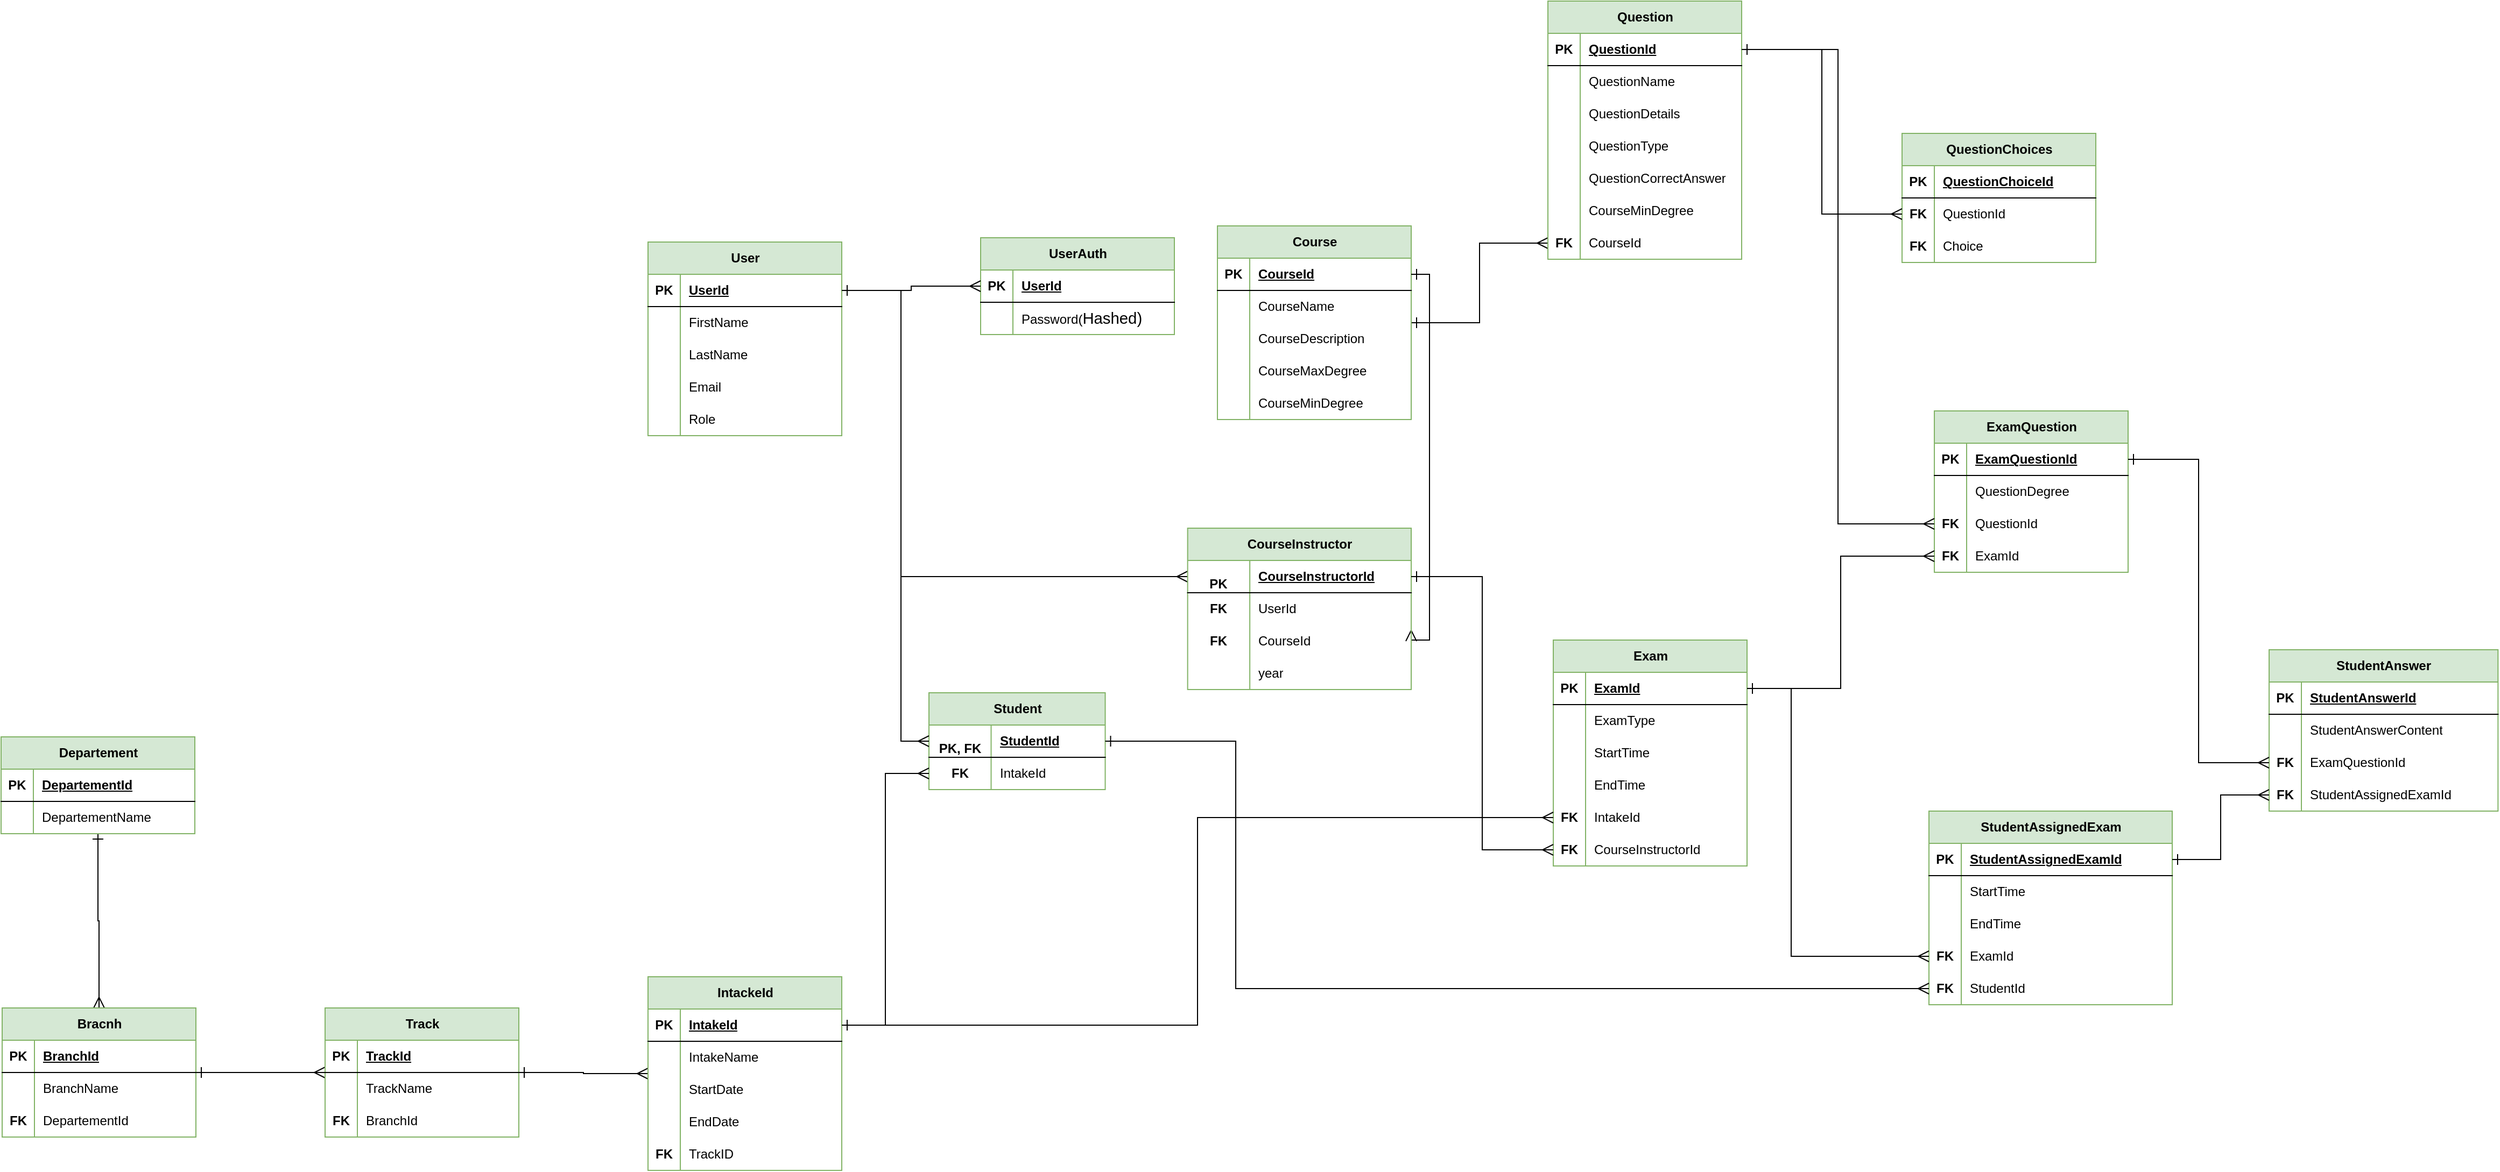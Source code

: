 <mxfile version="24.6.0" type="google" pages="2">
  <diagram id="stEW4TsrhTlDXpW65niK" name="DataMapping">
    <mxGraphModel dx="2474" dy="830" grid="0" gridSize="10" guides="1" tooltips="1" connect="1" arrows="1" fold="1" page="0" pageScale="1" pageWidth="827" pageHeight="1169" math="0" shadow="0">
      <root>
        <mxCell id="0" />
        <mxCell id="1" parent="0" />
        <mxCell id="YKZeA6OB_1HaBt14HI22-212" value="User" style="shape=table;startSize=30;container=1;collapsible=1;childLayout=tableLayout;fixedRows=1;rowLines=0;fontStyle=1;align=center;resizeLast=1;html=1;fillColor=#d5e8d4;strokeColor=#82b366;" parent="1" vertex="1">
          <mxGeometry x="188" y="519" width="180" height="180" as="geometry" />
        </mxCell>
        <mxCell id="YKZeA6OB_1HaBt14HI22-213" value="" style="shape=tableRow;horizontal=0;startSize=0;swimlaneHead=0;swimlaneBody=0;fillColor=none;collapsible=0;dropTarget=0;points=[[0,0.5],[1,0.5]];portConstraint=eastwest;top=0;left=0;right=0;bottom=1;" parent="YKZeA6OB_1HaBt14HI22-212" vertex="1">
          <mxGeometry y="30" width="180" height="30" as="geometry" />
        </mxCell>
        <mxCell id="YKZeA6OB_1HaBt14HI22-214" value="PK" style="shape=partialRectangle;connectable=0;fillColor=none;top=0;left=0;bottom=0;right=0;fontStyle=1;overflow=hidden;whiteSpace=wrap;html=1;" parent="YKZeA6OB_1HaBt14HI22-213" vertex="1">
          <mxGeometry width="30" height="30" as="geometry">
            <mxRectangle width="30" height="30" as="alternateBounds" />
          </mxGeometry>
        </mxCell>
        <mxCell id="YKZeA6OB_1HaBt14HI22-215" value="UserId" style="shape=partialRectangle;connectable=0;fillColor=none;top=0;left=0;bottom=0;right=0;align=left;spacingLeft=6;fontStyle=5;overflow=hidden;whiteSpace=wrap;html=1;" parent="YKZeA6OB_1HaBt14HI22-213" vertex="1">
          <mxGeometry x="30" width="150" height="30" as="geometry">
            <mxRectangle width="150" height="30" as="alternateBounds" />
          </mxGeometry>
        </mxCell>
        <mxCell id="YKZeA6OB_1HaBt14HI22-216" value="" style="shape=tableRow;horizontal=0;startSize=0;swimlaneHead=0;swimlaneBody=0;fillColor=none;collapsible=0;dropTarget=0;points=[[0,0.5],[1,0.5]];portConstraint=eastwest;top=0;left=0;right=0;bottom=0;" parent="YKZeA6OB_1HaBt14HI22-212" vertex="1">
          <mxGeometry y="60" width="180" height="30" as="geometry" />
        </mxCell>
        <mxCell id="YKZeA6OB_1HaBt14HI22-217" value="" style="shape=partialRectangle;connectable=0;fillColor=none;top=0;left=0;bottom=0;right=0;editable=1;overflow=hidden;whiteSpace=wrap;html=1;" parent="YKZeA6OB_1HaBt14HI22-216" vertex="1">
          <mxGeometry width="30" height="30" as="geometry">
            <mxRectangle width="30" height="30" as="alternateBounds" />
          </mxGeometry>
        </mxCell>
        <mxCell id="YKZeA6OB_1HaBt14HI22-218" value="FirstName" style="shape=partialRectangle;connectable=0;fillColor=none;top=0;left=0;bottom=0;right=0;align=left;spacingLeft=6;overflow=hidden;whiteSpace=wrap;html=1;" parent="YKZeA6OB_1HaBt14HI22-216" vertex="1">
          <mxGeometry x="30" width="150" height="30" as="geometry">
            <mxRectangle width="150" height="30" as="alternateBounds" />
          </mxGeometry>
        </mxCell>
        <mxCell id="YKZeA6OB_1HaBt14HI22-219" value="" style="shape=tableRow;horizontal=0;startSize=0;swimlaneHead=0;swimlaneBody=0;fillColor=none;collapsible=0;dropTarget=0;points=[[0,0.5],[1,0.5]];portConstraint=eastwest;top=0;left=0;right=0;bottom=0;" parent="YKZeA6OB_1HaBt14HI22-212" vertex="1">
          <mxGeometry y="90" width="180" height="30" as="geometry" />
        </mxCell>
        <mxCell id="YKZeA6OB_1HaBt14HI22-220" value="" style="shape=partialRectangle;connectable=0;fillColor=none;top=0;left=0;bottom=0;right=0;editable=1;overflow=hidden;whiteSpace=wrap;html=1;" parent="YKZeA6OB_1HaBt14HI22-219" vertex="1">
          <mxGeometry width="30" height="30" as="geometry">
            <mxRectangle width="30" height="30" as="alternateBounds" />
          </mxGeometry>
        </mxCell>
        <mxCell id="YKZeA6OB_1HaBt14HI22-221" value="LastName" style="shape=partialRectangle;connectable=0;fillColor=none;top=0;left=0;bottom=0;right=0;align=left;spacingLeft=6;overflow=hidden;whiteSpace=wrap;html=1;" parent="YKZeA6OB_1HaBt14HI22-219" vertex="1">
          <mxGeometry x="30" width="150" height="30" as="geometry">
            <mxRectangle width="150" height="30" as="alternateBounds" />
          </mxGeometry>
        </mxCell>
        <mxCell id="YKZeA6OB_1HaBt14HI22-222" value="" style="shape=tableRow;horizontal=0;startSize=0;swimlaneHead=0;swimlaneBody=0;fillColor=none;collapsible=0;dropTarget=0;points=[[0,0.5],[1,0.5]];portConstraint=eastwest;top=0;left=0;right=0;bottom=0;" parent="YKZeA6OB_1HaBt14HI22-212" vertex="1">
          <mxGeometry y="120" width="180" height="30" as="geometry" />
        </mxCell>
        <mxCell id="YKZeA6OB_1HaBt14HI22-223" value="" style="shape=partialRectangle;connectable=0;fillColor=none;top=0;left=0;bottom=0;right=0;editable=1;overflow=hidden;whiteSpace=wrap;html=1;" parent="YKZeA6OB_1HaBt14HI22-222" vertex="1">
          <mxGeometry width="30" height="30" as="geometry">
            <mxRectangle width="30" height="30" as="alternateBounds" />
          </mxGeometry>
        </mxCell>
        <mxCell id="YKZeA6OB_1HaBt14HI22-224" value="Email" style="shape=partialRectangle;connectable=0;fillColor=none;top=0;left=0;bottom=0;right=0;align=left;spacingLeft=6;overflow=hidden;whiteSpace=wrap;html=1;" parent="YKZeA6OB_1HaBt14HI22-222" vertex="1">
          <mxGeometry x="30" width="150" height="30" as="geometry">
            <mxRectangle width="150" height="30" as="alternateBounds" />
          </mxGeometry>
        </mxCell>
        <mxCell id="YKZeA6OB_1HaBt14HI22-228" style="shape=tableRow;horizontal=0;startSize=0;swimlaneHead=0;swimlaneBody=0;fillColor=none;collapsible=0;dropTarget=0;points=[[0,0.5],[1,0.5]];portConstraint=eastwest;top=0;left=0;right=0;bottom=0;" parent="YKZeA6OB_1HaBt14HI22-212" vertex="1">
          <mxGeometry y="150" width="180" height="30" as="geometry" />
        </mxCell>
        <mxCell id="YKZeA6OB_1HaBt14HI22-229" style="shape=partialRectangle;connectable=0;fillColor=none;top=0;left=0;bottom=0;right=0;editable=1;overflow=hidden;whiteSpace=wrap;html=1;" parent="YKZeA6OB_1HaBt14HI22-228" vertex="1">
          <mxGeometry width="30" height="30" as="geometry">
            <mxRectangle width="30" height="30" as="alternateBounds" />
          </mxGeometry>
        </mxCell>
        <mxCell id="YKZeA6OB_1HaBt14HI22-230" value="Role" style="shape=partialRectangle;connectable=0;fillColor=none;top=0;left=0;bottom=0;right=0;align=left;spacingLeft=6;overflow=hidden;whiteSpace=wrap;html=1;" parent="YKZeA6OB_1HaBt14HI22-228" vertex="1">
          <mxGeometry x="30" width="150" height="30" as="geometry">
            <mxRectangle width="150" height="30" as="alternateBounds" />
          </mxGeometry>
        </mxCell>
        <mxCell id="YKZeA6OB_1HaBt14HI22-231" value="Student" style="shape=table;startSize=30;container=1;collapsible=1;childLayout=tableLayout;fixedRows=1;rowLines=0;fontStyle=1;align=center;resizeLast=1;html=1;fillColor=#d5e8d4;strokeColor=#82b366;" parent="1" vertex="1">
          <mxGeometry x="449" y="938" width="163.75" height="90" as="geometry" />
        </mxCell>
        <mxCell id="YKZeA6OB_1HaBt14HI22-232" value="" style="shape=tableRow;horizontal=0;startSize=0;swimlaneHead=0;swimlaneBody=0;fillColor=none;collapsible=0;dropTarget=0;points=[[0,0.5],[1,0.5]];portConstraint=eastwest;top=0;left=0;right=0;bottom=1;" parent="YKZeA6OB_1HaBt14HI22-231" vertex="1">
          <mxGeometry y="30" width="163.75" height="30" as="geometry" />
        </mxCell>
        <mxCell id="YKZeA6OB_1HaBt14HI22-233" value="&lt;p class=&quot;MsoNormal&quot;&gt;PK, FK&lt;/p&gt;" style="shape=partialRectangle;connectable=0;fillColor=none;top=0;left=0;bottom=0;right=0;fontStyle=1;overflow=hidden;whiteSpace=wrap;html=1;" parent="YKZeA6OB_1HaBt14HI22-232" vertex="1">
          <mxGeometry width="57.75" height="30" as="geometry">
            <mxRectangle width="57.75" height="30" as="alternateBounds" />
          </mxGeometry>
        </mxCell>
        <mxCell id="YKZeA6OB_1HaBt14HI22-234" value="StudentId" style="shape=partialRectangle;connectable=0;fillColor=none;top=0;left=0;bottom=0;right=0;align=left;spacingLeft=6;fontStyle=5;overflow=hidden;whiteSpace=wrap;html=1;" parent="YKZeA6OB_1HaBt14HI22-232" vertex="1">
          <mxGeometry x="57.75" width="106" height="30" as="geometry">
            <mxRectangle width="106" height="30" as="alternateBounds" />
          </mxGeometry>
        </mxCell>
        <mxCell id="YKZeA6OB_1HaBt14HI22-235" value="" style="shape=tableRow;horizontal=0;startSize=0;swimlaneHead=0;swimlaneBody=0;fillColor=none;collapsible=0;dropTarget=0;points=[[0,0.5],[1,0.5]];portConstraint=eastwest;top=0;left=0;right=0;bottom=0;" parent="YKZeA6OB_1HaBt14HI22-231" vertex="1">
          <mxGeometry y="60" width="163.75" height="30" as="geometry" />
        </mxCell>
        <mxCell id="YKZeA6OB_1HaBt14HI22-236" value="&lt;b&gt;FK&lt;/b&gt;" style="shape=partialRectangle;connectable=0;fillColor=none;top=0;left=0;bottom=0;right=0;editable=1;overflow=hidden;whiteSpace=wrap;html=1;" parent="YKZeA6OB_1HaBt14HI22-235" vertex="1">
          <mxGeometry width="57.75" height="30" as="geometry">
            <mxRectangle width="57.75" height="30" as="alternateBounds" />
          </mxGeometry>
        </mxCell>
        <mxCell id="YKZeA6OB_1HaBt14HI22-237" value="IntakeId" style="shape=partialRectangle;connectable=0;fillColor=none;top=0;left=0;bottom=0;right=0;align=left;spacingLeft=6;overflow=hidden;whiteSpace=wrap;html=1;" parent="YKZeA6OB_1HaBt14HI22-235" vertex="1">
          <mxGeometry x="57.75" width="106" height="30" as="geometry">
            <mxRectangle width="106" height="30" as="alternateBounds" />
          </mxGeometry>
        </mxCell>
        <mxCell id="YKZeA6OB_1HaBt14HI22-238" value="" style="edgeStyle=orthogonalEdgeStyle;rounded=0;orthogonalLoop=1;jettySize=auto;html=1;fontSize=12;startSize=8;endSize=8;endArrow=ERmany;endFill=0;startArrow=ERone;startFill=0;" parent="1" source="YKZeA6OB_1HaBt14HI22-239" target="YKZeA6OB_1HaBt14HI22-247" edge="1">
          <mxGeometry relative="1" as="geometry" />
        </mxCell>
        <mxCell id="YKZeA6OB_1HaBt14HI22-239" value="Departement" style="shape=table;startSize=30;container=1;collapsible=1;childLayout=tableLayout;fixedRows=1;rowLines=0;fontStyle=1;align=center;resizeLast=1;html=1;fillColor=#d5e8d4;strokeColor=#82b366;" parent="1" vertex="1">
          <mxGeometry x="-413" y="979" width="180" height="90" as="geometry" />
        </mxCell>
        <mxCell id="YKZeA6OB_1HaBt14HI22-240" value="" style="shape=tableRow;horizontal=0;startSize=0;swimlaneHead=0;swimlaneBody=0;fillColor=none;collapsible=0;dropTarget=0;points=[[0,0.5],[1,0.5]];portConstraint=eastwest;top=0;left=0;right=0;bottom=1;" parent="YKZeA6OB_1HaBt14HI22-239" vertex="1">
          <mxGeometry y="30" width="180" height="30" as="geometry" />
        </mxCell>
        <mxCell id="YKZeA6OB_1HaBt14HI22-241" value="PK" style="shape=partialRectangle;connectable=0;fillColor=none;top=0;left=0;bottom=0;right=0;fontStyle=1;overflow=hidden;whiteSpace=wrap;html=1;" parent="YKZeA6OB_1HaBt14HI22-240" vertex="1">
          <mxGeometry width="30" height="30" as="geometry">
            <mxRectangle width="30" height="30" as="alternateBounds" />
          </mxGeometry>
        </mxCell>
        <mxCell id="YKZeA6OB_1HaBt14HI22-242" value="DepartementId" style="shape=partialRectangle;connectable=0;fillColor=none;top=0;left=0;bottom=0;right=0;align=left;spacingLeft=6;fontStyle=5;overflow=hidden;whiteSpace=wrap;html=1;" parent="YKZeA6OB_1HaBt14HI22-240" vertex="1">
          <mxGeometry x="30" width="150" height="30" as="geometry">
            <mxRectangle width="150" height="30" as="alternateBounds" />
          </mxGeometry>
        </mxCell>
        <mxCell id="YKZeA6OB_1HaBt14HI22-243" value="" style="shape=tableRow;horizontal=0;startSize=0;swimlaneHead=0;swimlaneBody=0;fillColor=none;collapsible=0;dropTarget=0;points=[[0,0.5],[1,0.5]];portConstraint=eastwest;top=0;left=0;right=0;bottom=0;" parent="YKZeA6OB_1HaBt14HI22-239" vertex="1">
          <mxGeometry y="60" width="180" height="30" as="geometry" />
        </mxCell>
        <mxCell id="YKZeA6OB_1HaBt14HI22-244" value="" style="shape=partialRectangle;connectable=0;fillColor=none;top=0;left=0;bottom=0;right=0;editable=1;overflow=hidden;whiteSpace=wrap;html=1;" parent="YKZeA6OB_1HaBt14HI22-243" vertex="1">
          <mxGeometry width="30" height="30" as="geometry">
            <mxRectangle width="30" height="30" as="alternateBounds" />
          </mxGeometry>
        </mxCell>
        <mxCell id="YKZeA6OB_1HaBt14HI22-245" value="DepartementName" style="shape=partialRectangle;connectable=0;fillColor=none;top=0;left=0;bottom=0;right=0;align=left;spacingLeft=6;overflow=hidden;whiteSpace=wrap;html=1;" parent="YKZeA6OB_1HaBt14HI22-243" vertex="1">
          <mxGeometry x="30" width="150" height="30" as="geometry">
            <mxRectangle width="150" height="30" as="alternateBounds" />
          </mxGeometry>
        </mxCell>
        <mxCell id="YKZeA6OB_1HaBt14HI22-246" value="" style="edgeStyle=orthogonalEdgeStyle;rounded=0;orthogonalLoop=1;jettySize=auto;html=1;strokeColor=default;align=center;verticalAlign=middle;fontFamily=Helvetica;fontSize=12;fontColor=default;labelBackgroundColor=default;startSize=8;endArrow=ERmany;endFill=0;endSize=8;startArrow=ERone;startFill=0;" parent="1" source="YKZeA6OB_1HaBt14HI22-247" target="YKZeA6OB_1HaBt14HI22-258" edge="1">
          <mxGeometry relative="1" as="geometry" />
        </mxCell>
        <mxCell id="YKZeA6OB_1HaBt14HI22-247" value="Bracnh" style="shape=table;startSize=30;container=1;collapsible=1;childLayout=tableLayout;fixedRows=1;rowLines=0;fontStyle=1;align=center;resizeLast=1;html=1;fillColor=#d5e8d4;strokeColor=#82b366;" parent="1" vertex="1">
          <mxGeometry x="-412" y="1231" width="180" height="120" as="geometry" />
        </mxCell>
        <mxCell id="YKZeA6OB_1HaBt14HI22-248" value="" style="shape=tableRow;horizontal=0;startSize=0;swimlaneHead=0;swimlaneBody=0;fillColor=none;collapsible=0;dropTarget=0;points=[[0,0.5],[1,0.5]];portConstraint=eastwest;top=0;left=0;right=0;bottom=1;" parent="YKZeA6OB_1HaBt14HI22-247" vertex="1">
          <mxGeometry y="30" width="180" height="30" as="geometry" />
        </mxCell>
        <mxCell id="YKZeA6OB_1HaBt14HI22-249" value="PK" style="shape=partialRectangle;connectable=0;fillColor=none;top=0;left=0;bottom=0;right=0;fontStyle=1;overflow=hidden;whiteSpace=wrap;html=1;" parent="YKZeA6OB_1HaBt14HI22-248" vertex="1">
          <mxGeometry width="30" height="30" as="geometry">
            <mxRectangle width="30" height="30" as="alternateBounds" />
          </mxGeometry>
        </mxCell>
        <mxCell id="YKZeA6OB_1HaBt14HI22-250" value="BranchId" style="shape=partialRectangle;connectable=0;fillColor=none;top=0;left=0;bottom=0;right=0;align=left;spacingLeft=6;fontStyle=5;overflow=hidden;whiteSpace=wrap;html=1;" parent="YKZeA6OB_1HaBt14HI22-248" vertex="1">
          <mxGeometry x="30" width="150" height="30" as="geometry">
            <mxRectangle width="150" height="30" as="alternateBounds" />
          </mxGeometry>
        </mxCell>
        <mxCell id="YKZeA6OB_1HaBt14HI22-251" value="" style="shape=tableRow;horizontal=0;startSize=0;swimlaneHead=0;swimlaneBody=0;fillColor=none;collapsible=0;dropTarget=0;points=[[0,0.5],[1,0.5]];portConstraint=eastwest;top=0;left=0;right=0;bottom=0;" parent="YKZeA6OB_1HaBt14HI22-247" vertex="1">
          <mxGeometry y="60" width="180" height="30" as="geometry" />
        </mxCell>
        <mxCell id="YKZeA6OB_1HaBt14HI22-252" value="" style="shape=partialRectangle;connectable=0;fillColor=none;top=0;left=0;bottom=0;right=0;editable=1;overflow=hidden;whiteSpace=wrap;html=1;" parent="YKZeA6OB_1HaBt14HI22-251" vertex="1">
          <mxGeometry width="30" height="30" as="geometry">
            <mxRectangle width="30" height="30" as="alternateBounds" />
          </mxGeometry>
        </mxCell>
        <mxCell id="YKZeA6OB_1HaBt14HI22-253" value="BranchName" style="shape=partialRectangle;connectable=0;fillColor=none;top=0;left=0;bottom=0;right=0;align=left;spacingLeft=6;overflow=hidden;whiteSpace=wrap;html=1;" parent="YKZeA6OB_1HaBt14HI22-251" vertex="1">
          <mxGeometry x="30" width="150" height="30" as="geometry">
            <mxRectangle width="150" height="30" as="alternateBounds" />
          </mxGeometry>
        </mxCell>
        <mxCell id="YKZeA6OB_1HaBt14HI22-254" style="shape=tableRow;horizontal=0;startSize=0;swimlaneHead=0;swimlaneBody=0;fillColor=none;collapsible=0;dropTarget=0;points=[[0,0.5],[1,0.5]];portConstraint=eastwest;top=0;left=0;right=0;bottom=0;" parent="YKZeA6OB_1HaBt14HI22-247" vertex="1">
          <mxGeometry y="90" width="180" height="30" as="geometry" />
        </mxCell>
        <mxCell id="YKZeA6OB_1HaBt14HI22-255" value="&lt;b&gt;FK&lt;/b&gt;" style="shape=partialRectangle;connectable=0;fillColor=none;top=0;left=0;bottom=0;right=0;editable=1;overflow=hidden;whiteSpace=wrap;html=1;" parent="YKZeA6OB_1HaBt14HI22-254" vertex="1">
          <mxGeometry width="30" height="30" as="geometry">
            <mxRectangle width="30" height="30" as="alternateBounds" />
          </mxGeometry>
        </mxCell>
        <mxCell id="YKZeA6OB_1HaBt14HI22-256" value="DepartementId" style="shape=partialRectangle;connectable=0;fillColor=none;top=0;left=0;bottom=0;right=0;align=left;spacingLeft=6;overflow=hidden;whiteSpace=wrap;html=1;" parent="YKZeA6OB_1HaBt14HI22-254" vertex="1">
          <mxGeometry x="30" width="150" height="30" as="geometry">
            <mxRectangle width="150" height="30" as="alternateBounds" />
          </mxGeometry>
        </mxCell>
        <mxCell id="YKZeA6OB_1HaBt14HI22-257" value="" style="edgeStyle=orthogonalEdgeStyle;rounded=0;orthogonalLoop=1;jettySize=auto;html=1;strokeColor=default;align=center;verticalAlign=middle;fontFamily=Helvetica;fontSize=12;fontColor=default;labelBackgroundColor=default;startArrow=ERone;startFill=0;startSize=8;endArrow=ERmany;endFill=0;endSize=8;" parent="1" source="YKZeA6OB_1HaBt14HI22-258" target="YKZeA6OB_1HaBt14HI22-268" edge="1">
          <mxGeometry relative="1" as="geometry" />
        </mxCell>
        <mxCell id="YKZeA6OB_1HaBt14HI22-258" value="Track" style="shape=table;startSize=30;container=1;collapsible=1;childLayout=tableLayout;fixedRows=1;rowLines=0;fontStyle=1;align=center;resizeLast=1;html=1;fillColor=#d5e8d4;strokeColor=#82b366;" parent="1" vertex="1">
          <mxGeometry x="-112" y="1231" width="180" height="120" as="geometry" />
        </mxCell>
        <mxCell id="YKZeA6OB_1HaBt14HI22-259" value="" style="shape=tableRow;horizontal=0;startSize=0;swimlaneHead=0;swimlaneBody=0;fillColor=none;collapsible=0;dropTarget=0;points=[[0,0.5],[1,0.5]];portConstraint=eastwest;top=0;left=0;right=0;bottom=1;" parent="YKZeA6OB_1HaBt14HI22-258" vertex="1">
          <mxGeometry y="30" width="180" height="30" as="geometry" />
        </mxCell>
        <mxCell id="YKZeA6OB_1HaBt14HI22-260" value="PK" style="shape=partialRectangle;connectable=0;fillColor=none;top=0;left=0;bottom=0;right=0;fontStyle=1;overflow=hidden;whiteSpace=wrap;html=1;" parent="YKZeA6OB_1HaBt14HI22-259" vertex="1">
          <mxGeometry width="30" height="30" as="geometry">
            <mxRectangle width="30" height="30" as="alternateBounds" />
          </mxGeometry>
        </mxCell>
        <mxCell id="YKZeA6OB_1HaBt14HI22-261" value="TrackId" style="shape=partialRectangle;connectable=0;fillColor=none;top=0;left=0;bottom=0;right=0;align=left;spacingLeft=6;fontStyle=5;overflow=hidden;whiteSpace=wrap;html=1;" parent="YKZeA6OB_1HaBt14HI22-259" vertex="1">
          <mxGeometry x="30" width="150" height="30" as="geometry">
            <mxRectangle width="150" height="30" as="alternateBounds" />
          </mxGeometry>
        </mxCell>
        <mxCell id="YKZeA6OB_1HaBt14HI22-262" value="" style="shape=tableRow;horizontal=0;startSize=0;swimlaneHead=0;swimlaneBody=0;fillColor=none;collapsible=0;dropTarget=0;points=[[0,0.5],[1,0.5]];portConstraint=eastwest;top=0;left=0;right=0;bottom=0;" parent="YKZeA6OB_1HaBt14HI22-258" vertex="1">
          <mxGeometry y="60" width="180" height="30" as="geometry" />
        </mxCell>
        <mxCell id="YKZeA6OB_1HaBt14HI22-263" value="" style="shape=partialRectangle;connectable=0;fillColor=none;top=0;left=0;bottom=0;right=0;editable=1;overflow=hidden;whiteSpace=wrap;html=1;" parent="YKZeA6OB_1HaBt14HI22-262" vertex="1">
          <mxGeometry width="30" height="30" as="geometry">
            <mxRectangle width="30" height="30" as="alternateBounds" />
          </mxGeometry>
        </mxCell>
        <mxCell id="YKZeA6OB_1HaBt14HI22-264" value="TrackName" style="shape=partialRectangle;connectable=0;fillColor=none;top=0;left=0;bottom=0;right=0;align=left;spacingLeft=6;overflow=hidden;whiteSpace=wrap;html=1;" parent="YKZeA6OB_1HaBt14HI22-262" vertex="1">
          <mxGeometry x="30" width="150" height="30" as="geometry">
            <mxRectangle width="150" height="30" as="alternateBounds" />
          </mxGeometry>
        </mxCell>
        <mxCell id="YKZeA6OB_1HaBt14HI22-265" style="shape=tableRow;horizontal=0;startSize=0;swimlaneHead=0;swimlaneBody=0;fillColor=none;collapsible=0;dropTarget=0;points=[[0,0.5],[1,0.5]];portConstraint=eastwest;top=0;left=0;right=0;bottom=0;" parent="YKZeA6OB_1HaBt14HI22-258" vertex="1">
          <mxGeometry y="90" width="180" height="30" as="geometry" />
        </mxCell>
        <mxCell id="YKZeA6OB_1HaBt14HI22-266" value="&lt;b&gt;FK&lt;/b&gt;" style="shape=partialRectangle;connectable=0;fillColor=none;top=0;left=0;bottom=0;right=0;editable=1;overflow=hidden;whiteSpace=wrap;html=1;" parent="YKZeA6OB_1HaBt14HI22-265" vertex="1">
          <mxGeometry width="30" height="30" as="geometry">
            <mxRectangle width="30" height="30" as="alternateBounds" />
          </mxGeometry>
        </mxCell>
        <mxCell id="YKZeA6OB_1HaBt14HI22-267" value="BranchId" style="shape=partialRectangle;connectable=0;fillColor=none;top=0;left=0;bottom=0;right=0;align=left;spacingLeft=6;overflow=hidden;whiteSpace=wrap;html=1;" parent="YKZeA6OB_1HaBt14HI22-265" vertex="1">
          <mxGeometry x="30" width="150" height="30" as="geometry">
            <mxRectangle width="150" height="30" as="alternateBounds" />
          </mxGeometry>
        </mxCell>
        <mxCell id="YKZeA6OB_1HaBt14HI22-268" value="IntackeId" style="shape=table;startSize=30;container=1;collapsible=1;childLayout=tableLayout;fixedRows=1;rowLines=0;fontStyle=1;align=center;resizeLast=1;html=1;fillColor=#d5e8d4;strokeColor=#82b366;" parent="1" vertex="1">
          <mxGeometry x="188" y="1202" width="180" height="180" as="geometry" />
        </mxCell>
        <mxCell id="YKZeA6OB_1HaBt14HI22-269" value="" style="shape=tableRow;horizontal=0;startSize=0;swimlaneHead=0;swimlaneBody=0;fillColor=none;collapsible=0;dropTarget=0;points=[[0,0.5],[1,0.5]];portConstraint=eastwest;top=0;left=0;right=0;bottom=1;" parent="YKZeA6OB_1HaBt14HI22-268" vertex="1">
          <mxGeometry y="30" width="180" height="30" as="geometry" />
        </mxCell>
        <mxCell id="YKZeA6OB_1HaBt14HI22-270" value="PK" style="shape=partialRectangle;connectable=0;fillColor=none;top=0;left=0;bottom=0;right=0;fontStyle=1;overflow=hidden;whiteSpace=wrap;html=1;" parent="YKZeA6OB_1HaBt14HI22-269" vertex="1">
          <mxGeometry width="30" height="30" as="geometry">
            <mxRectangle width="30" height="30" as="alternateBounds" />
          </mxGeometry>
        </mxCell>
        <mxCell id="YKZeA6OB_1HaBt14HI22-271" value="IntakeId" style="shape=partialRectangle;connectable=0;fillColor=none;top=0;left=0;bottom=0;right=0;align=left;spacingLeft=6;fontStyle=5;overflow=hidden;whiteSpace=wrap;html=1;" parent="YKZeA6OB_1HaBt14HI22-269" vertex="1">
          <mxGeometry x="30" width="150" height="30" as="geometry">
            <mxRectangle width="150" height="30" as="alternateBounds" />
          </mxGeometry>
        </mxCell>
        <mxCell id="YKZeA6OB_1HaBt14HI22-272" value="" style="shape=tableRow;horizontal=0;startSize=0;swimlaneHead=0;swimlaneBody=0;fillColor=none;collapsible=0;dropTarget=0;points=[[0,0.5],[1,0.5]];portConstraint=eastwest;top=0;left=0;right=0;bottom=0;" parent="YKZeA6OB_1HaBt14HI22-268" vertex="1">
          <mxGeometry y="60" width="180" height="30" as="geometry" />
        </mxCell>
        <mxCell id="YKZeA6OB_1HaBt14HI22-273" value="" style="shape=partialRectangle;connectable=0;fillColor=none;top=0;left=0;bottom=0;right=0;editable=1;overflow=hidden;whiteSpace=wrap;html=1;" parent="YKZeA6OB_1HaBt14HI22-272" vertex="1">
          <mxGeometry width="30" height="30" as="geometry">
            <mxRectangle width="30" height="30" as="alternateBounds" />
          </mxGeometry>
        </mxCell>
        <mxCell id="YKZeA6OB_1HaBt14HI22-274" value="IntakeName" style="shape=partialRectangle;connectable=0;fillColor=none;top=0;left=0;bottom=0;right=0;align=left;spacingLeft=6;overflow=hidden;whiteSpace=wrap;html=1;" parent="YKZeA6OB_1HaBt14HI22-272" vertex="1">
          <mxGeometry x="30" width="150" height="30" as="geometry">
            <mxRectangle width="150" height="30" as="alternateBounds" />
          </mxGeometry>
        </mxCell>
        <mxCell id="YKZeA6OB_1HaBt14HI22-275" style="shape=tableRow;horizontal=0;startSize=0;swimlaneHead=0;swimlaneBody=0;fillColor=none;collapsible=0;dropTarget=0;points=[[0,0.5],[1,0.5]];portConstraint=eastwest;top=0;left=0;right=0;bottom=0;" parent="YKZeA6OB_1HaBt14HI22-268" vertex="1">
          <mxGeometry y="90" width="180" height="30" as="geometry" />
        </mxCell>
        <mxCell id="YKZeA6OB_1HaBt14HI22-276" value="" style="shape=partialRectangle;connectable=0;fillColor=none;top=0;left=0;bottom=0;right=0;editable=1;overflow=hidden;whiteSpace=wrap;html=1;" parent="YKZeA6OB_1HaBt14HI22-275" vertex="1">
          <mxGeometry width="30" height="30" as="geometry">
            <mxRectangle width="30" height="30" as="alternateBounds" />
          </mxGeometry>
        </mxCell>
        <mxCell id="YKZeA6OB_1HaBt14HI22-277" value="StartDate" style="shape=partialRectangle;connectable=0;fillColor=none;top=0;left=0;bottom=0;right=0;align=left;spacingLeft=6;overflow=hidden;whiteSpace=wrap;html=1;" parent="YKZeA6OB_1HaBt14HI22-275" vertex="1">
          <mxGeometry x="30" width="150" height="30" as="geometry">
            <mxRectangle width="150" height="30" as="alternateBounds" />
          </mxGeometry>
        </mxCell>
        <mxCell id="YKZeA6OB_1HaBt14HI22-278" style="shape=tableRow;horizontal=0;startSize=0;swimlaneHead=0;swimlaneBody=0;fillColor=none;collapsible=0;dropTarget=0;points=[[0,0.5],[1,0.5]];portConstraint=eastwest;top=0;left=0;right=0;bottom=0;" parent="YKZeA6OB_1HaBt14HI22-268" vertex="1">
          <mxGeometry y="120" width="180" height="30" as="geometry" />
        </mxCell>
        <mxCell id="YKZeA6OB_1HaBt14HI22-279" value="" style="shape=partialRectangle;connectable=0;fillColor=none;top=0;left=0;bottom=0;right=0;editable=1;overflow=hidden;whiteSpace=wrap;html=1;" parent="YKZeA6OB_1HaBt14HI22-278" vertex="1">
          <mxGeometry width="30" height="30" as="geometry">
            <mxRectangle width="30" height="30" as="alternateBounds" />
          </mxGeometry>
        </mxCell>
        <mxCell id="YKZeA6OB_1HaBt14HI22-280" value="EndDate" style="shape=partialRectangle;connectable=0;fillColor=none;top=0;left=0;bottom=0;right=0;align=left;spacingLeft=6;overflow=hidden;whiteSpace=wrap;html=1;" parent="YKZeA6OB_1HaBt14HI22-278" vertex="1">
          <mxGeometry x="30" width="150" height="30" as="geometry">
            <mxRectangle width="150" height="30" as="alternateBounds" />
          </mxGeometry>
        </mxCell>
        <mxCell id="YKZeA6OB_1HaBt14HI22-281" style="shape=tableRow;horizontal=0;startSize=0;swimlaneHead=0;swimlaneBody=0;fillColor=none;collapsible=0;dropTarget=0;points=[[0,0.5],[1,0.5]];portConstraint=eastwest;top=0;left=0;right=0;bottom=0;" parent="YKZeA6OB_1HaBt14HI22-268" vertex="1">
          <mxGeometry y="150" width="180" height="30" as="geometry" />
        </mxCell>
        <mxCell id="YKZeA6OB_1HaBt14HI22-282" value="&lt;b&gt;FK&lt;/b&gt;" style="shape=partialRectangle;connectable=0;fillColor=none;top=0;left=0;bottom=0;right=0;editable=1;overflow=hidden;whiteSpace=wrap;html=1;" parent="YKZeA6OB_1HaBt14HI22-281" vertex="1">
          <mxGeometry width="30" height="30" as="geometry">
            <mxRectangle width="30" height="30" as="alternateBounds" />
          </mxGeometry>
        </mxCell>
        <mxCell id="YKZeA6OB_1HaBt14HI22-283" value="TrackID" style="shape=partialRectangle;connectable=0;fillColor=none;top=0;left=0;bottom=0;right=0;align=left;spacingLeft=6;overflow=hidden;whiteSpace=wrap;html=1;" parent="YKZeA6OB_1HaBt14HI22-281" vertex="1">
          <mxGeometry x="30" width="150" height="30" as="geometry">
            <mxRectangle width="150" height="30" as="alternateBounds" />
          </mxGeometry>
        </mxCell>
        <mxCell id="YKZeA6OB_1HaBt14HI22-284" style="edgeStyle=orthogonalEdgeStyle;rounded=0;orthogonalLoop=1;jettySize=auto;html=1;entryX=0;entryY=0.5;entryDx=0;entryDy=0;strokeColor=default;align=center;verticalAlign=middle;fontFamily=Helvetica;fontSize=12;fontColor=default;labelBackgroundColor=default;startArrow=ERone;startFill=0;startSize=8;endArrow=ERmany;endFill=0;endSize=8;" parent="1" source="YKZeA6OB_1HaBt14HI22-269" target="YKZeA6OB_1HaBt14HI22-235" edge="1">
          <mxGeometry relative="1" as="geometry" />
        </mxCell>
        <mxCell id="YKZeA6OB_1HaBt14HI22-285" style="edgeStyle=orthogonalEdgeStyle;rounded=0;orthogonalLoop=1;jettySize=auto;html=1;entryX=0;entryY=0.5;entryDx=0;entryDy=0;strokeColor=default;align=center;verticalAlign=middle;fontFamily=Helvetica;fontSize=12;fontColor=default;labelBackgroundColor=default;startArrow=ERone;startFill=0;startSize=8;endArrow=ERmany;endFill=0;endSize=8;" parent="1" source="YKZeA6OB_1HaBt14HI22-213" target="YKZeA6OB_1HaBt14HI22-232" edge="1">
          <mxGeometry relative="1" as="geometry">
            <Array as="points">
              <mxPoint x="423" y="564" />
              <mxPoint x="423" y="983" />
            </Array>
          </mxGeometry>
        </mxCell>
        <mxCell id="YKZeA6OB_1HaBt14HI22-286" value="" style="edgeStyle=orthogonalEdgeStyle;rounded=0;orthogonalLoop=1;jettySize=auto;html=1;strokeColor=default;align=center;verticalAlign=middle;fontFamily=Helvetica;fontSize=12;fontColor=default;labelBackgroundColor=default;startArrow=ERone;startFill=0;startSize=8;endArrow=ERmany;endFill=0;endSize=8;entryX=0;entryY=0.5;entryDx=0;entryDy=0;" parent="1" source="YKZeA6OB_1HaBt14HI22-287" target="YKZeA6OB_1HaBt14HI22-325" edge="1">
          <mxGeometry relative="1" as="geometry" />
        </mxCell>
        <mxCell id="YKZeA6OB_1HaBt14HI22-287" value="Course" style="shape=table;startSize=30;container=1;collapsible=1;childLayout=tableLayout;fixedRows=1;rowLines=0;fontStyle=1;align=center;resizeLast=1;html=1;fillColor=#d5e8d4;strokeColor=#82b366;" parent="1" vertex="1">
          <mxGeometry x="717" y="504" width="180" height="180" as="geometry" />
        </mxCell>
        <mxCell id="YKZeA6OB_1HaBt14HI22-288" value="" style="shape=tableRow;horizontal=0;startSize=0;swimlaneHead=0;swimlaneBody=0;fillColor=none;collapsible=0;dropTarget=0;points=[[0,0.5],[1,0.5]];portConstraint=eastwest;top=0;left=0;right=0;bottom=1;" parent="YKZeA6OB_1HaBt14HI22-287" vertex="1">
          <mxGeometry y="30" width="180" height="30" as="geometry" />
        </mxCell>
        <mxCell id="YKZeA6OB_1HaBt14HI22-289" value="PK" style="shape=partialRectangle;connectable=0;fillColor=none;top=0;left=0;bottom=0;right=0;fontStyle=1;overflow=hidden;whiteSpace=wrap;html=1;" parent="YKZeA6OB_1HaBt14HI22-288" vertex="1">
          <mxGeometry width="30" height="30" as="geometry">
            <mxRectangle width="30" height="30" as="alternateBounds" />
          </mxGeometry>
        </mxCell>
        <mxCell id="YKZeA6OB_1HaBt14HI22-290" value="CourseId" style="shape=partialRectangle;connectable=0;fillColor=none;top=0;left=0;bottom=0;right=0;align=left;spacingLeft=6;fontStyle=5;overflow=hidden;whiteSpace=wrap;html=1;" parent="YKZeA6OB_1HaBt14HI22-288" vertex="1">
          <mxGeometry x="30" width="150" height="30" as="geometry">
            <mxRectangle width="150" height="30" as="alternateBounds" />
          </mxGeometry>
        </mxCell>
        <mxCell id="YKZeA6OB_1HaBt14HI22-291" value="" style="shape=tableRow;horizontal=0;startSize=0;swimlaneHead=0;swimlaneBody=0;fillColor=none;collapsible=0;dropTarget=0;points=[[0,0.5],[1,0.5]];portConstraint=eastwest;top=0;left=0;right=0;bottom=0;" parent="YKZeA6OB_1HaBt14HI22-287" vertex="1">
          <mxGeometry y="60" width="180" height="30" as="geometry" />
        </mxCell>
        <mxCell id="YKZeA6OB_1HaBt14HI22-292" value="" style="shape=partialRectangle;connectable=0;fillColor=none;top=0;left=0;bottom=0;right=0;editable=1;overflow=hidden;whiteSpace=wrap;html=1;" parent="YKZeA6OB_1HaBt14HI22-291" vertex="1">
          <mxGeometry width="30" height="30" as="geometry">
            <mxRectangle width="30" height="30" as="alternateBounds" />
          </mxGeometry>
        </mxCell>
        <mxCell id="YKZeA6OB_1HaBt14HI22-293" value="CourseName" style="shape=partialRectangle;connectable=0;fillColor=none;top=0;left=0;bottom=0;right=0;align=left;spacingLeft=6;overflow=hidden;whiteSpace=wrap;html=1;" parent="YKZeA6OB_1HaBt14HI22-291" vertex="1">
          <mxGeometry x="30" width="150" height="30" as="geometry">
            <mxRectangle width="150" height="30" as="alternateBounds" />
          </mxGeometry>
        </mxCell>
        <mxCell id="YKZeA6OB_1HaBt14HI22-294" value="" style="shape=tableRow;horizontal=0;startSize=0;swimlaneHead=0;swimlaneBody=0;fillColor=none;collapsible=0;dropTarget=0;points=[[0,0.5],[1,0.5]];portConstraint=eastwest;top=0;left=0;right=0;bottom=0;" parent="YKZeA6OB_1HaBt14HI22-287" vertex="1">
          <mxGeometry y="90" width="180" height="30" as="geometry" />
        </mxCell>
        <mxCell id="YKZeA6OB_1HaBt14HI22-295" value="" style="shape=partialRectangle;connectable=0;fillColor=none;top=0;left=0;bottom=0;right=0;editable=1;overflow=hidden;whiteSpace=wrap;html=1;" parent="YKZeA6OB_1HaBt14HI22-294" vertex="1">
          <mxGeometry width="30" height="30" as="geometry">
            <mxRectangle width="30" height="30" as="alternateBounds" />
          </mxGeometry>
        </mxCell>
        <mxCell id="YKZeA6OB_1HaBt14HI22-296" value="CourseDescription" style="shape=partialRectangle;connectable=0;fillColor=none;top=0;left=0;bottom=0;right=0;align=left;spacingLeft=6;overflow=hidden;whiteSpace=wrap;html=1;" parent="YKZeA6OB_1HaBt14HI22-294" vertex="1">
          <mxGeometry x="30" width="150" height="30" as="geometry">
            <mxRectangle width="150" height="30" as="alternateBounds" />
          </mxGeometry>
        </mxCell>
        <mxCell id="YKZeA6OB_1HaBt14HI22-297" value="" style="shape=tableRow;horizontal=0;startSize=0;swimlaneHead=0;swimlaneBody=0;fillColor=none;collapsible=0;dropTarget=0;points=[[0,0.5],[1,0.5]];portConstraint=eastwest;top=0;left=0;right=0;bottom=0;" parent="YKZeA6OB_1HaBt14HI22-287" vertex="1">
          <mxGeometry y="120" width="180" height="30" as="geometry" />
        </mxCell>
        <mxCell id="YKZeA6OB_1HaBt14HI22-298" value="" style="shape=partialRectangle;connectable=0;fillColor=none;top=0;left=0;bottom=0;right=0;editable=1;overflow=hidden;whiteSpace=wrap;html=1;" parent="YKZeA6OB_1HaBt14HI22-297" vertex="1">
          <mxGeometry width="30" height="30" as="geometry">
            <mxRectangle width="30" height="30" as="alternateBounds" />
          </mxGeometry>
        </mxCell>
        <mxCell id="YKZeA6OB_1HaBt14HI22-299" value="CourseMaxDegree" style="shape=partialRectangle;connectable=0;fillColor=none;top=0;left=0;bottom=0;right=0;align=left;spacingLeft=6;overflow=hidden;whiteSpace=wrap;html=1;" parent="YKZeA6OB_1HaBt14HI22-297" vertex="1">
          <mxGeometry x="30" width="150" height="30" as="geometry">
            <mxRectangle width="150" height="30" as="alternateBounds" />
          </mxGeometry>
        </mxCell>
        <mxCell id="YKZeA6OB_1HaBt14HI22-300" style="shape=tableRow;horizontal=0;startSize=0;swimlaneHead=0;swimlaneBody=0;fillColor=none;collapsible=0;dropTarget=0;points=[[0,0.5],[1,0.5]];portConstraint=eastwest;top=0;left=0;right=0;bottom=0;" parent="YKZeA6OB_1HaBt14HI22-287" vertex="1">
          <mxGeometry y="150" width="180" height="30" as="geometry" />
        </mxCell>
        <mxCell id="YKZeA6OB_1HaBt14HI22-301" style="shape=partialRectangle;connectable=0;fillColor=none;top=0;left=0;bottom=0;right=0;editable=1;overflow=hidden;whiteSpace=wrap;html=1;" parent="YKZeA6OB_1HaBt14HI22-300" vertex="1">
          <mxGeometry width="30" height="30" as="geometry">
            <mxRectangle width="30" height="30" as="alternateBounds" />
          </mxGeometry>
        </mxCell>
        <mxCell id="YKZeA6OB_1HaBt14HI22-302" value="CourseMin&lt;span style=&quot;background-color: initial;&quot;&gt;Degree&lt;/span&gt;" style="shape=partialRectangle;connectable=0;fillColor=none;top=0;left=0;bottom=0;right=0;align=left;spacingLeft=6;overflow=hidden;whiteSpace=wrap;html=1;" parent="YKZeA6OB_1HaBt14HI22-300" vertex="1">
          <mxGeometry x="30" width="150" height="30" as="geometry">
            <mxRectangle width="150" height="30" as="alternateBounds" />
          </mxGeometry>
        </mxCell>
        <mxCell id="YKZeA6OB_1HaBt14HI22-306" value="Question" style="shape=table;startSize=30;container=1;collapsible=1;childLayout=tableLayout;fixedRows=1;rowLines=0;fontStyle=1;align=center;resizeLast=1;html=1;fillColor=#d5e8d4;strokeColor=#82b366;" parent="1" vertex="1">
          <mxGeometry x="1024" y="295" width="180" height="240" as="geometry" />
        </mxCell>
        <mxCell id="YKZeA6OB_1HaBt14HI22-307" value="" style="shape=tableRow;horizontal=0;startSize=0;swimlaneHead=0;swimlaneBody=0;fillColor=none;collapsible=0;dropTarget=0;points=[[0,0.5],[1,0.5]];portConstraint=eastwest;top=0;left=0;right=0;bottom=1;" parent="YKZeA6OB_1HaBt14HI22-306" vertex="1">
          <mxGeometry y="30" width="180" height="30" as="geometry" />
        </mxCell>
        <mxCell id="YKZeA6OB_1HaBt14HI22-308" value="PK" style="shape=partialRectangle;connectable=0;fillColor=none;top=0;left=0;bottom=0;right=0;fontStyle=1;overflow=hidden;whiteSpace=wrap;html=1;" parent="YKZeA6OB_1HaBt14HI22-307" vertex="1">
          <mxGeometry width="30" height="30" as="geometry">
            <mxRectangle width="30" height="30" as="alternateBounds" />
          </mxGeometry>
        </mxCell>
        <mxCell id="YKZeA6OB_1HaBt14HI22-309" value="QuestionId" style="shape=partialRectangle;connectable=0;fillColor=none;top=0;left=0;bottom=0;right=0;align=left;spacingLeft=6;fontStyle=5;overflow=hidden;whiteSpace=wrap;html=1;" parent="YKZeA6OB_1HaBt14HI22-307" vertex="1">
          <mxGeometry x="30" width="150" height="30" as="geometry">
            <mxRectangle width="150" height="30" as="alternateBounds" />
          </mxGeometry>
        </mxCell>
        <mxCell id="YKZeA6OB_1HaBt14HI22-310" value="" style="shape=tableRow;horizontal=0;startSize=0;swimlaneHead=0;swimlaneBody=0;fillColor=none;collapsible=0;dropTarget=0;points=[[0,0.5],[1,0.5]];portConstraint=eastwest;top=0;left=0;right=0;bottom=0;" parent="YKZeA6OB_1HaBt14HI22-306" vertex="1">
          <mxGeometry y="60" width="180" height="30" as="geometry" />
        </mxCell>
        <mxCell id="YKZeA6OB_1HaBt14HI22-311" value="" style="shape=partialRectangle;connectable=0;fillColor=none;top=0;left=0;bottom=0;right=0;editable=1;overflow=hidden;whiteSpace=wrap;html=1;" parent="YKZeA6OB_1HaBt14HI22-310" vertex="1">
          <mxGeometry width="30" height="30" as="geometry">
            <mxRectangle width="30" height="30" as="alternateBounds" />
          </mxGeometry>
        </mxCell>
        <mxCell id="YKZeA6OB_1HaBt14HI22-312" value="QuestionName" style="shape=partialRectangle;connectable=0;fillColor=none;top=0;left=0;bottom=0;right=0;align=left;spacingLeft=6;overflow=hidden;whiteSpace=wrap;html=1;" parent="YKZeA6OB_1HaBt14HI22-310" vertex="1">
          <mxGeometry x="30" width="150" height="30" as="geometry">
            <mxRectangle width="150" height="30" as="alternateBounds" />
          </mxGeometry>
        </mxCell>
        <mxCell id="YKZeA6OB_1HaBt14HI22-313" value="" style="shape=tableRow;horizontal=0;startSize=0;swimlaneHead=0;swimlaneBody=0;fillColor=none;collapsible=0;dropTarget=0;points=[[0,0.5],[1,0.5]];portConstraint=eastwest;top=0;left=0;right=0;bottom=0;" parent="YKZeA6OB_1HaBt14HI22-306" vertex="1">
          <mxGeometry y="90" width="180" height="30" as="geometry" />
        </mxCell>
        <mxCell id="YKZeA6OB_1HaBt14HI22-314" value="" style="shape=partialRectangle;connectable=0;fillColor=none;top=0;left=0;bottom=0;right=0;editable=1;overflow=hidden;whiteSpace=wrap;html=1;" parent="YKZeA6OB_1HaBt14HI22-313" vertex="1">
          <mxGeometry width="30" height="30" as="geometry">
            <mxRectangle width="30" height="30" as="alternateBounds" />
          </mxGeometry>
        </mxCell>
        <mxCell id="YKZeA6OB_1HaBt14HI22-315" value="QuestionDetails" style="shape=partialRectangle;connectable=0;fillColor=none;top=0;left=0;bottom=0;right=0;align=left;spacingLeft=6;overflow=hidden;whiteSpace=wrap;html=1;" parent="YKZeA6OB_1HaBt14HI22-313" vertex="1">
          <mxGeometry x="30" width="150" height="30" as="geometry">
            <mxRectangle width="150" height="30" as="alternateBounds" />
          </mxGeometry>
        </mxCell>
        <mxCell id="YKZeA6OB_1HaBt14HI22-316" value="" style="shape=tableRow;horizontal=0;startSize=0;swimlaneHead=0;swimlaneBody=0;fillColor=none;collapsible=0;dropTarget=0;points=[[0,0.5],[1,0.5]];portConstraint=eastwest;top=0;left=0;right=0;bottom=0;" parent="YKZeA6OB_1HaBt14HI22-306" vertex="1">
          <mxGeometry y="120" width="180" height="30" as="geometry" />
        </mxCell>
        <mxCell id="YKZeA6OB_1HaBt14HI22-317" value="" style="shape=partialRectangle;connectable=0;fillColor=none;top=0;left=0;bottom=0;right=0;editable=1;overflow=hidden;whiteSpace=wrap;html=1;" parent="YKZeA6OB_1HaBt14HI22-316" vertex="1">
          <mxGeometry width="30" height="30" as="geometry">
            <mxRectangle width="30" height="30" as="alternateBounds" />
          </mxGeometry>
        </mxCell>
        <mxCell id="YKZeA6OB_1HaBt14HI22-318" value="QuestionType" style="shape=partialRectangle;connectable=0;fillColor=none;top=0;left=0;bottom=0;right=0;align=left;spacingLeft=6;overflow=hidden;whiteSpace=wrap;html=1;" parent="YKZeA6OB_1HaBt14HI22-316" vertex="1">
          <mxGeometry x="30" width="150" height="30" as="geometry">
            <mxRectangle width="150" height="30" as="alternateBounds" />
          </mxGeometry>
        </mxCell>
        <mxCell id="YKZeA6OB_1HaBt14HI22-319" value="" style="shape=tableRow;horizontal=0;startSize=0;swimlaneHead=0;swimlaneBody=0;fillColor=none;collapsible=0;dropTarget=0;points=[[0,0.5],[1,0.5]];portConstraint=eastwest;top=0;left=0;right=0;bottom=0;" parent="YKZeA6OB_1HaBt14HI22-306" vertex="1">
          <mxGeometry y="150" width="180" height="30" as="geometry" />
        </mxCell>
        <mxCell id="YKZeA6OB_1HaBt14HI22-320" value="" style="shape=partialRectangle;connectable=0;fillColor=none;top=0;left=0;bottom=0;right=0;editable=1;overflow=hidden;whiteSpace=wrap;html=1;" parent="YKZeA6OB_1HaBt14HI22-319" vertex="1">
          <mxGeometry width="30" height="30" as="geometry">
            <mxRectangle width="30" height="30" as="alternateBounds" />
          </mxGeometry>
        </mxCell>
        <mxCell id="YKZeA6OB_1HaBt14HI22-321" value="QuestionCorrectAnswer" style="shape=partialRectangle;connectable=0;fillColor=none;top=0;left=0;bottom=0;right=0;align=left;spacingLeft=6;overflow=hidden;whiteSpace=wrap;html=1;" parent="YKZeA6OB_1HaBt14HI22-319" vertex="1">
          <mxGeometry x="30" width="150" height="30" as="geometry">
            <mxRectangle width="150" height="30" as="alternateBounds" />
          </mxGeometry>
        </mxCell>
        <mxCell id="YKZeA6OB_1HaBt14HI22-322" style="shape=tableRow;horizontal=0;startSize=0;swimlaneHead=0;swimlaneBody=0;fillColor=none;collapsible=0;dropTarget=0;points=[[0,0.5],[1,0.5]];portConstraint=eastwest;top=0;left=0;right=0;bottom=0;" parent="YKZeA6OB_1HaBt14HI22-306" vertex="1">
          <mxGeometry y="180" width="180" height="30" as="geometry" />
        </mxCell>
        <mxCell id="YKZeA6OB_1HaBt14HI22-323" style="shape=partialRectangle;connectable=0;fillColor=none;top=0;left=0;bottom=0;right=0;editable=1;overflow=hidden;whiteSpace=wrap;html=1;" parent="YKZeA6OB_1HaBt14HI22-322" vertex="1">
          <mxGeometry width="30" height="30" as="geometry">
            <mxRectangle width="30" height="30" as="alternateBounds" />
          </mxGeometry>
        </mxCell>
        <mxCell id="YKZeA6OB_1HaBt14HI22-324" value="CourseMin&lt;span style=&quot;background-color: initial;&quot;&gt;Degree&lt;/span&gt;" style="shape=partialRectangle;connectable=0;fillColor=none;top=0;left=0;bottom=0;right=0;align=left;spacingLeft=6;overflow=hidden;whiteSpace=wrap;html=1;" parent="YKZeA6OB_1HaBt14HI22-322" vertex="1">
          <mxGeometry x="30" width="150" height="30" as="geometry">
            <mxRectangle width="150" height="30" as="alternateBounds" />
          </mxGeometry>
        </mxCell>
        <mxCell id="YKZeA6OB_1HaBt14HI22-325" style="shape=tableRow;horizontal=0;startSize=0;swimlaneHead=0;swimlaneBody=0;fillColor=none;collapsible=0;dropTarget=0;points=[[0,0.5],[1,0.5]];portConstraint=eastwest;top=0;left=0;right=0;bottom=0;" parent="YKZeA6OB_1HaBt14HI22-306" vertex="1">
          <mxGeometry y="210" width="180" height="30" as="geometry" />
        </mxCell>
        <mxCell id="YKZeA6OB_1HaBt14HI22-326" value="&lt;b&gt;FK&lt;/b&gt;" style="shape=partialRectangle;connectable=0;fillColor=none;top=0;left=0;bottom=0;right=0;editable=1;overflow=hidden;whiteSpace=wrap;html=1;" parent="YKZeA6OB_1HaBt14HI22-325" vertex="1">
          <mxGeometry width="30" height="30" as="geometry">
            <mxRectangle width="30" height="30" as="alternateBounds" />
          </mxGeometry>
        </mxCell>
        <mxCell id="YKZeA6OB_1HaBt14HI22-327" value="CourseId" style="shape=partialRectangle;connectable=0;fillColor=none;top=0;left=0;bottom=0;right=0;align=left;spacingLeft=6;overflow=hidden;whiteSpace=wrap;html=1;" parent="YKZeA6OB_1HaBt14HI22-325" vertex="1">
          <mxGeometry x="30" width="150" height="30" as="geometry">
            <mxRectangle width="150" height="30" as="alternateBounds" />
          </mxGeometry>
        </mxCell>
        <mxCell id="YKZeA6OB_1HaBt14HI22-335" style="edgeStyle=orthogonalEdgeStyle;rounded=0;orthogonalLoop=1;jettySize=auto;html=1;strokeColor=default;align=center;verticalAlign=middle;fontFamily=Helvetica;fontSize=12;fontColor=default;labelBackgroundColor=default;startArrow=ERone;startFill=0;startSize=8;endArrow=ERmany;endFill=0;endSize=8;entryX=0;entryY=0.5;entryDx=0;entryDy=0;" parent="1" source="YKZeA6OB_1HaBt14HI22-213" target="YKZeA6OB_1HaBt14HI22-339" edge="1">
          <mxGeometry relative="1" as="geometry">
            <Array as="points">
              <mxPoint x="423" y="564" />
              <mxPoint x="423" y="830" />
            </Array>
            <mxPoint x="449" y="861.048" as="targetPoint" />
          </mxGeometry>
        </mxCell>
        <mxCell id="YKZeA6OB_1HaBt14HI22-337" style="edgeStyle=orthogonalEdgeStyle;rounded=0;orthogonalLoop=1;jettySize=auto;html=1;entryX=1;entryY=0.5;entryDx=0;entryDy=0;strokeColor=default;align=center;verticalAlign=middle;fontFamily=Helvetica;fontSize=12;fontColor=default;labelBackgroundColor=default;startArrow=ERone;startFill=0;startSize=8;endArrow=ERmany;endFill=0;endSize=8;curved=0;" parent="1" source="YKZeA6OB_1HaBt14HI22-288" target="YKZeA6OB_1HaBt14HI22-345" edge="1">
          <mxGeometry relative="1" as="geometry">
            <mxPoint x="882" y="865" as="targetPoint" />
            <Array as="points">
              <mxPoint x="914" y="549" />
              <mxPoint x="914" y="889" />
              <mxPoint x="897" y="889" />
            </Array>
          </mxGeometry>
        </mxCell>
        <mxCell id="YKZeA6OB_1HaBt14HI22-338" value="CourseInstructor" style="shape=table;startSize=30;container=1;collapsible=1;childLayout=tableLayout;fixedRows=1;rowLines=0;fontStyle=1;align=center;resizeLast=1;html=1;fillColor=#d5e8d4;strokeColor=#82b366;" parent="1" vertex="1">
          <mxGeometry x="689.32" y="785" width="207.684" height="150" as="geometry" />
        </mxCell>
        <mxCell id="YKZeA6OB_1HaBt14HI22-339" value="" style="shape=tableRow;horizontal=0;startSize=0;swimlaneHead=0;swimlaneBody=0;fillColor=none;collapsible=0;dropTarget=0;points=[[0,0.5],[1,0.5]];portConstraint=eastwest;top=0;left=0;right=0;bottom=1;" parent="YKZeA6OB_1HaBt14HI22-338" vertex="1">
          <mxGeometry y="30" width="207.684" height="30" as="geometry" />
        </mxCell>
        <mxCell id="YKZeA6OB_1HaBt14HI22-340" value="&lt;p class=&quot;MsoNormal&quot;&gt;PK&lt;/p&gt;" style="shape=partialRectangle;connectable=0;fillColor=none;top=0;left=0;bottom=0;right=0;fontStyle=1;overflow=hidden;whiteSpace=wrap;html=1;" parent="YKZeA6OB_1HaBt14HI22-339" vertex="1">
          <mxGeometry width="57.75" height="30" as="geometry">
            <mxRectangle width="57.75" height="30" as="alternateBounds" />
          </mxGeometry>
        </mxCell>
        <mxCell id="YKZeA6OB_1HaBt14HI22-341" value="CourseInstructorId" style="shape=partialRectangle;connectable=0;fillColor=none;top=0;left=0;bottom=0;right=0;align=left;spacingLeft=6;fontStyle=5;overflow=hidden;whiteSpace=wrap;html=1;" parent="YKZeA6OB_1HaBt14HI22-339" vertex="1">
          <mxGeometry x="57.75" width="149.934" height="30" as="geometry">
            <mxRectangle width="149.934" height="30" as="alternateBounds" />
          </mxGeometry>
        </mxCell>
        <mxCell id="YKZeA6OB_1HaBt14HI22-342" value="" style="shape=tableRow;horizontal=0;startSize=0;swimlaneHead=0;swimlaneBody=0;fillColor=none;collapsible=0;dropTarget=0;points=[[0,0.5],[1,0.5]];portConstraint=eastwest;top=0;left=0;right=0;bottom=0;" parent="YKZeA6OB_1HaBt14HI22-338" vertex="1">
          <mxGeometry y="60" width="207.684" height="30" as="geometry" />
        </mxCell>
        <mxCell id="YKZeA6OB_1HaBt14HI22-343" value="&lt;b&gt;FK&lt;/b&gt;" style="shape=partialRectangle;connectable=0;fillColor=none;top=0;left=0;bottom=0;right=0;editable=1;overflow=hidden;whiteSpace=wrap;html=1;" parent="YKZeA6OB_1HaBt14HI22-342" vertex="1">
          <mxGeometry width="57.75" height="30" as="geometry">
            <mxRectangle width="57.75" height="30" as="alternateBounds" />
          </mxGeometry>
        </mxCell>
        <mxCell id="YKZeA6OB_1HaBt14HI22-344" value="UserId" style="shape=partialRectangle;connectable=0;fillColor=none;top=0;left=0;bottom=0;right=0;align=left;spacingLeft=6;overflow=hidden;whiteSpace=wrap;html=1;" parent="YKZeA6OB_1HaBt14HI22-342" vertex="1">
          <mxGeometry x="57.75" width="149.934" height="30" as="geometry">
            <mxRectangle width="149.934" height="30" as="alternateBounds" />
          </mxGeometry>
        </mxCell>
        <mxCell id="YKZeA6OB_1HaBt14HI22-345" value="" style="shape=tableRow;horizontal=0;startSize=0;swimlaneHead=0;swimlaneBody=0;fillColor=none;collapsible=0;dropTarget=0;points=[[0,0.5],[1,0.5]];portConstraint=eastwest;top=0;left=0;right=0;bottom=0;" parent="YKZeA6OB_1HaBt14HI22-338" vertex="1">
          <mxGeometry y="90" width="207.684" height="30" as="geometry" />
        </mxCell>
        <mxCell id="YKZeA6OB_1HaBt14HI22-346" value="&lt;b&gt;FK&lt;/b&gt;" style="shape=partialRectangle;connectable=0;fillColor=none;top=0;left=0;bottom=0;right=0;editable=1;overflow=hidden;whiteSpace=wrap;html=1;" parent="YKZeA6OB_1HaBt14HI22-345" vertex="1">
          <mxGeometry width="57.75" height="30" as="geometry">
            <mxRectangle width="57.75" height="30" as="alternateBounds" />
          </mxGeometry>
        </mxCell>
        <mxCell id="YKZeA6OB_1HaBt14HI22-347" value="CourseId" style="shape=partialRectangle;connectable=0;fillColor=none;top=0;left=0;bottom=0;right=0;align=left;spacingLeft=6;overflow=hidden;whiteSpace=wrap;html=1;" parent="YKZeA6OB_1HaBt14HI22-345" vertex="1">
          <mxGeometry x="57.75" width="149.934" height="30" as="geometry">
            <mxRectangle width="149.934" height="30" as="alternateBounds" />
          </mxGeometry>
        </mxCell>
        <mxCell id="YKZeA6OB_1HaBt14HI22-348" value="" style="shape=tableRow;horizontal=0;startSize=0;swimlaneHead=0;swimlaneBody=0;fillColor=none;collapsible=0;dropTarget=0;points=[[0,0.5],[1,0.5]];portConstraint=eastwest;top=0;left=0;right=0;bottom=0;" parent="YKZeA6OB_1HaBt14HI22-338" vertex="1">
          <mxGeometry y="120" width="207.684" height="30" as="geometry" />
        </mxCell>
        <mxCell id="YKZeA6OB_1HaBt14HI22-349" value="" style="shape=partialRectangle;connectable=0;fillColor=none;top=0;left=0;bottom=0;right=0;editable=1;overflow=hidden;whiteSpace=wrap;html=1;" parent="YKZeA6OB_1HaBt14HI22-348" vertex="1">
          <mxGeometry width="57.75" height="30" as="geometry">
            <mxRectangle width="57.75" height="30" as="alternateBounds" />
          </mxGeometry>
        </mxCell>
        <mxCell id="YKZeA6OB_1HaBt14HI22-350" value="year" style="shape=partialRectangle;connectable=0;fillColor=none;top=0;left=0;bottom=0;right=0;align=left;spacingLeft=6;overflow=hidden;whiteSpace=wrap;html=1;" parent="YKZeA6OB_1HaBt14HI22-348" vertex="1">
          <mxGeometry x="57.75" width="149.934" height="30" as="geometry">
            <mxRectangle width="149.934" height="30" as="alternateBounds" />
          </mxGeometry>
        </mxCell>
        <mxCell id="YKZeA6OB_1HaBt14HI22-351" value="Exam" style="shape=table;startSize=30;container=1;collapsible=1;childLayout=tableLayout;fixedRows=1;rowLines=0;fontStyle=1;align=center;resizeLast=1;html=1;fillColor=#d5e8d4;strokeColor=#82b366;" parent="1" vertex="1">
          <mxGeometry x="1029" y="889" width="180" height="210" as="geometry" />
        </mxCell>
        <mxCell id="YKZeA6OB_1HaBt14HI22-352" value="" style="shape=tableRow;horizontal=0;startSize=0;swimlaneHead=0;swimlaneBody=0;fillColor=none;collapsible=0;dropTarget=0;points=[[0,0.5],[1,0.5]];portConstraint=eastwest;top=0;left=0;right=0;bottom=1;" parent="YKZeA6OB_1HaBt14HI22-351" vertex="1">
          <mxGeometry y="30" width="180" height="30" as="geometry" />
        </mxCell>
        <mxCell id="YKZeA6OB_1HaBt14HI22-353" value="PK" style="shape=partialRectangle;connectable=0;fillColor=none;top=0;left=0;bottom=0;right=0;fontStyle=1;overflow=hidden;whiteSpace=wrap;html=1;" parent="YKZeA6OB_1HaBt14HI22-352" vertex="1">
          <mxGeometry width="30" height="30" as="geometry">
            <mxRectangle width="30" height="30" as="alternateBounds" />
          </mxGeometry>
        </mxCell>
        <mxCell id="YKZeA6OB_1HaBt14HI22-354" value="ExamId" style="shape=partialRectangle;connectable=0;fillColor=none;top=0;left=0;bottom=0;right=0;align=left;spacingLeft=6;fontStyle=5;overflow=hidden;whiteSpace=wrap;html=1;" parent="YKZeA6OB_1HaBt14HI22-352" vertex="1">
          <mxGeometry x="30" width="150" height="30" as="geometry">
            <mxRectangle width="150" height="30" as="alternateBounds" />
          </mxGeometry>
        </mxCell>
        <mxCell id="YKZeA6OB_1HaBt14HI22-355" value="" style="shape=tableRow;horizontal=0;startSize=0;swimlaneHead=0;swimlaneBody=0;fillColor=none;collapsible=0;dropTarget=0;points=[[0,0.5],[1,0.5]];portConstraint=eastwest;top=0;left=0;right=0;bottom=0;" parent="YKZeA6OB_1HaBt14HI22-351" vertex="1">
          <mxGeometry y="60" width="180" height="30" as="geometry" />
        </mxCell>
        <mxCell id="YKZeA6OB_1HaBt14HI22-356" value="" style="shape=partialRectangle;connectable=0;fillColor=none;top=0;left=0;bottom=0;right=0;editable=1;overflow=hidden;whiteSpace=wrap;html=1;" parent="YKZeA6OB_1HaBt14HI22-355" vertex="1">
          <mxGeometry width="30" height="30" as="geometry">
            <mxRectangle width="30" height="30" as="alternateBounds" />
          </mxGeometry>
        </mxCell>
        <mxCell id="YKZeA6OB_1HaBt14HI22-357" value="ExamType" style="shape=partialRectangle;connectable=0;fillColor=none;top=0;left=0;bottom=0;right=0;align=left;spacingLeft=6;overflow=hidden;whiteSpace=wrap;html=1;" parent="YKZeA6OB_1HaBt14HI22-355" vertex="1">
          <mxGeometry x="30" width="150" height="30" as="geometry">
            <mxRectangle width="150" height="30" as="alternateBounds" />
          </mxGeometry>
        </mxCell>
        <mxCell id="YKZeA6OB_1HaBt14HI22-358" value="" style="shape=tableRow;horizontal=0;startSize=0;swimlaneHead=0;swimlaneBody=0;fillColor=none;collapsible=0;dropTarget=0;points=[[0,0.5],[1,0.5]];portConstraint=eastwest;top=0;left=0;right=0;bottom=0;" parent="YKZeA6OB_1HaBt14HI22-351" vertex="1">
          <mxGeometry y="90" width="180" height="30" as="geometry" />
        </mxCell>
        <mxCell id="YKZeA6OB_1HaBt14HI22-359" value="&lt;span style=&quot;white-space: pre;&quot;&gt;&#x9;&lt;/span&gt;" style="shape=partialRectangle;connectable=0;fillColor=none;top=0;left=0;bottom=0;right=0;editable=1;overflow=hidden;whiteSpace=wrap;html=1;" parent="YKZeA6OB_1HaBt14HI22-358" vertex="1">
          <mxGeometry width="30" height="30" as="geometry">
            <mxRectangle width="30" height="30" as="alternateBounds" />
          </mxGeometry>
        </mxCell>
        <mxCell id="YKZeA6OB_1HaBt14HI22-360" value="StartTime" style="shape=partialRectangle;connectable=0;fillColor=none;top=0;left=0;bottom=0;right=0;align=left;spacingLeft=6;overflow=hidden;whiteSpace=wrap;html=1;" parent="YKZeA6OB_1HaBt14HI22-358" vertex="1">
          <mxGeometry x="30" width="150" height="30" as="geometry">
            <mxRectangle width="150" height="30" as="alternateBounds" />
          </mxGeometry>
        </mxCell>
        <mxCell id="YKZeA6OB_1HaBt14HI22-361" value="" style="shape=tableRow;horizontal=0;startSize=0;swimlaneHead=0;swimlaneBody=0;fillColor=none;collapsible=0;dropTarget=0;points=[[0,0.5],[1,0.5]];portConstraint=eastwest;top=0;left=0;right=0;bottom=0;" parent="YKZeA6OB_1HaBt14HI22-351" vertex="1">
          <mxGeometry y="120" width="180" height="30" as="geometry" />
        </mxCell>
        <mxCell id="YKZeA6OB_1HaBt14HI22-362" value="" style="shape=partialRectangle;connectable=0;fillColor=none;top=0;left=0;bottom=0;right=0;editable=1;overflow=hidden;whiteSpace=wrap;html=1;" parent="YKZeA6OB_1HaBt14HI22-361" vertex="1">
          <mxGeometry width="30" height="30" as="geometry">
            <mxRectangle width="30" height="30" as="alternateBounds" />
          </mxGeometry>
        </mxCell>
        <mxCell id="YKZeA6OB_1HaBt14HI22-363" value="EndTime" style="shape=partialRectangle;connectable=0;fillColor=none;top=0;left=0;bottom=0;right=0;align=left;spacingLeft=6;overflow=hidden;whiteSpace=wrap;html=1;" parent="YKZeA6OB_1HaBt14HI22-361" vertex="1">
          <mxGeometry x="30" width="150" height="30" as="geometry">
            <mxRectangle width="150" height="30" as="alternateBounds" />
          </mxGeometry>
        </mxCell>
        <mxCell id="YKZeA6OB_1HaBt14HI22-367" style="shape=tableRow;horizontal=0;startSize=0;swimlaneHead=0;swimlaneBody=0;fillColor=none;collapsible=0;dropTarget=0;points=[[0,0.5],[1,0.5]];portConstraint=eastwest;top=0;left=0;right=0;bottom=0;" parent="YKZeA6OB_1HaBt14HI22-351" vertex="1">
          <mxGeometry y="150" width="180" height="30" as="geometry" />
        </mxCell>
        <mxCell id="YKZeA6OB_1HaBt14HI22-368" value="&lt;b&gt;FK&lt;/b&gt;" style="shape=partialRectangle;connectable=0;fillColor=none;top=0;left=0;bottom=0;right=0;editable=1;overflow=hidden;whiteSpace=wrap;html=1;" parent="YKZeA6OB_1HaBt14HI22-367" vertex="1">
          <mxGeometry width="30" height="30" as="geometry">
            <mxRectangle width="30" height="30" as="alternateBounds" />
          </mxGeometry>
        </mxCell>
        <mxCell id="YKZeA6OB_1HaBt14HI22-369" value="IntakeId" style="shape=partialRectangle;connectable=0;fillColor=none;top=0;left=0;bottom=0;right=0;align=left;spacingLeft=6;overflow=hidden;whiteSpace=wrap;html=1;" parent="YKZeA6OB_1HaBt14HI22-367" vertex="1">
          <mxGeometry x="30" width="150" height="30" as="geometry">
            <mxRectangle width="150" height="30" as="alternateBounds" />
          </mxGeometry>
        </mxCell>
        <mxCell id="YKZeA6OB_1HaBt14HI22-370" style="shape=tableRow;horizontal=0;startSize=0;swimlaneHead=0;swimlaneBody=0;fillColor=none;collapsible=0;dropTarget=0;points=[[0,0.5],[1,0.5]];portConstraint=eastwest;top=0;left=0;right=0;bottom=0;" parent="YKZeA6OB_1HaBt14HI22-351" vertex="1">
          <mxGeometry y="180" width="180" height="30" as="geometry" />
        </mxCell>
        <mxCell id="YKZeA6OB_1HaBt14HI22-371" value="&lt;b&gt;FK&lt;/b&gt;" style="shape=partialRectangle;connectable=0;fillColor=none;top=0;left=0;bottom=0;right=0;editable=1;overflow=hidden;whiteSpace=wrap;html=1;" parent="YKZeA6OB_1HaBt14HI22-370" vertex="1">
          <mxGeometry width="30" height="30" as="geometry">
            <mxRectangle width="30" height="30" as="alternateBounds" />
          </mxGeometry>
        </mxCell>
        <mxCell id="YKZeA6OB_1HaBt14HI22-372" value="CourseInstructorId" style="shape=partialRectangle;connectable=0;fillColor=none;top=0;left=0;bottom=0;right=0;align=left;spacingLeft=6;overflow=hidden;whiteSpace=wrap;html=1;" parent="YKZeA6OB_1HaBt14HI22-370" vertex="1">
          <mxGeometry x="30" width="150" height="30" as="geometry">
            <mxRectangle width="150" height="30" as="alternateBounds" />
          </mxGeometry>
        </mxCell>
        <mxCell id="YKZeA6OB_1HaBt14HI22-373" style="edgeStyle=orthogonalEdgeStyle;rounded=0;orthogonalLoop=1;jettySize=auto;html=1;entryX=0;entryY=0.5;entryDx=0;entryDy=0;strokeColor=default;align=center;verticalAlign=middle;fontFamily=Helvetica;fontSize=12;fontColor=default;labelBackgroundColor=default;startArrow=ERone;startFill=0;startSize=8;endArrow=ERmany;endFill=0;endSize=8;" parent="1" source="YKZeA6OB_1HaBt14HI22-339" target="YKZeA6OB_1HaBt14HI22-370" edge="1">
          <mxGeometry relative="1" as="geometry" />
        </mxCell>
        <mxCell id="YKZeA6OB_1HaBt14HI22-374" style="edgeStyle=orthogonalEdgeStyle;rounded=0;orthogonalLoop=1;jettySize=auto;html=1;entryX=0;entryY=0.5;entryDx=0;entryDy=0;strokeColor=default;align=center;verticalAlign=middle;fontFamily=Helvetica;fontSize=12;fontColor=default;labelBackgroundColor=default;startArrow=ERone;startFill=0;startSize=8;endArrow=ERmany;endFill=0;endSize=8;" parent="1" source="YKZeA6OB_1HaBt14HI22-269" target="YKZeA6OB_1HaBt14HI22-367" edge="1">
          <mxGeometry relative="1" as="geometry" />
        </mxCell>
        <mxCell id="YKZeA6OB_1HaBt14HI22-375" value="ExamQuestion" style="shape=table;startSize=30;container=1;collapsible=1;childLayout=tableLayout;fixedRows=1;rowLines=0;fontStyle=1;align=center;resizeLast=1;html=1;fillColor=#d5e8d4;strokeColor=#82b366;" parent="1" vertex="1">
          <mxGeometry x="1383" y="676" width="180" height="150" as="geometry" />
        </mxCell>
        <mxCell id="YKZeA6OB_1HaBt14HI22-376" value="" style="shape=tableRow;horizontal=0;startSize=0;swimlaneHead=0;swimlaneBody=0;fillColor=none;collapsible=0;dropTarget=0;points=[[0,0.5],[1,0.5]];portConstraint=eastwest;top=0;left=0;right=0;bottom=1;" parent="YKZeA6OB_1HaBt14HI22-375" vertex="1">
          <mxGeometry y="30" width="180" height="30" as="geometry" />
        </mxCell>
        <mxCell id="YKZeA6OB_1HaBt14HI22-377" value="PK" style="shape=partialRectangle;connectable=0;fillColor=none;top=0;left=0;bottom=0;right=0;fontStyle=1;overflow=hidden;whiteSpace=wrap;html=1;" parent="YKZeA6OB_1HaBt14HI22-376" vertex="1">
          <mxGeometry width="30" height="30" as="geometry">
            <mxRectangle width="30" height="30" as="alternateBounds" />
          </mxGeometry>
        </mxCell>
        <mxCell id="YKZeA6OB_1HaBt14HI22-378" value="ExamQuestionId" style="shape=partialRectangle;connectable=0;fillColor=none;top=0;left=0;bottom=0;right=0;align=left;spacingLeft=6;fontStyle=5;overflow=hidden;whiteSpace=wrap;html=1;" parent="YKZeA6OB_1HaBt14HI22-376" vertex="1">
          <mxGeometry x="30" width="150" height="30" as="geometry">
            <mxRectangle width="150" height="30" as="alternateBounds" />
          </mxGeometry>
        </mxCell>
        <mxCell id="YKZeA6OB_1HaBt14HI22-379" value="" style="shape=tableRow;horizontal=0;startSize=0;swimlaneHead=0;swimlaneBody=0;fillColor=none;collapsible=0;dropTarget=0;points=[[0,0.5],[1,0.5]];portConstraint=eastwest;top=0;left=0;right=0;bottom=0;" parent="YKZeA6OB_1HaBt14HI22-375" vertex="1">
          <mxGeometry y="60" width="180" height="30" as="geometry" />
        </mxCell>
        <mxCell id="YKZeA6OB_1HaBt14HI22-380" value="" style="shape=partialRectangle;connectable=0;fillColor=none;top=0;left=0;bottom=0;right=0;editable=1;overflow=hidden;whiteSpace=wrap;html=1;" parent="YKZeA6OB_1HaBt14HI22-379" vertex="1">
          <mxGeometry width="30" height="30" as="geometry">
            <mxRectangle width="30" height="30" as="alternateBounds" />
          </mxGeometry>
        </mxCell>
        <mxCell id="YKZeA6OB_1HaBt14HI22-381" value="QuestionDegree" style="shape=partialRectangle;connectable=0;fillColor=none;top=0;left=0;bottom=0;right=0;align=left;spacingLeft=6;overflow=hidden;whiteSpace=wrap;html=1;" parent="YKZeA6OB_1HaBt14HI22-379" vertex="1">
          <mxGeometry x="30" width="150" height="30" as="geometry">
            <mxRectangle width="150" height="30" as="alternateBounds" />
          </mxGeometry>
        </mxCell>
        <mxCell id="YKZeA6OB_1HaBt14HI22-382" value="" style="shape=tableRow;horizontal=0;startSize=0;swimlaneHead=0;swimlaneBody=0;fillColor=none;collapsible=0;dropTarget=0;points=[[0,0.5],[1,0.5]];portConstraint=eastwest;top=0;left=0;right=0;bottom=0;" parent="YKZeA6OB_1HaBt14HI22-375" vertex="1">
          <mxGeometry y="90" width="180" height="30" as="geometry" />
        </mxCell>
        <mxCell id="YKZeA6OB_1HaBt14HI22-383" value="&lt;b&gt;FK&lt;/b&gt;" style="shape=partialRectangle;connectable=0;fillColor=none;top=0;left=0;bottom=0;right=0;editable=1;overflow=hidden;whiteSpace=wrap;html=1;" parent="YKZeA6OB_1HaBt14HI22-382" vertex="1">
          <mxGeometry width="30" height="30" as="geometry">
            <mxRectangle width="30" height="30" as="alternateBounds" />
          </mxGeometry>
        </mxCell>
        <mxCell id="YKZeA6OB_1HaBt14HI22-384" value="QuestionId" style="shape=partialRectangle;connectable=0;fillColor=none;top=0;left=0;bottom=0;right=0;align=left;spacingLeft=6;overflow=hidden;whiteSpace=wrap;html=1;" parent="YKZeA6OB_1HaBt14HI22-382" vertex="1">
          <mxGeometry x="30" width="150" height="30" as="geometry">
            <mxRectangle width="150" height="30" as="alternateBounds" />
          </mxGeometry>
        </mxCell>
        <mxCell id="YKZeA6OB_1HaBt14HI22-385" value="" style="shape=tableRow;horizontal=0;startSize=0;swimlaneHead=0;swimlaneBody=0;fillColor=none;collapsible=0;dropTarget=0;points=[[0,0.5],[1,0.5]];portConstraint=eastwest;top=0;left=0;right=0;bottom=0;" parent="YKZeA6OB_1HaBt14HI22-375" vertex="1">
          <mxGeometry y="120" width="180" height="30" as="geometry" />
        </mxCell>
        <mxCell id="YKZeA6OB_1HaBt14HI22-386" value="&lt;b&gt;FK&lt;/b&gt;" style="shape=partialRectangle;connectable=0;fillColor=none;top=0;left=0;bottom=0;right=0;editable=1;overflow=hidden;whiteSpace=wrap;html=1;" parent="YKZeA6OB_1HaBt14HI22-385" vertex="1">
          <mxGeometry width="30" height="30" as="geometry">
            <mxRectangle width="30" height="30" as="alternateBounds" />
          </mxGeometry>
        </mxCell>
        <mxCell id="YKZeA6OB_1HaBt14HI22-387" value="ExamId" style="shape=partialRectangle;connectable=0;fillColor=none;top=0;left=0;bottom=0;right=0;align=left;spacingLeft=6;overflow=hidden;whiteSpace=wrap;html=1;" parent="YKZeA6OB_1HaBt14HI22-385" vertex="1">
          <mxGeometry x="30" width="150" height="30" as="geometry">
            <mxRectangle width="150" height="30" as="alternateBounds" />
          </mxGeometry>
        </mxCell>
        <mxCell id="YKZeA6OB_1HaBt14HI22-388" style="edgeStyle=orthogonalEdgeStyle;rounded=0;orthogonalLoop=1;jettySize=auto;html=1;entryX=0;entryY=0.5;entryDx=0;entryDy=0;strokeColor=default;align=center;verticalAlign=middle;fontFamily=Helvetica;fontSize=12;fontColor=default;labelBackgroundColor=default;startArrow=ERone;startFill=0;startSize=8;endArrow=ERmany;endFill=0;endSize=8;" parent="1" source="YKZeA6OB_1HaBt14HI22-352" target="YKZeA6OB_1HaBt14HI22-385" edge="1">
          <mxGeometry relative="1" as="geometry" />
        </mxCell>
        <mxCell id="YKZeA6OB_1HaBt14HI22-389" style="edgeStyle=orthogonalEdgeStyle;rounded=0;orthogonalLoop=1;jettySize=auto;html=1;entryX=0;entryY=0.5;entryDx=0;entryDy=0;strokeColor=default;align=center;verticalAlign=middle;fontFamily=Helvetica;fontSize=12;fontColor=default;labelBackgroundColor=default;startArrow=ERone;startFill=0;startSize=8;endArrow=ERmany;endFill=0;endSize=8;" parent="1" source="YKZeA6OB_1HaBt14HI22-307" target="YKZeA6OB_1HaBt14HI22-382" edge="1">
          <mxGeometry relative="1" as="geometry" />
        </mxCell>
        <mxCell id="YKZeA6OB_1HaBt14HI22-390" value="StudentAssignedExam" style="shape=table;startSize=30;container=1;collapsible=1;childLayout=tableLayout;fixedRows=1;rowLines=0;fontStyle=1;align=center;resizeLast=1;html=1;fillColor=#d5e8d4;strokeColor=#82b366;" parent="1" vertex="1">
          <mxGeometry x="1378" y="1048" width="226.0" height="180" as="geometry" />
        </mxCell>
        <mxCell id="YKZeA6OB_1HaBt14HI22-391" value="" style="shape=tableRow;horizontal=0;startSize=0;swimlaneHead=0;swimlaneBody=0;fillColor=none;collapsible=0;dropTarget=0;points=[[0,0.5],[1,0.5]];portConstraint=eastwest;top=0;left=0;right=0;bottom=1;" parent="YKZeA6OB_1HaBt14HI22-390" vertex="1">
          <mxGeometry y="30" width="226.0" height="30" as="geometry" />
        </mxCell>
        <mxCell id="YKZeA6OB_1HaBt14HI22-392" value="PK" style="shape=partialRectangle;connectable=0;fillColor=none;top=0;left=0;bottom=0;right=0;fontStyle=1;overflow=hidden;whiteSpace=wrap;html=1;" parent="YKZeA6OB_1HaBt14HI22-391" vertex="1">
          <mxGeometry width="30" height="30" as="geometry">
            <mxRectangle width="30" height="30" as="alternateBounds" />
          </mxGeometry>
        </mxCell>
        <mxCell id="YKZeA6OB_1HaBt14HI22-393" value="&lt;span style=&quot;text-align: center; text-wrap: nowrap;&quot;&gt;StudentAssigned&lt;/span&gt;ExamId" style="shape=partialRectangle;connectable=0;fillColor=none;top=0;left=0;bottom=0;right=0;align=left;spacingLeft=6;fontStyle=5;overflow=hidden;whiteSpace=wrap;html=1;" parent="YKZeA6OB_1HaBt14HI22-391" vertex="1">
          <mxGeometry x="30" width="196.0" height="30" as="geometry">
            <mxRectangle width="196.0" height="30" as="alternateBounds" />
          </mxGeometry>
        </mxCell>
        <mxCell id="YKZeA6OB_1HaBt14HI22-394" value="" style="shape=tableRow;horizontal=0;startSize=0;swimlaneHead=0;swimlaneBody=0;fillColor=none;collapsible=0;dropTarget=0;points=[[0,0.5],[1,0.5]];portConstraint=eastwest;top=0;left=0;right=0;bottom=0;" parent="YKZeA6OB_1HaBt14HI22-390" vertex="1">
          <mxGeometry y="60" width="226.0" height="30" as="geometry" />
        </mxCell>
        <mxCell id="YKZeA6OB_1HaBt14HI22-395" value="" style="shape=partialRectangle;connectable=0;fillColor=none;top=0;left=0;bottom=0;right=0;editable=1;overflow=hidden;whiteSpace=wrap;html=1;" parent="YKZeA6OB_1HaBt14HI22-394" vertex="1">
          <mxGeometry width="30" height="30" as="geometry">
            <mxRectangle width="30" height="30" as="alternateBounds" />
          </mxGeometry>
        </mxCell>
        <mxCell id="YKZeA6OB_1HaBt14HI22-396" value="StartTime" style="shape=partialRectangle;connectable=0;fillColor=none;top=0;left=0;bottom=0;right=0;align=left;spacingLeft=6;overflow=hidden;whiteSpace=wrap;html=1;" parent="YKZeA6OB_1HaBt14HI22-394" vertex="1">
          <mxGeometry x="30" width="196.0" height="30" as="geometry">
            <mxRectangle width="196.0" height="30" as="alternateBounds" />
          </mxGeometry>
        </mxCell>
        <mxCell id="YKZeA6OB_1HaBt14HI22-397" value="" style="shape=tableRow;horizontal=0;startSize=0;swimlaneHead=0;swimlaneBody=0;fillColor=none;collapsible=0;dropTarget=0;points=[[0,0.5],[1,0.5]];portConstraint=eastwest;top=0;left=0;right=0;bottom=0;" parent="YKZeA6OB_1HaBt14HI22-390" vertex="1">
          <mxGeometry y="90" width="226.0" height="30" as="geometry" />
        </mxCell>
        <mxCell id="YKZeA6OB_1HaBt14HI22-398" value="" style="shape=partialRectangle;connectable=0;fillColor=none;top=0;left=0;bottom=0;right=0;editable=1;overflow=hidden;whiteSpace=wrap;html=1;" parent="YKZeA6OB_1HaBt14HI22-397" vertex="1">
          <mxGeometry width="30" height="30" as="geometry">
            <mxRectangle width="30" height="30" as="alternateBounds" />
          </mxGeometry>
        </mxCell>
        <mxCell id="YKZeA6OB_1HaBt14HI22-399" value="EndTime" style="shape=partialRectangle;connectable=0;fillColor=none;top=0;left=0;bottom=0;right=0;align=left;spacingLeft=6;overflow=hidden;whiteSpace=wrap;html=1;" parent="YKZeA6OB_1HaBt14HI22-397" vertex="1">
          <mxGeometry x="30" width="196.0" height="30" as="geometry">
            <mxRectangle width="196.0" height="30" as="alternateBounds" />
          </mxGeometry>
        </mxCell>
        <mxCell id="YKZeA6OB_1HaBt14HI22-400" value="" style="shape=tableRow;horizontal=0;startSize=0;swimlaneHead=0;swimlaneBody=0;fillColor=none;collapsible=0;dropTarget=0;points=[[0,0.5],[1,0.5]];portConstraint=eastwest;top=0;left=0;right=0;bottom=0;" parent="YKZeA6OB_1HaBt14HI22-390" vertex="1">
          <mxGeometry y="120" width="226.0" height="30" as="geometry" />
        </mxCell>
        <mxCell id="YKZeA6OB_1HaBt14HI22-401" value="&lt;b&gt;FK&lt;/b&gt;" style="shape=partialRectangle;connectable=0;fillColor=none;top=0;left=0;bottom=0;right=0;editable=1;overflow=hidden;whiteSpace=wrap;html=1;" parent="YKZeA6OB_1HaBt14HI22-400" vertex="1">
          <mxGeometry width="30" height="30" as="geometry">
            <mxRectangle width="30" height="30" as="alternateBounds" />
          </mxGeometry>
        </mxCell>
        <mxCell id="YKZeA6OB_1HaBt14HI22-402" value="ExamId" style="shape=partialRectangle;connectable=0;fillColor=none;top=0;left=0;bottom=0;right=0;align=left;spacingLeft=6;overflow=hidden;whiteSpace=wrap;html=1;" parent="YKZeA6OB_1HaBt14HI22-400" vertex="1">
          <mxGeometry x="30" width="196.0" height="30" as="geometry">
            <mxRectangle width="196.0" height="30" as="alternateBounds" />
          </mxGeometry>
        </mxCell>
        <mxCell id="YKZeA6OB_1HaBt14HI22-403" value="" style="shape=tableRow;horizontal=0;startSize=0;swimlaneHead=0;swimlaneBody=0;fillColor=none;collapsible=0;dropTarget=0;points=[[0,0.5],[1,0.5]];portConstraint=eastwest;top=0;left=0;right=0;bottom=0;" parent="YKZeA6OB_1HaBt14HI22-390" vertex="1">
          <mxGeometry y="150" width="226.0" height="30" as="geometry" />
        </mxCell>
        <mxCell id="YKZeA6OB_1HaBt14HI22-404" value="&lt;b&gt;FK&lt;/b&gt;" style="shape=partialRectangle;connectable=0;fillColor=none;top=0;left=0;bottom=0;right=0;editable=1;overflow=hidden;whiteSpace=wrap;html=1;" parent="YKZeA6OB_1HaBt14HI22-403" vertex="1">
          <mxGeometry width="30" height="30" as="geometry">
            <mxRectangle width="30" height="30" as="alternateBounds" />
          </mxGeometry>
        </mxCell>
        <mxCell id="YKZeA6OB_1HaBt14HI22-405" value="StudentId" style="shape=partialRectangle;connectable=0;fillColor=none;top=0;left=0;bottom=0;right=0;align=left;spacingLeft=6;overflow=hidden;whiteSpace=wrap;html=1;" parent="YKZeA6OB_1HaBt14HI22-403" vertex="1">
          <mxGeometry x="30" width="196.0" height="30" as="geometry">
            <mxRectangle width="196.0" height="30" as="alternateBounds" />
          </mxGeometry>
        </mxCell>
        <mxCell id="YKZeA6OB_1HaBt14HI22-406" style="edgeStyle=orthogonalEdgeStyle;rounded=0;orthogonalLoop=1;jettySize=auto;html=1;entryX=0;entryY=0.5;entryDx=0;entryDy=0;strokeColor=default;align=center;verticalAlign=middle;fontFamily=Helvetica;fontSize=12;fontColor=default;labelBackgroundColor=default;startArrow=ERone;startFill=0;startSize=8;endArrow=ERmany;endFill=0;endSize=8;" parent="1" source="YKZeA6OB_1HaBt14HI22-352" target="YKZeA6OB_1HaBt14HI22-400" edge="1">
          <mxGeometry relative="1" as="geometry">
            <Array as="points">
              <mxPoint x="1250" y="934" />
              <mxPoint x="1250" y="1183" />
            </Array>
          </mxGeometry>
        </mxCell>
        <mxCell id="YKZeA6OB_1HaBt14HI22-407" style="edgeStyle=orthogonalEdgeStyle;rounded=0;orthogonalLoop=1;jettySize=auto;html=1;entryX=0;entryY=0.5;entryDx=0;entryDy=0;strokeColor=default;align=center;verticalAlign=middle;fontFamily=Helvetica;fontSize=12;fontColor=default;labelBackgroundColor=default;startArrow=ERone;startFill=0;startSize=8;endArrow=ERmany;endFill=0;endSize=8;" parent="1" source="YKZeA6OB_1HaBt14HI22-232" target="YKZeA6OB_1HaBt14HI22-403" edge="1">
          <mxGeometry relative="1" as="geometry">
            <Array as="points">
              <mxPoint x="734" y="983" />
              <mxPoint x="734" y="1213" />
            </Array>
          </mxGeometry>
        </mxCell>
        <mxCell id="YKZeA6OB_1HaBt14HI22-408" value="StudentAnswer" style="shape=table;startSize=30;container=1;collapsible=1;childLayout=tableLayout;fixedRows=1;rowLines=0;fontStyle=1;align=center;resizeLast=1;html=1;fillColor=#d5e8d4;strokeColor=#82b366;" parent="1" vertex="1">
          <mxGeometry x="1694" y="898" width="212.667" height="150" as="geometry" />
        </mxCell>
        <mxCell id="YKZeA6OB_1HaBt14HI22-409" value="" style="shape=tableRow;horizontal=0;startSize=0;swimlaneHead=0;swimlaneBody=0;fillColor=none;collapsible=0;dropTarget=0;points=[[0,0.5],[1,0.5]];portConstraint=eastwest;top=0;left=0;right=0;bottom=1;" parent="YKZeA6OB_1HaBt14HI22-408" vertex="1">
          <mxGeometry y="30" width="212.667" height="30" as="geometry" />
        </mxCell>
        <mxCell id="YKZeA6OB_1HaBt14HI22-410" value="PK" style="shape=partialRectangle;connectable=0;fillColor=none;top=0;left=0;bottom=0;right=0;fontStyle=1;overflow=hidden;whiteSpace=wrap;html=1;" parent="YKZeA6OB_1HaBt14HI22-409" vertex="1">
          <mxGeometry width="30" height="30" as="geometry">
            <mxRectangle width="30" height="30" as="alternateBounds" />
          </mxGeometry>
        </mxCell>
        <mxCell id="YKZeA6OB_1HaBt14HI22-411" value="StudentAnswerId" style="shape=partialRectangle;connectable=0;fillColor=none;top=0;left=0;bottom=0;right=0;align=left;spacingLeft=6;fontStyle=5;overflow=hidden;whiteSpace=wrap;html=1;" parent="YKZeA6OB_1HaBt14HI22-409" vertex="1">
          <mxGeometry x="30" width="182.667" height="30" as="geometry">
            <mxRectangle width="182.667" height="30" as="alternateBounds" />
          </mxGeometry>
        </mxCell>
        <mxCell id="YKZeA6OB_1HaBt14HI22-412" value="" style="shape=tableRow;horizontal=0;startSize=0;swimlaneHead=0;swimlaneBody=0;fillColor=none;collapsible=0;dropTarget=0;points=[[0,0.5],[1,0.5]];portConstraint=eastwest;top=0;left=0;right=0;bottom=0;" parent="YKZeA6OB_1HaBt14HI22-408" vertex="1">
          <mxGeometry y="60" width="212.667" height="30" as="geometry" />
        </mxCell>
        <mxCell id="YKZeA6OB_1HaBt14HI22-413" value="" style="shape=partialRectangle;connectable=0;fillColor=none;top=0;left=0;bottom=0;right=0;editable=1;overflow=hidden;whiteSpace=wrap;html=1;" parent="YKZeA6OB_1HaBt14HI22-412" vertex="1">
          <mxGeometry width="30" height="30" as="geometry">
            <mxRectangle width="30" height="30" as="alternateBounds" />
          </mxGeometry>
        </mxCell>
        <mxCell id="YKZeA6OB_1HaBt14HI22-414" value="StudentAnswerContent" style="shape=partialRectangle;connectable=0;fillColor=none;top=0;left=0;bottom=0;right=0;align=left;spacingLeft=6;overflow=hidden;whiteSpace=wrap;html=1;" parent="YKZeA6OB_1HaBt14HI22-412" vertex="1">
          <mxGeometry x="30" width="182.667" height="30" as="geometry">
            <mxRectangle width="182.667" height="30" as="alternateBounds" />
          </mxGeometry>
        </mxCell>
        <mxCell id="YKZeA6OB_1HaBt14HI22-415" value="" style="shape=tableRow;horizontal=0;startSize=0;swimlaneHead=0;swimlaneBody=0;fillColor=none;collapsible=0;dropTarget=0;points=[[0,0.5],[1,0.5]];portConstraint=eastwest;top=0;left=0;right=0;bottom=0;" parent="YKZeA6OB_1HaBt14HI22-408" vertex="1">
          <mxGeometry y="90" width="212.667" height="30" as="geometry" />
        </mxCell>
        <mxCell id="YKZeA6OB_1HaBt14HI22-416" value="&lt;b&gt;FK&lt;/b&gt;" style="shape=partialRectangle;connectable=0;fillColor=none;top=0;left=0;bottom=0;right=0;editable=1;overflow=hidden;whiteSpace=wrap;html=1;" parent="YKZeA6OB_1HaBt14HI22-415" vertex="1">
          <mxGeometry width="30" height="30" as="geometry">
            <mxRectangle width="30" height="30" as="alternateBounds" />
          </mxGeometry>
        </mxCell>
        <mxCell id="YKZeA6OB_1HaBt14HI22-417" value="ExamQuestionId" style="shape=partialRectangle;connectable=0;fillColor=none;top=0;left=0;bottom=0;right=0;align=left;spacingLeft=6;overflow=hidden;whiteSpace=wrap;html=1;" parent="YKZeA6OB_1HaBt14HI22-415" vertex="1">
          <mxGeometry x="30" width="182.667" height="30" as="geometry">
            <mxRectangle width="182.667" height="30" as="alternateBounds" />
          </mxGeometry>
        </mxCell>
        <mxCell id="YKZeA6OB_1HaBt14HI22-418" value="" style="shape=tableRow;horizontal=0;startSize=0;swimlaneHead=0;swimlaneBody=0;fillColor=none;collapsible=0;dropTarget=0;points=[[0,0.5],[1,0.5]];portConstraint=eastwest;top=0;left=0;right=0;bottom=0;" parent="YKZeA6OB_1HaBt14HI22-408" vertex="1">
          <mxGeometry y="120" width="212.667" height="30" as="geometry" />
        </mxCell>
        <mxCell id="YKZeA6OB_1HaBt14HI22-419" value="&lt;b&gt;FK&lt;/b&gt;" style="shape=partialRectangle;connectable=0;fillColor=none;top=0;left=0;bottom=0;right=0;editable=1;overflow=hidden;whiteSpace=wrap;html=1;" parent="YKZeA6OB_1HaBt14HI22-418" vertex="1">
          <mxGeometry width="30" height="30" as="geometry">
            <mxRectangle width="30" height="30" as="alternateBounds" />
          </mxGeometry>
        </mxCell>
        <mxCell id="YKZeA6OB_1HaBt14HI22-420" value="&lt;span style=&quot;text-wrap: nowrap; text-align: center;&quot;&gt;StudentAssigned&lt;/span&gt;ExamId" style="shape=partialRectangle;connectable=0;fillColor=none;top=0;left=0;bottom=0;right=0;align=left;spacingLeft=6;overflow=hidden;whiteSpace=wrap;html=1;" parent="YKZeA6OB_1HaBt14HI22-418" vertex="1">
          <mxGeometry x="30" width="182.667" height="30" as="geometry">
            <mxRectangle width="182.667" height="30" as="alternateBounds" />
          </mxGeometry>
        </mxCell>
        <mxCell id="YKZeA6OB_1HaBt14HI22-421" style="edgeStyle=orthogonalEdgeStyle;rounded=0;orthogonalLoop=1;jettySize=auto;html=1;entryX=0;entryY=0.5;entryDx=0;entryDy=0;strokeColor=default;align=center;verticalAlign=middle;fontFamily=Helvetica;fontSize=12;fontColor=default;labelBackgroundColor=default;startArrow=ERone;startFill=0;startSize=8;endArrow=ERmany;endFill=0;endSize=8;" parent="1" source="YKZeA6OB_1HaBt14HI22-391" target="YKZeA6OB_1HaBt14HI22-418" edge="1">
          <mxGeometry relative="1" as="geometry" />
        </mxCell>
        <mxCell id="YKZeA6OB_1HaBt14HI22-422" style="edgeStyle=orthogonalEdgeStyle;rounded=0;orthogonalLoop=1;jettySize=auto;html=1;exitX=1;exitY=0.5;exitDx=0;exitDy=0;entryX=0;entryY=0.5;entryDx=0;entryDy=0;strokeColor=default;align=center;verticalAlign=middle;fontFamily=Helvetica;fontSize=12;fontColor=default;labelBackgroundColor=default;startArrow=ERone;startFill=0;startSize=8;endArrow=ERmany;endFill=0;endSize=8;" parent="1" source="YKZeA6OB_1HaBt14HI22-376" target="YKZeA6OB_1HaBt14HI22-415" edge="1">
          <mxGeometry relative="1" as="geometry" />
        </mxCell>
        <mxCell id="YKZeA6OB_1HaBt14HI22-448" value="UserAuth" style="shape=table;startSize=30;container=1;collapsible=1;childLayout=tableLayout;fixedRows=1;rowLines=0;fontStyle=1;align=center;resizeLast=1;html=1;fillColor=#d5e8d4;strokeColor=#82b366;" parent="1" vertex="1">
          <mxGeometry x="497" y="515" width="180" height="90" as="geometry" />
        </mxCell>
        <mxCell id="YKZeA6OB_1HaBt14HI22-449" value="" style="shape=tableRow;horizontal=0;startSize=0;swimlaneHead=0;swimlaneBody=0;fillColor=none;collapsible=0;dropTarget=0;points=[[0,0.5],[1,0.5]];portConstraint=eastwest;top=0;left=0;right=0;bottom=1;" parent="YKZeA6OB_1HaBt14HI22-448" vertex="1">
          <mxGeometry y="30" width="180" height="30" as="geometry" />
        </mxCell>
        <mxCell id="YKZeA6OB_1HaBt14HI22-450" value="PK" style="shape=partialRectangle;connectable=0;fillColor=none;top=0;left=0;bottom=0;right=0;fontStyle=1;overflow=hidden;whiteSpace=wrap;html=1;" parent="YKZeA6OB_1HaBt14HI22-449" vertex="1">
          <mxGeometry width="30" height="30" as="geometry">
            <mxRectangle width="30" height="30" as="alternateBounds" />
          </mxGeometry>
        </mxCell>
        <mxCell id="YKZeA6OB_1HaBt14HI22-451" value="UserId" style="shape=partialRectangle;connectable=0;fillColor=none;top=0;left=0;bottom=0;right=0;align=left;spacingLeft=6;fontStyle=5;overflow=hidden;whiteSpace=wrap;html=1;" parent="YKZeA6OB_1HaBt14HI22-449" vertex="1">
          <mxGeometry x="30" width="150" height="30" as="geometry">
            <mxRectangle width="150" height="30" as="alternateBounds" />
          </mxGeometry>
        </mxCell>
        <mxCell id="YKZeA6OB_1HaBt14HI22-461" style="shape=tableRow;horizontal=0;startSize=0;swimlaneHead=0;swimlaneBody=0;fillColor=none;collapsible=0;dropTarget=0;points=[[0,0.5],[1,0.5]];portConstraint=eastwest;top=0;left=0;right=0;bottom=0;" parent="YKZeA6OB_1HaBt14HI22-448" vertex="1">
          <mxGeometry y="60" width="180" height="30" as="geometry" />
        </mxCell>
        <mxCell id="YKZeA6OB_1HaBt14HI22-462" style="shape=partialRectangle;connectable=0;fillColor=none;top=0;left=0;bottom=0;right=0;editable=1;overflow=hidden;whiteSpace=wrap;html=1;" parent="YKZeA6OB_1HaBt14HI22-461" vertex="1">
          <mxGeometry width="30" height="30" as="geometry">
            <mxRectangle width="30" height="30" as="alternateBounds" />
          </mxGeometry>
        </mxCell>
        <mxCell id="YKZeA6OB_1HaBt14HI22-463" value="Password(&lt;span style=&quot;font-size:11.0pt;line-height:107%;&lt;br/&gt;font-family:&amp;quot;Aptos&amp;quot;,sans-serif;mso-ascii-theme-font:minor-latin;mso-fareast-font-family:&lt;br/&gt;Aptos;mso-fareast-theme-font:minor-latin;mso-hansi-theme-font:minor-latin;&lt;br/&gt;mso-bidi-font-family:Arial;mso-bidi-theme-font:minor-bidi;mso-ansi-language:&lt;br/&gt;EN-US;mso-fareast-language:EN-US;mso-bidi-language:AR-SA&quot;&gt;Hashed)&lt;/span&gt;" style="shape=partialRectangle;connectable=0;fillColor=none;top=0;left=0;bottom=0;right=0;align=left;spacingLeft=6;overflow=hidden;whiteSpace=wrap;html=1;" parent="YKZeA6OB_1HaBt14HI22-461" vertex="1">
          <mxGeometry x="30" width="150" height="30" as="geometry">
            <mxRectangle width="150" height="30" as="alternateBounds" />
          </mxGeometry>
        </mxCell>
        <mxCell id="YKZeA6OB_1HaBt14HI22-471" value="" style="edgeStyle=orthogonalEdgeStyle;rounded=0;orthogonalLoop=1;jettySize=auto;html=1;strokeColor=default;align=center;verticalAlign=middle;fontFamily=Helvetica;fontSize=12;fontColor=default;labelBackgroundColor=default;startArrow=ERone;startFill=0;startSize=8;endArrow=ERmany;endFill=0;endSize=8;entryX=0;entryY=0.5;entryDx=0;entryDy=0;exitX=1;exitY=0.5;exitDx=0;exitDy=0;" parent="1" source="YKZeA6OB_1HaBt14HI22-213" target="YKZeA6OB_1HaBt14HI22-449" edge="1">
          <mxGeometry relative="1" as="geometry">
            <mxPoint x="503" y="530" as="sourcePoint" />
            <mxPoint x="628" y="650" as="targetPoint" />
          </mxGeometry>
        </mxCell>
        <mxCell id="YKZeA6OB_1HaBt14HI22-472" value="QuestionChoices" style="shape=table;startSize=30;container=1;collapsible=1;childLayout=tableLayout;fixedRows=1;rowLines=0;fontStyle=1;align=center;resizeLast=1;html=1;fillColor=#d5e8d4;strokeColor=#82b366;" parent="1" vertex="1">
          <mxGeometry x="1353" y="418" width="180" height="120" as="geometry" />
        </mxCell>
        <mxCell id="YKZeA6OB_1HaBt14HI22-473" value="" style="shape=tableRow;horizontal=0;startSize=0;swimlaneHead=0;swimlaneBody=0;fillColor=none;collapsible=0;dropTarget=0;points=[[0,0.5],[1,0.5]];portConstraint=eastwest;top=0;left=0;right=0;bottom=1;" parent="YKZeA6OB_1HaBt14HI22-472" vertex="1">
          <mxGeometry y="30" width="180" height="30" as="geometry" />
        </mxCell>
        <mxCell id="YKZeA6OB_1HaBt14HI22-474" value="PK" style="shape=partialRectangle;connectable=0;fillColor=none;top=0;left=0;bottom=0;right=0;fontStyle=1;overflow=hidden;whiteSpace=wrap;html=1;" parent="YKZeA6OB_1HaBt14HI22-473" vertex="1">
          <mxGeometry width="30" height="30" as="geometry">
            <mxRectangle width="30" height="30" as="alternateBounds" />
          </mxGeometry>
        </mxCell>
        <mxCell id="YKZeA6OB_1HaBt14HI22-475" value="QuestionChoiceId" style="shape=partialRectangle;connectable=0;fillColor=none;top=0;left=0;bottom=0;right=0;align=left;spacingLeft=6;fontStyle=5;overflow=hidden;whiteSpace=wrap;html=1;" parent="YKZeA6OB_1HaBt14HI22-473" vertex="1">
          <mxGeometry x="30" width="150" height="30" as="geometry">
            <mxRectangle width="150" height="30" as="alternateBounds" />
          </mxGeometry>
        </mxCell>
        <mxCell id="YKZeA6OB_1HaBt14HI22-479" value="" style="shape=tableRow;horizontal=0;startSize=0;swimlaneHead=0;swimlaneBody=0;fillColor=none;collapsible=0;dropTarget=0;points=[[0,0.5],[1,0.5]];portConstraint=eastwest;top=0;left=0;right=0;bottom=0;" parent="YKZeA6OB_1HaBt14HI22-472" vertex="1">
          <mxGeometry y="60" width="180" height="30" as="geometry" />
        </mxCell>
        <mxCell id="YKZeA6OB_1HaBt14HI22-480" value="&lt;b&gt;FK&lt;/b&gt;" style="shape=partialRectangle;connectable=0;fillColor=none;top=0;left=0;bottom=0;right=0;editable=1;overflow=hidden;whiteSpace=wrap;html=1;" parent="YKZeA6OB_1HaBt14HI22-479" vertex="1">
          <mxGeometry width="30" height="30" as="geometry">
            <mxRectangle width="30" height="30" as="alternateBounds" />
          </mxGeometry>
        </mxCell>
        <mxCell id="YKZeA6OB_1HaBt14HI22-481" value="QuestionId" style="shape=partialRectangle;connectable=0;fillColor=none;top=0;left=0;bottom=0;right=0;align=left;spacingLeft=6;overflow=hidden;whiteSpace=wrap;html=1;" parent="YKZeA6OB_1HaBt14HI22-479" vertex="1">
          <mxGeometry x="30" width="150" height="30" as="geometry">
            <mxRectangle width="150" height="30" as="alternateBounds" />
          </mxGeometry>
        </mxCell>
        <mxCell id="YKZeA6OB_1HaBt14HI22-482" value="" style="shape=tableRow;horizontal=0;startSize=0;swimlaneHead=0;swimlaneBody=0;fillColor=none;collapsible=0;dropTarget=0;points=[[0,0.5],[1,0.5]];portConstraint=eastwest;top=0;left=0;right=0;bottom=0;" parent="YKZeA6OB_1HaBt14HI22-472" vertex="1">
          <mxGeometry y="90" width="180" height="30" as="geometry" />
        </mxCell>
        <mxCell id="YKZeA6OB_1HaBt14HI22-483" value="&lt;b&gt;FK&lt;/b&gt;" style="shape=partialRectangle;connectable=0;fillColor=none;top=0;left=0;bottom=0;right=0;editable=1;overflow=hidden;whiteSpace=wrap;html=1;" parent="YKZeA6OB_1HaBt14HI22-482" vertex="1">
          <mxGeometry width="30" height="30" as="geometry">
            <mxRectangle width="30" height="30" as="alternateBounds" />
          </mxGeometry>
        </mxCell>
        <mxCell id="YKZeA6OB_1HaBt14HI22-484" value="Choice" style="shape=partialRectangle;connectable=0;fillColor=none;top=0;left=0;bottom=0;right=0;align=left;spacingLeft=6;overflow=hidden;whiteSpace=wrap;html=1;" parent="YKZeA6OB_1HaBt14HI22-482" vertex="1">
          <mxGeometry x="30" width="150" height="30" as="geometry">
            <mxRectangle width="150" height="30" as="alternateBounds" />
          </mxGeometry>
        </mxCell>
        <mxCell id="YKZeA6OB_1HaBt14HI22-485" style="edgeStyle=orthogonalEdgeStyle;rounded=0;orthogonalLoop=1;jettySize=auto;html=1;entryX=0;entryY=0.5;entryDx=0;entryDy=0;strokeColor=default;align=center;verticalAlign=middle;fontFamily=Helvetica;fontSize=12;fontColor=default;labelBackgroundColor=default;startArrow=ERone;startFill=0;startSize=8;endArrow=ERmany;endFill=0;endSize=8;exitX=1;exitY=0.5;exitDx=0;exitDy=0;" parent="1" source="YKZeA6OB_1HaBt14HI22-307" target="YKZeA6OB_1HaBt14HI22-479" edge="1">
          <mxGeometry relative="1" as="geometry">
            <mxPoint x="1212" y="559" as="sourcePoint" />
            <mxPoint x="1363" y="790" as="targetPoint" />
          </mxGeometry>
        </mxCell>
      </root>
    </mxGraphModel>
  </diagram>
  <diagram id="L_9EjrnoRiqUyRTx9JOJ" name="ER Diagram">
    <mxGraphModel dx="3293" dy="1438" grid="0" gridSize="10" guides="1" tooltips="1" connect="1" arrows="1" fold="1" page="0" pageScale="1" pageWidth="827" pageHeight="1169" math="0" shadow="0">
      <root>
        <mxCell id="0" />
        <mxCell id="1" parent="0" />
        <mxCell id="q3ETB64ECVbd5WmJ5TXc-1" style="edgeStyle=none;rounded=0;orthogonalLoop=1;jettySize=auto;html=1;exitX=1;exitY=0;exitDx=0;exitDy=0;entryX=0;entryY=0.5;entryDx=0;entryDy=0;endArrow=none;endFill=0;labelBackgroundColor=none;fontColor=default;" parent="1" source="q3ETB64ECVbd5WmJ5TXc-2" target="q3ETB64ECVbd5WmJ5TXc-95" edge="1">
          <mxGeometry relative="1" as="geometry" />
        </mxCell>
        <mxCell id="q3ETB64ECVbd5WmJ5TXc-2" value="Student" style="whiteSpace=wrap;html=1;align=center;labelBackgroundColor=none;" parent="1" vertex="1">
          <mxGeometry x="-603" y="224" width="100" height="40" as="geometry" />
        </mxCell>
        <mxCell id="q3ETB64ECVbd5WmJ5TXc-3" style="edgeStyle=none;rounded=0;orthogonalLoop=1;jettySize=auto;html=1;exitX=1;exitY=1;exitDx=0;exitDy=0;entryX=0;entryY=0;entryDx=0;entryDy=0;endArrow=none;endFill=0;labelBackgroundColor=none;fontColor=default;" parent="1" source="q3ETB64ECVbd5WmJ5TXc-7" target="q3ETB64ECVbd5WmJ5TXc-139" edge="1">
          <mxGeometry relative="1" as="geometry" />
        </mxCell>
        <mxCell id="q3ETB64ECVbd5WmJ5TXc-4" style="edgeStyle=none;rounded=0;orthogonalLoop=1;jettySize=auto;html=1;exitX=1;exitY=0.75;exitDx=0;exitDy=0;entryX=0;entryY=0.5;entryDx=0;entryDy=0;endArrow=none;endFill=0;labelBackgroundColor=none;fontColor=default;" parent="1" source="q3ETB64ECVbd5WmJ5TXc-7" target="q3ETB64ECVbd5WmJ5TXc-112" edge="1">
          <mxGeometry relative="1" as="geometry" />
        </mxCell>
        <mxCell id="q3ETB64ECVbd5WmJ5TXc-5" style="edgeStyle=none;rounded=0;orthogonalLoop=1;jettySize=auto;html=1;exitX=1;exitY=0.5;exitDx=0;exitDy=0;entryX=0;entryY=0.5;entryDx=0;entryDy=0;endArrow=none;endFill=0;labelBackgroundColor=none;fontColor=default;" parent="1" source="q3ETB64ECVbd5WmJ5TXc-7" target="q3ETB64ECVbd5WmJ5TXc-113" edge="1">
          <mxGeometry relative="1" as="geometry" />
        </mxCell>
        <mxCell id="q3ETB64ECVbd5WmJ5TXc-6" style="edgeStyle=none;rounded=0;orthogonalLoop=1;jettySize=auto;html=1;exitX=0;exitY=0;exitDx=0;exitDy=0;entryX=1;entryY=1;entryDx=0;entryDy=0;endArrow=none;endFill=0;labelBackgroundColor=none;fontColor=default;" parent="1" source="q3ETB64ECVbd5WmJ5TXc-7" target="q3ETB64ECVbd5WmJ5TXc-126" edge="1">
          <mxGeometry relative="1" as="geometry" />
        </mxCell>
        <mxCell id="q3ETB64ECVbd5WmJ5TXc-7" value="Instructor" style="whiteSpace=wrap;html=1;align=center;labelBackgroundColor=none;" parent="1" vertex="1">
          <mxGeometry x="620" y="160" width="100" height="40" as="geometry" />
        </mxCell>
        <mxCell id="q3ETB64ECVbd5WmJ5TXc-8" value="Department" style="whiteSpace=wrap;html=1;align=center;labelBackgroundColor=none;" parent="1" vertex="1">
          <mxGeometry x="170" y="160" width="100" height="40" as="geometry" />
        </mxCell>
        <mxCell id="q3ETB64ECVbd5WmJ5TXc-9" style="edgeStyle=none;rounded=0;orthogonalLoop=1;jettySize=auto;html=1;exitX=1;exitY=0;exitDx=0;exitDy=0;entryX=0.311;entryY=1.06;entryDx=0;entryDy=0;endArrow=none;endFill=0;entryPerimeter=0;labelBackgroundColor=none;fontColor=default;" parent="1" source="q3ETB64ECVbd5WmJ5TXc-10" target="q3ETB64ECVbd5WmJ5TXc-100" edge="1">
          <mxGeometry relative="1" as="geometry" />
        </mxCell>
        <mxCell id="q3ETB64ECVbd5WmJ5TXc-10" value="Branch" style="whiteSpace=wrap;html=1;align=center;labelBackgroundColor=none;" parent="1" vertex="1">
          <mxGeometry x="25" y="40" width="120" height="40" as="geometry" />
        </mxCell>
        <mxCell id="q3ETB64ECVbd5WmJ5TXc-11" style="edgeStyle=none;rounded=0;orthogonalLoop=1;jettySize=auto;html=1;exitX=1;exitY=0;exitDx=0;exitDy=0;entryX=0;entryY=0.5;entryDx=0;entryDy=0;endArrow=none;endFill=0;labelBackgroundColor=none;fontColor=default;" parent="1" source="q3ETB64ECVbd5WmJ5TXc-14" target="q3ETB64ECVbd5WmJ5TXc-138" edge="1">
          <mxGeometry relative="1" as="geometry" />
        </mxCell>
        <mxCell id="q3ETB64ECVbd5WmJ5TXc-12" style="edgeStyle=none;rounded=0;orthogonalLoop=1;jettySize=auto;html=1;exitX=1;exitY=0.5;exitDx=0;exitDy=0;entryX=0;entryY=0.5;entryDx=0;entryDy=0;endArrow=none;endFill=0;labelBackgroundColor=none;fontColor=default;" parent="1" source="q3ETB64ECVbd5WmJ5TXc-14" target="q3ETB64ECVbd5WmJ5TXc-111" edge="1">
          <mxGeometry relative="1" as="geometry" />
        </mxCell>
        <mxCell id="q3ETB64ECVbd5WmJ5TXc-13" style="edgeStyle=none;rounded=0;orthogonalLoop=1;jettySize=auto;html=1;exitX=1;exitY=1;exitDx=0;exitDy=0;entryX=0;entryY=0.5;entryDx=0;entryDy=0;endArrow=none;endFill=0;labelBackgroundColor=none;fontColor=default;" parent="1" source="q3ETB64ECVbd5WmJ5TXc-14" target="q3ETB64ECVbd5WmJ5TXc-110" edge="1">
          <mxGeometry relative="1" as="geometry" />
        </mxCell>
        <mxCell id="q3ETB64ECVbd5WmJ5TXc-14" value="Course" style="whiteSpace=wrap;html=1;align=center;labelBackgroundColor=none;" parent="1" vertex="1">
          <mxGeometry x="620" y="390" width="100" height="40" as="geometry" />
        </mxCell>
        <mxCell id="q3ETB64ECVbd5WmJ5TXc-15" style="rounded=0;orthogonalLoop=1;jettySize=auto;html=1;exitX=0.25;exitY=1;exitDx=0;exitDy=0;entryX=0.5;entryY=0;entryDx=0;entryDy=0;endArrow=none;endFill=0;labelBackgroundColor=none;fontColor=default;" parent="1" source="q3ETB64ECVbd5WmJ5TXc-17" target="q3ETB64ECVbd5WmJ5TXc-147" edge="1">
          <mxGeometry relative="1" as="geometry" />
        </mxCell>
        <mxCell id="q3ETB64ECVbd5WmJ5TXc-16" style="edgeStyle=none;rounded=0;orthogonalLoop=1;jettySize=auto;html=1;exitX=0.75;exitY=1;exitDx=0;exitDy=0;entryX=0.5;entryY=0;entryDx=0;entryDy=0;endArrow=none;endFill=0;labelBackgroundColor=none;fontColor=default;" parent="1" source="q3ETB64ECVbd5WmJ5TXc-17" target="q3ETB64ECVbd5WmJ5TXc-148" edge="1">
          <mxGeometry relative="1" as="geometry" />
        </mxCell>
        <mxCell id="q3ETB64ECVbd5WmJ5TXc-17" value="Exam" style="whiteSpace=wrap;html=1;align=center;labelBackgroundColor=none;" parent="1" vertex="1">
          <mxGeometry x="170" y="620" width="100" height="40" as="geometry" />
        </mxCell>
        <mxCell id="q3ETB64ECVbd5WmJ5TXc-18" style="edgeStyle=none;rounded=0;orthogonalLoop=1;jettySize=auto;html=1;exitX=0;exitY=1;exitDx=0;exitDy=0;endArrow=none;endFill=0;labelBackgroundColor=none;fontColor=default;" parent="1" source="q3ETB64ECVbd5WmJ5TXc-20" target="q3ETB64ECVbd5WmJ5TXc-105" edge="1">
          <mxGeometry relative="1" as="geometry" />
        </mxCell>
        <mxCell id="q3ETB64ECVbd5WmJ5TXc-19" style="edgeStyle=none;rounded=0;orthogonalLoop=1;jettySize=auto;html=1;exitX=1;exitY=1;exitDx=0;exitDy=0;entryX=0;entryY=0;entryDx=0;entryDy=0;endArrow=none;endFill=0;labelBackgroundColor=none;fontColor=default;" parent="1" source="q3ETB64ECVbd5WmJ5TXc-20" target="q3ETB64ECVbd5WmJ5TXc-106" edge="1">
          <mxGeometry relative="1" as="geometry" />
        </mxCell>
        <mxCell id="q3ETB64ECVbd5WmJ5TXc-20" value="Question" style="whiteSpace=wrap;html=1;align=center;labelBackgroundColor=none;" parent="1" vertex="1">
          <mxGeometry x="-280" y="620" width="100" height="40" as="geometry" />
        </mxCell>
        <mxCell id="q3ETB64ECVbd5WmJ5TXc-23" style="edgeStyle=orthogonalEdgeStyle;rounded=0;orthogonalLoop=1;jettySize=auto;html=1;exitX=0.5;exitY=0;exitDx=0;exitDy=0;entryX=0.5;entryY=1;entryDx=0;entryDy=0;endArrow=none;endFill=0;labelBackgroundColor=none;fontColor=default;" parent="1" source="q3ETB64ECVbd5WmJ5TXc-24" target="q3ETB64ECVbd5WmJ5TXc-146" edge="1">
          <mxGeometry relative="1" as="geometry" />
        </mxCell>
        <mxCell id="q3ETB64ECVbd5WmJ5TXc-24" value="takes" style="shape=rhombus;perimeter=rhombusPerimeter;whiteSpace=wrap;html=1;align=center;labelBackgroundColor=none;" parent="1" vertex="1">
          <mxGeometry x="-14" y="330" width="80" height="65" as="geometry" />
        </mxCell>
        <mxCell id="q3ETB64ECVbd5WmJ5TXc-25" style="edgeStyle=none;rounded=0;orthogonalLoop=1;jettySize=auto;html=1;exitX=0.5;exitY=1;exitDx=0;exitDy=0;entryX=0.5;entryY=0;entryDx=0;entryDy=0;endArrow=none;endFill=0;labelBackgroundColor=none;fontColor=default;" parent="1" source="q3ETB64ECVbd5WmJ5TXc-26" target="q3ETB64ECVbd5WmJ5TXc-129" edge="1">
          <mxGeometry relative="1" as="geometry" />
        </mxCell>
        <mxCell id="q3ETB64ECVbd5WmJ5TXc-26" value="answers" style="shape=rhombus;perimeter=rhombusPerimeter;whiteSpace=wrap;html=1;align=center;labelBackgroundColor=none;" parent="1" vertex="1">
          <mxGeometry x="-213" y="413" width="80" height="60" as="geometry" />
        </mxCell>
        <mxCell id="q3ETB64ECVbd5WmJ5TXc-27" value="" style="shape=link;html=1;rounded=0;endArrow=ERmany;endFill=0;entryX=1;entryY=1;entryDx=0;entryDy=0;exitX=0;exitY=0.5;exitDx=0;exitDy=0;labelBackgroundColor=none;fontColor=default;" parent="1" source="q3ETB64ECVbd5WmJ5TXc-24" target="q3ETB64ECVbd5WmJ5TXc-2" edge="1">
          <mxGeometry relative="1" as="geometry">
            <mxPoint x="30" y="230" as="sourcePoint" />
            <mxPoint x="-110" y="230" as="targetPoint" />
          </mxGeometry>
        </mxCell>
        <mxCell id="q3ETB64ECVbd5WmJ5TXc-28" value="M" style="resizable=0;html=1;align=right;verticalAlign=bottom;labelBackgroundColor=none;" parent="q3ETB64ECVbd5WmJ5TXc-27" connectable="0" vertex="1">
          <mxGeometry x="1" relative="1" as="geometry">
            <mxPoint x="14" as="offset" />
          </mxGeometry>
        </mxCell>
        <mxCell id="q3ETB64ECVbd5WmJ5TXc-29" value="" style="endArrow=none;html=1;rounded=0;exitX=1;exitY=0.5;exitDx=0;exitDy=0;entryX=0;entryY=0;entryDx=0;entryDy=0;labelBackgroundColor=none;fontColor=default;" parent="1" source="q3ETB64ECVbd5WmJ5TXc-24" target="q3ETB64ECVbd5WmJ5TXc-14" edge="1">
          <mxGeometry relative="1" as="geometry">
            <mxPoint x="50" y="190" as="sourcePoint" />
            <mxPoint x="320" y="310" as="targetPoint" />
          </mxGeometry>
        </mxCell>
        <mxCell id="q3ETB64ECVbd5WmJ5TXc-30" value="M" style="resizable=0;html=1;align=right;verticalAlign=bottom;labelBackgroundColor=none;" parent="q3ETB64ECVbd5WmJ5TXc-29" connectable="0" vertex="1">
          <mxGeometry x="1" relative="1" as="geometry">
            <mxPoint x="-4" as="offset" />
          </mxGeometry>
        </mxCell>
        <mxCell id="q3ETB64ECVbd5WmJ5TXc-31" value="" style="shape=link;html=1;rounded=0;endArrow=ERmany;endFill=0;entryX=0.75;entryY=1;entryDx=0;entryDy=0;exitX=0.5;exitY=0;exitDx=0;exitDy=0;labelBackgroundColor=none;fontColor=default;" parent="1" source="q3ETB64ECVbd5WmJ5TXc-26" target="q3ETB64ECVbd5WmJ5TXc-2" edge="1">
          <mxGeometry relative="1" as="geometry">
            <mxPoint x="190" y="420" as="sourcePoint" />
            <mxPoint x="-170" y="210" as="targetPoint" />
          </mxGeometry>
        </mxCell>
        <mxCell id="q3ETB64ECVbd5WmJ5TXc-32" value="M" style="resizable=0;html=1;align=right;verticalAlign=bottom;labelBackgroundColor=none;" parent="q3ETB64ECVbd5WmJ5TXc-31" connectable="0" vertex="1">
          <mxGeometry x="1" relative="1" as="geometry">
            <mxPoint x="25" y="15" as="offset" />
          </mxGeometry>
        </mxCell>
        <mxCell id="q3ETB64ECVbd5WmJ5TXc-33" value="" style="shape=link;html=1;rounded=0;endArrow=ERmany;endFill=0;entryX=0.75;entryY=0;entryDx=0;entryDy=0;exitX=0;exitY=0.5;exitDx=0;exitDy=0;labelBackgroundColor=none;fontColor=default;" parent="1" source="q3ETB64ECVbd5WmJ5TXc-26" target="q3ETB64ECVbd5WmJ5TXc-20" edge="1">
          <mxGeometry relative="1" as="geometry">
            <mxPoint x="-30" y="420" as="sourcePoint" />
            <mxPoint x="-176" y="630" as="targetPoint" />
          </mxGeometry>
        </mxCell>
        <mxCell id="q3ETB64ECVbd5WmJ5TXc-34" value="M" style="resizable=0;html=1;align=right;verticalAlign=bottom;labelBackgroundColor=none;" parent="q3ETB64ECVbd5WmJ5TXc-33" connectable="0" vertex="1">
          <mxGeometry x="1" relative="1" as="geometry">
            <mxPoint x="26" y="-1" as="offset" />
          </mxGeometry>
        </mxCell>
        <mxCell id="q3ETB64ECVbd5WmJ5TXc-35" value="works" style="shape=rhombus;perimeter=rhombusPerimeter;whiteSpace=wrap;html=1;align=center;labelBackgroundColor=none;" parent="1" vertex="1">
          <mxGeometry x="400" y="150" width="80" height="60" as="geometry" />
        </mxCell>
        <mxCell id="q3ETB64ECVbd5WmJ5TXc-36" value="manages" style="shape=rhombus;perimeter=rhombusPerimeter;whiteSpace=wrap;html=1;align=center;labelBackgroundColor=none;" parent="1" vertex="1">
          <mxGeometry x="400" y="270" width="80" height="60" as="geometry" />
        </mxCell>
        <mxCell id="q3ETB64ECVbd5WmJ5TXc-37" value="" style="shape=link;html=1;rounded=0;endArrow=ERmany;endFill=0;entryX=0;entryY=0.5;entryDx=0;entryDy=0;labelBackgroundColor=none;fontColor=default;" parent="1" target="q3ETB64ECVbd5WmJ5TXc-7" edge="1">
          <mxGeometry relative="1" as="geometry">
            <mxPoint x="480" y="180" as="sourcePoint" />
            <mxPoint x="-170" y="190" as="targetPoint" />
          </mxGeometry>
        </mxCell>
        <mxCell id="q3ETB64ECVbd5WmJ5TXc-38" value="M" style="resizable=0;html=1;align=right;verticalAlign=bottom;labelBackgroundColor=none;" parent="q3ETB64ECVbd5WmJ5TXc-37" connectable="0" vertex="1">
          <mxGeometry x="1" relative="1" as="geometry">
            <mxPoint x="-2" as="offset" />
          </mxGeometry>
        </mxCell>
        <mxCell id="q3ETB64ECVbd5WmJ5TXc-39" value="" style="endArrow=none;html=1;rounded=0;entryX=1;entryY=0.5;entryDx=0;entryDy=0;exitX=0;exitY=0.5;exitDx=0;exitDy=0;labelBackgroundColor=none;fontColor=default;" parent="1" source="q3ETB64ECVbd5WmJ5TXc-35" target="q3ETB64ECVbd5WmJ5TXc-8" edge="1">
          <mxGeometry relative="1" as="geometry">
            <mxPoint x="50" y="190" as="sourcePoint" />
            <mxPoint x="180" y="190" as="targetPoint" />
          </mxGeometry>
        </mxCell>
        <mxCell id="q3ETB64ECVbd5WmJ5TXc-40" value="1" style="resizable=0;html=1;align=right;verticalAlign=bottom;labelBackgroundColor=none;" parent="q3ETB64ECVbd5WmJ5TXc-39" connectable="0" vertex="1">
          <mxGeometry x="1" relative="1" as="geometry">
            <mxPoint x="10" as="offset" />
          </mxGeometry>
        </mxCell>
        <mxCell id="q3ETB64ECVbd5WmJ5TXc-41" value="" style="endArrow=none;html=1;rounded=0;entryX=0;entryY=1;entryDx=0;entryDy=0;exitX=1;exitY=0.5;exitDx=0;exitDy=0;labelBackgroundColor=none;fontColor=default;" parent="1" source="q3ETB64ECVbd5WmJ5TXc-36" target="q3ETB64ECVbd5WmJ5TXc-7" edge="1">
          <mxGeometry relative="1" as="geometry">
            <mxPoint x="410" y="190" as="sourcePoint" />
            <mxPoint x="280" y="190" as="targetPoint" />
          </mxGeometry>
        </mxCell>
        <mxCell id="q3ETB64ECVbd5WmJ5TXc-42" value="1" style="resizable=0;html=1;align=right;verticalAlign=bottom;labelBackgroundColor=none;" parent="q3ETB64ECVbd5WmJ5TXc-41" connectable="0" vertex="1">
          <mxGeometry x="1" relative="1" as="geometry">
            <mxPoint x="-3" as="offset" />
          </mxGeometry>
        </mxCell>
        <mxCell id="q3ETB64ECVbd5WmJ5TXc-43" value="" style="shape=link;html=1;rounded=0;endArrow=ERmany;endFill=0;entryX=1;entryY=1;entryDx=0;entryDy=0;exitX=0;exitY=0.5;exitDx=0;exitDy=0;labelBackgroundColor=none;fontColor=default;" parent="1" source="q3ETB64ECVbd5WmJ5TXc-36" target="q3ETB64ECVbd5WmJ5TXc-8" edge="1">
          <mxGeometry relative="1" as="geometry">
            <mxPoint x="490" y="190" as="sourcePoint" />
            <mxPoint x="630" y="190" as="targetPoint" />
          </mxGeometry>
        </mxCell>
        <mxCell id="q3ETB64ECVbd5WmJ5TXc-44" value="1" style="resizable=0;html=1;align=right;verticalAlign=bottom;labelBackgroundColor=none;" parent="q3ETB64ECVbd5WmJ5TXc-43" connectable="0" vertex="1">
          <mxGeometry x="1" relative="1" as="geometry">
            <mxPoint x="10" as="offset" />
          </mxGeometry>
        </mxCell>
        <mxCell id="q3ETB64ECVbd5WmJ5TXc-45" value="teaches" style="shape=rhombus;perimeter=rhombusPerimeter;whiteSpace=wrap;html=1;align=center;labelBackgroundColor=none;" parent="1" vertex="1">
          <mxGeometry x="630" y="270" width="80" height="60" as="geometry" />
        </mxCell>
        <mxCell id="q3ETB64ECVbd5WmJ5TXc-46" value="" style="endArrow=none;html=1;rounded=0;entryX=0.5;entryY=1;entryDx=0;entryDy=0;exitX=0.5;exitY=0;exitDx=0;exitDy=0;labelBackgroundColor=none;fontColor=default;" parent="1" source="q3ETB64ECVbd5WmJ5TXc-45" target="q3ETB64ECVbd5WmJ5TXc-7" edge="1">
          <mxGeometry relative="1" as="geometry">
            <mxPoint x="490" y="260" as="sourcePoint" />
            <mxPoint x="630" y="210" as="targetPoint" />
          </mxGeometry>
        </mxCell>
        <mxCell id="q3ETB64ECVbd5WmJ5TXc-47" value="1" style="resizable=0;html=1;align=right;verticalAlign=bottom;labelBackgroundColor=none;" parent="q3ETB64ECVbd5WmJ5TXc-46" connectable="0" vertex="1">
          <mxGeometry x="1" relative="1" as="geometry">
            <mxPoint x="-3" y="17" as="offset" />
          </mxGeometry>
        </mxCell>
        <mxCell id="q3ETB64ECVbd5WmJ5TXc-48" value="" style="shape=link;html=1;rounded=0;endArrow=ERmany;endFill=0;entryX=0.5;entryY=0;entryDx=0;entryDy=0;labelBackgroundColor=none;fontColor=default;" parent="1" source="q3ETB64ECVbd5WmJ5TXc-45" target="q3ETB64ECVbd5WmJ5TXc-14" edge="1">
          <mxGeometry relative="1" as="geometry">
            <mxPoint x="490" y="190" as="sourcePoint" />
            <mxPoint x="630" y="190" as="targetPoint" />
          </mxGeometry>
        </mxCell>
        <mxCell id="q3ETB64ECVbd5WmJ5TXc-49" value="M" style="resizable=0;html=1;align=right;verticalAlign=bottom;labelBackgroundColor=none;" parent="q3ETB64ECVbd5WmJ5TXc-48" connectable="0" vertex="1">
          <mxGeometry x="1" relative="1" as="geometry">
            <mxPoint x="-5" as="offset" />
          </mxGeometry>
        </mxCell>
        <mxCell id="q3ETB64ECVbd5WmJ5TXc-50" value="generates" style="shape=rhombus;perimeter=rhombusPerimeter;whiteSpace=wrap;html=1;align=center;labelBackgroundColor=none;" parent="1" vertex="1">
          <mxGeometry x="180" y="500" width="80" height="60" as="geometry" />
        </mxCell>
        <mxCell id="q3ETB64ECVbd5WmJ5TXc-51" value="" style="endArrow=none;html=1;rounded=0;entryX=0.14;entryY=1.025;entryDx=0;entryDy=0;entryPerimeter=0;exitX=0.5;exitY=0;exitDx=0;exitDy=0;labelBackgroundColor=none;fontColor=default;" parent="1" source="q3ETB64ECVbd5WmJ5TXc-50" target="q3ETB64ECVbd5WmJ5TXc-7" edge="1">
          <mxGeometry relative="1" as="geometry">
            <mxPoint x="270" y="520" as="sourcePoint" />
            <mxPoint x="635" y="220" as="targetPoint" />
          </mxGeometry>
        </mxCell>
        <mxCell id="q3ETB64ECVbd5WmJ5TXc-52" value="1" style="resizable=0;html=1;align=right;verticalAlign=bottom;labelBackgroundColor=none;" parent="q3ETB64ECVbd5WmJ5TXc-51" connectable="0" vertex="1">
          <mxGeometry x="1" relative="1" as="geometry">
            <mxPoint x="1" y="19" as="offset" />
          </mxGeometry>
        </mxCell>
        <mxCell id="q3ETB64ECVbd5WmJ5TXc-53" value="" style="shape=link;html=1;rounded=0;endArrow=ERmany;endFill=0;entryX=0.5;entryY=0;entryDx=0;entryDy=0;exitX=0.5;exitY=1;exitDx=0;exitDy=0;labelBackgroundColor=none;fontColor=default;" parent="1" source="q3ETB64ECVbd5WmJ5TXc-50" target="q3ETB64ECVbd5WmJ5TXc-17" edge="1">
          <mxGeometry relative="1" as="geometry">
            <mxPoint x="490" y="190" as="sourcePoint" />
            <mxPoint x="630" y="190" as="targetPoint" />
          </mxGeometry>
        </mxCell>
        <mxCell id="q3ETB64ECVbd5WmJ5TXc-54" value="M" style="resizable=0;html=1;align=right;verticalAlign=bottom;labelBackgroundColor=none;" parent="q3ETB64ECVbd5WmJ5TXc-53" connectable="0" vertex="1">
          <mxGeometry x="1" relative="1" as="geometry">
            <mxPoint x="-4" y="1" as="offset" />
          </mxGeometry>
        </mxCell>
        <mxCell id="q3ETB64ECVbd5WmJ5TXc-60" value="has" style="shape=rhombus;perimeter=rhombusPerimeter;whiteSpace=wrap;html=1;align=center;labelBackgroundColor=none;" parent="1" vertex="1">
          <mxGeometry x="400" y="500" width="80" height="60" as="geometry" />
        </mxCell>
        <mxCell id="q3ETB64ECVbd5WmJ5TXc-61" value="" style="shape=link;html=1;rounded=0;endArrow=ERmany;endFill=0;exitX=0;exitY=0.5;exitDx=0;exitDy=0;entryX=1;entryY=0;entryDx=0;entryDy=0;labelBackgroundColor=none;fontColor=default;" parent="1" source="q3ETB64ECVbd5WmJ5TXc-60" target="q3ETB64ECVbd5WmJ5TXc-17" edge="1">
          <mxGeometry relative="1" as="geometry">
            <mxPoint x="680" y="570" as="sourcePoint" />
            <mxPoint x="680" y="630" as="targetPoint" />
          </mxGeometry>
        </mxCell>
        <mxCell id="q3ETB64ECVbd5WmJ5TXc-62" value="M" style="resizable=0;html=1;align=right;verticalAlign=bottom;labelBackgroundColor=none;" parent="q3ETB64ECVbd5WmJ5TXc-61" connectable="0" vertex="1">
          <mxGeometry x="1" relative="1" as="geometry">
            <mxPoint x="-5" as="offset" />
          </mxGeometry>
        </mxCell>
        <mxCell id="q3ETB64ECVbd5WmJ5TXc-63" value="" style="shape=link;html=1;rounded=0;endArrow=ERmany;endFill=0;entryX=0;entryY=1;entryDx=0;entryDy=0;exitX=1;exitY=0.5;exitDx=0;exitDy=0;labelBackgroundColor=none;fontColor=default;" parent="1" source="q3ETB64ECVbd5WmJ5TXc-60" target="q3ETB64ECVbd5WmJ5TXc-14" edge="1">
          <mxGeometry relative="1" as="geometry">
            <mxPoint x="-220" y="280" as="sourcePoint" />
            <mxPoint x="-220" y="210" as="targetPoint" />
          </mxGeometry>
        </mxCell>
        <mxCell id="q3ETB64ECVbd5WmJ5TXc-64" value="1" style="resizable=0;html=1;align=right;verticalAlign=bottom;labelBackgroundColor=none;" parent="q3ETB64ECVbd5WmJ5TXc-63" connectable="0" vertex="1">
          <mxGeometry x="1" relative="1" as="geometry">
            <mxPoint x="10" y="17" as="offset" />
          </mxGeometry>
        </mxCell>
        <mxCell id="q3ETB64ECVbd5WmJ5TXc-65" value="part of" style="shape=rhombus;perimeter=rhombusPerimeter;whiteSpace=wrap;html=1;align=center;labelBackgroundColor=none;" parent="1" vertex="1">
          <mxGeometry x="-40" y="610" width="80" height="60" as="geometry" />
        </mxCell>
        <mxCell id="q3ETB64ECVbd5WmJ5TXc-68" value="" style="shape=link;html=1;rounded=0;endArrow=ERmany;endFill=0;entryX=0;entryY=0.5;entryDx=0;entryDy=0;exitX=1;exitY=0.5;exitDx=0;exitDy=0;labelBackgroundColor=none;fontColor=default;" parent="1" source="q3ETB64ECVbd5WmJ5TXc-65" target="q3ETB64ECVbd5WmJ5TXc-17" edge="1">
          <mxGeometry relative="1" as="geometry">
            <mxPoint x="490" y="540" as="sourcePoint" />
            <mxPoint x="630" y="440" as="targetPoint" />
          </mxGeometry>
        </mxCell>
        <mxCell id="q3ETB64ECVbd5WmJ5TXc-69" value="M" style="resizable=0;html=1;align=right;verticalAlign=bottom;labelBackgroundColor=none;" parent="q3ETB64ECVbd5WmJ5TXc-68" connectable="0" vertex="1">
          <mxGeometry x="1" relative="1" as="geometry">
            <mxPoint x="-2" y="19" as="offset" />
          </mxGeometry>
        </mxCell>
        <mxCell id="q3ETB64ECVbd5WmJ5TXc-70" value="related to" style="shape=rhombus;perimeter=rhombusPerimeter;whiteSpace=wrap;html=1;align=center;labelBackgroundColor=none;" parent="1" vertex="1">
          <mxGeometry x="180" y="380" width="80" height="60" as="geometry" />
        </mxCell>
        <mxCell id="q3ETB64ECVbd5WmJ5TXc-71" value="" style="shape=link;html=1;rounded=0;endArrow=ERmany;endFill=0;exitX=0;exitY=0.5;exitDx=0;exitDy=0;entryX=1;entryY=0;entryDx=0;entryDy=0;labelBackgroundColor=none;fontColor=default;" parent="1" source="q3ETB64ECVbd5WmJ5TXc-70" target="q3ETB64ECVbd5WmJ5TXc-20" edge="1">
          <mxGeometry relative="1" as="geometry">
            <mxPoint x="-30" y="420" as="sourcePoint" />
            <mxPoint x="-160" y="610" as="targetPoint" />
          </mxGeometry>
        </mxCell>
        <mxCell id="q3ETB64ECVbd5WmJ5TXc-72" value="M" style="resizable=0;html=1;align=right;verticalAlign=bottom;labelBackgroundColor=none;" parent="q3ETB64ECVbd5WmJ5TXc-71" connectable="0" vertex="1">
          <mxGeometry x="1" relative="1" as="geometry">
            <mxPoint x="20" y="13" as="offset" />
          </mxGeometry>
        </mxCell>
        <mxCell id="q3ETB64ECVbd5WmJ5TXc-73" value="" style="shape=link;html=1;rounded=0;endArrow=ERmany;endFill=0;entryX=0;entryY=0.5;entryDx=0;entryDy=0;exitX=1;exitY=0.5;exitDx=0;exitDy=0;labelBackgroundColor=none;fontColor=default;" parent="1" source="q3ETB64ECVbd5WmJ5TXc-70" target="q3ETB64ECVbd5WmJ5TXc-14" edge="1">
          <mxGeometry relative="1" as="geometry">
            <mxPoint x="410" y="310" as="sourcePoint" />
            <mxPoint x="280" y="210" as="targetPoint" />
          </mxGeometry>
        </mxCell>
        <mxCell id="q3ETB64ECVbd5WmJ5TXc-74" value="1" style="resizable=0;html=1;align=right;verticalAlign=bottom;labelBackgroundColor=none;" parent="q3ETB64ECVbd5WmJ5TXc-73" connectable="0" vertex="1">
          <mxGeometry x="1" relative="1" as="geometry">
            <mxPoint x="-5" as="offset" />
          </mxGeometry>
        </mxCell>
        <mxCell id="q3ETB64ECVbd5WmJ5TXc-75" style="edgeStyle=none;rounded=0;orthogonalLoop=1;jettySize=auto;html=1;exitX=0;exitY=1;exitDx=0;exitDy=0;entryX=1;entryY=0;entryDx=0;entryDy=0;endArrow=none;endFill=0;labelBackgroundColor=none;fontColor=default;" parent="1" source="q3ETB64ECVbd5WmJ5TXc-76" target="q3ETB64ECVbd5WmJ5TXc-8" edge="1">
          <mxGeometry relative="1" as="geometry" />
        </mxCell>
        <mxCell id="q3ETB64ECVbd5WmJ5TXc-76" value="DepDescription" style="ellipse;whiteSpace=wrap;html=1;align=center;labelBackgroundColor=none;" parent="1" vertex="1">
          <mxGeometry x="280" y="110" width="90" height="40" as="geometry" />
        </mxCell>
        <mxCell id="q3ETB64ECVbd5WmJ5TXc-77" style="edgeStyle=none;rounded=0;orthogonalLoop=1;jettySize=auto;html=1;exitX=0.5;exitY=1;exitDx=0;exitDy=0;entryX=0.5;entryY=0;entryDx=0;entryDy=0;endArrow=none;endFill=0;labelBackgroundColor=none;fontColor=default;" parent="1" source="q3ETB64ECVbd5WmJ5TXc-78" target="q3ETB64ECVbd5WmJ5TXc-8" edge="1">
          <mxGeometry relative="1" as="geometry" />
        </mxCell>
        <mxCell id="q3ETB64ECVbd5WmJ5TXc-78" value="DepName" style="ellipse;whiteSpace=wrap;html=1;align=center;labelBackgroundColor=none;" parent="1" vertex="1">
          <mxGeometry x="186" y="85" width="90" height="40" as="geometry" />
        </mxCell>
        <mxCell id="q3ETB64ECVbd5WmJ5TXc-79" style="edgeStyle=none;rounded=0;orthogonalLoop=1;jettySize=auto;html=1;exitX=1;exitY=0.5;exitDx=0;exitDy=0;entryX=0;entryY=0.75;entryDx=0;entryDy=0;endArrow=none;endFill=0;labelBackgroundColor=none;fontColor=default;" parent="1" source="q3ETB64ECVbd5WmJ5TXc-80" target="q3ETB64ECVbd5WmJ5TXc-2" edge="1">
          <mxGeometry relative="1" as="geometry" />
        </mxCell>
        <mxCell id="q3ETB64ECVbd5WmJ5TXc-80" value="StFName" style="ellipse;whiteSpace=wrap;html=1;align=center;labelBackgroundColor=none;" parent="1" vertex="1">
          <mxGeometry x="-781" y="324" width="90" height="40" as="geometry" />
        </mxCell>
        <mxCell id="q3ETB64ECVbd5WmJ5TXc-82" value="StLName" style="ellipse;whiteSpace=wrap;html=1;align=center;labelBackgroundColor=none;" parent="1" vertex="1">
          <mxGeometry x="-806" y="292" width="90" height="40" as="geometry" />
        </mxCell>
        <mxCell id="q3ETB64ECVbd5WmJ5TXc-83" style="edgeStyle=none;rounded=0;orthogonalLoop=1;jettySize=auto;html=1;exitX=0.5;exitY=1;exitDx=0;exitDy=0;entryX=0.75;entryY=0;entryDx=0;entryDy=0;endArrow=none;endFill=0;labelBackgroundColor=none;fontColor=default;" parent="1" source="q3ETB64ECVbd5WmJ5TXc-86" target="q3ETB64ECVbd5WmJ5TXc-2" edge="1">
          <mxGeometry relative="1" as="geometry" />
        </mxCell>
        <mxCell id="q3ETB64ECVbd5WmJ5TXc-84" style="edgeStyle=none;rounded=0;orthogonalLoop=1;jettySize=auto;html=1;exitX=1;exitY=0;exitDx=0;exitDy=0;entryX=0;entryY=0.5;entryDx=0;entryDy=0;endArrow=none;endFill=0;labelBackgroundColor=none;fontColor=default;" parent="1" source="q3ETB64ECVbd5WmJ5TXc-86" target="q3ETB64ECVbd5WmJ5TXc-96" edge="1">
          <mxGeometry relative="1" as="geometry" />
        </mxCell>
        <mxCell id="q3ETB64ECVbd5WmJ5TXc-85" style="edgeStyle=none;rounded=0;orthogonalLoop=1;jettySize=auto;html=1;exitX=1;exitY=1;exitDx=0;exitDy=0;entryX=0;entryY=0.5;entryDx=0;entryDy=0;endArrow=none;endFill=0;labelBackgroundColor=none;fontColor=default;" parent="1" source="q3ETB64ECVbd5WmJ5TXc-86" target="q3ETB64ECVbd5WmJ5TXc-97" edge="1">
          <mxGeometry relative="1" as="geometry" />
        </mxCell>
        <mxCell id="q3ETB64ECVbd5WmJ5TXc-86" value="StAddress" style="ellipse;whiteSpace=wrap;html=1;align=center;labelBackgroundColor=none;" parent="1" vertex="1">
          <mxGeometry x="-603" y="64" width="90" height="40" as="geometry" />
        </mxCell>
        <mxCell id="q3ETB64ECVbd5WmJ5TXc-87" style="edgeStyle=none;rounded=0;orthogonalLoop=1;jettySize=auto;html=1;entryX=0;entryY=0.25;entryDx=0;entryDy=0;endArrow=none;endFill=0;labelBackgroundColor=none;fontColor=default;exitX=0.5;exitY=0;exitDx=0;exitDy=0;" parent="1" target="q3ETB64ECVbd5WmJ5TXc-2" edge="1">
          <mxGeometry relative="1" as="geometry">
            <mxPoint x="-802.875" y="245.5" as="sourcePoint" />
            <Array as="points">
              <mxPoint x="-768" y="244" />
            </Array>
          </mxGeometry>
        </mxCell>
        <mxCell id="q3ETB64ECVbd5WmJ5TXc-89" style="edgeStyle=none;rounded=0;orthogonalLoop=1;jettySize=auto;html=1;exitX=0.5;exitY=1;exitDx=0;exitDy=0;entryX=0.5;entryY=0;entryDx=0;entryDy=0;endArrow=none;endFill=0;labelBackgroundColor=none;fontColor=default;" parent="1" source="q3ETB64ECVbd5WmJ5TXc-90" target="q3ETB64ECVbd5WmJ5TXc-2" edge="1">
          <mxGeometry relative="1" as="geometry" />
        </mxCell>
        <mxCell id="q3ETB64ECVbd5WmJ5TXc-90" value="StPhoneNo" style="ellipse;whiteSpace=wrap;html=1;align=center;labelBackgroundColor=none;" parent="1" vertex="1">
          <mxGeometry x="-656" y="141" width="90" height="40" as="geometry" />
        </mxCell>
        <mxCell id="q3ETB64ECVbd5WmJ5TXc-91" style="edgeStyle=none;rounded=0;orthogonalLoop=1;jettySize=auto;html=1;exitX=1;exitY=1;exitDx=0;exitDy=0;entryX=0;entryY=0;entryDx=0;entryDy=0;endArrow=none;endFill=0;labelBackgroundColor=none;fontColor=default;" parent="1" source="q3ETB64ECVbd5WmJ5TXc-92" target="q3ETB64ECVbd5WmJ5TXc-2" edge="1">
          <mxGeometry relative="1" as="geometry" />
        </mxCell>
        <mxCell id="q3ETB64ECVbd5WmJ5TXc-92" value="StAge" style="ellipse;whiteSpace=wrap;html=1;align=center;labelBackgroundColor=none;" parent="1" vertex="1">
          <mxGeometry x="-752" y="191" width="90" height="40" as="geometry" />
        </mxCell>
        <mxCell id="q3ETB64ECVbd5WmJ5TXc-93" style="edgeStyle=none;rounded=0;orthogonalLoop=1;jettySize=auto;html=1;exitX=0.5;exitY=1;exitDx=0;exitDy=0;endArrow=none;endFill=0;labelBackgroundColor=none;fontColor=default;" parent="1" source="q3ETB64ECVbd5WmJ5TXc-94" target="q3ETB64ECVbd5WmJ5TXc-2" edge="1">
          <mxGeometry relative="1" as="geometry" />
        </mxCell>
        <mxCell id="q3ETB64ECVbd5WmJ5TXc-94" value="StEmail" style="ellipse;whiteSpace=wrap;html=1;align=center;labelBackgroundColor=none;" parent="1" vertex="1">
          <mxGeometry x="-759" y="134" width="90" height="40" as="geometry" />
        </mxCell>
        <mxCell id="q3ETB64ECVbd5WmJ5TXc-95" value="StAccountLink" style="ellipse;whiteSpace=wrap;html=1;align=center;labelBackgroundColor=none;" parent="1" vertex="1">
          <mxGeometry x="-603" y="284" width="90" height="40" as="geometry" />
        </mxCell>
        <mxCell id="q3ETB64ECVbd5WmJ5TXc-96" value="StZone" style="ellipse;whiteSpace=wrap;html=1;align=center;labelBackgroundColor=none;" parent="1" vertex="1">
          <mxGeometry x="-503" y="34" width="50" height="40" as="geometry" />
        </mxCell>
        <mxCell id="q3ETB64ECVbd5WmJ5TXc-97" value="StCity" style="ellipse;whiteSpace=wrap;html=1;align=center;labelBackgroundColor=none;" parent="1" vertex="1">
          <mxGeometry x="-503" y="80" width="50" height="40" as="geometry" />
        </mxCell>
        <mxCell id="q3ETB64ECVbd5WmJ5TXc-98" style="edgeStyle=none;rounded=0;orthogonalLoop=1;jettySize=auto;html=1;entryX=0.39;entryY=-0.07;entryDx=0;entryDy=0;endArrow=none;endFill=0;entryPerimeter=0;labelBackgroundColor=none;fontColor=default;" parent="1" source="q3ETB64ECVbd5WmJ5TXc-99" target="q3ETB64ECVbd5WmJ5TXc-10" edge="1">
          <mxGeometry relative="1" as="geometry" />
        </mxCell>
        <mxCell id="q3ETB64ECVbd5WmJ5TXc-99" value="BranName" style="ellipse;whiteSpace=wrap;html=1;align=center;labelBackgroundColor=none;" parent="1" vertex="1">
          <mxGeometry x="45" y="-40" width="90" height="40" as="geometry" />
        </mxCell>
        <mxCell id="q3ETB64ECVbd5WmJ5TXc-100" value="BranCity" style="ellipse;whiteSpace=wrap;html=1;align=center;labelBackgroundColor=none;" parent="1" vertex="1">
          <mxGeometry x="140" y="-20" width="90" height="40" as="geometry" />
        </mxCell>
        <mxCell id="q3ETB64ECVbd5WmJ5TXc-101" style="edgeStyle=none;rounded=0;orthogonalLoop=1;jettySize=auto;html=1;exitX=0.5;exitY=0;exitDx=0;exitDy=0;entryX=0.5;entryY=1;entryDx=0;entryDy=0;endArrow=none;endFill=0;labelBackgroundColor=none;fontColor=default;" parent="1" source="q3ETB64ECVbd5WmJ5TXc-102" target="q3ETB64ECVbd5WmJ5TXc-20" edge="1">
          <mxGeometry relative="1" as="geometry" />
        </mxCell>
        <mxCell id="q3ETB64ECVbd5WmJ5TXc-102" value="QuesType" style="ellipse;whiteSpace=wrap;html=1;align=center;labelBackgroundColor=none;" parent="1" vertex="1">
          <mxGeometry x="-310" y="713" width="90" height="40" as="geometry" />
        </mxCell>
        <mxCell id="q3ETB64ECVbd5WmJ5TXc-103" style="edgeStyle=none;rounded=0;orthogonalLoop=1;jettySize=auto;html=1;exitX=1;exitY=0.5;exitDx=0;exitDy=0;entryX=0;entryY=0.5;entryDx=0;entryDy=0;endArrow=none;endFill=0;labelBackgroundColor=none;fontColor=default;" parent="1" source="VLLdIYAE5bDO0L_M2dcK-12" target="q3ETB64ECVbd5WmJ5TXc-20" edge="1">
          <mxGeometry relative="1" as="geometry">
            <mxPoint x="-344" y="640" as="sourcePoint" />
          </mxGeometry>
        </mxCell>
        <mxCell id="q3ETB64ECVbd5WmJ5TXc-105" value="QuesAnswer" style="ellipse;whiteSpace=wrap;html=1;align=center;labelBackgroundColor=none;" parent="1" vertex="1">
          <mxGeometry x="-380" y="670" width="90" height="40" as="geometry" />
        </mxCell>
        <mxCell id="q3ETB64ECVbd5WmJ5TXc-106" value="QuesChoice" style="ellipse;shape=doubleEllipse;margin=3;whiteSpace=wrap;html=1;align=center;labelBackgroundColor=none;" parent="1" vertex="1">
          <mxGeometry x="-195" y="700" width="100" height="40" as="geometry" />
        </mxCell>
        <mxCell id="q3ETB64ECVbd5WmJ5TXc-107" style="edgeStyle=none;rounded=0;orthogonalLoop=1;jettySize=auto;html=1;exitX=0;exitY=0;exitDx=0;exitDy=0;entryX=1;entryY=1;entryDx=0;entryDy=0;endArrow=none;endFill=0;labelBackgroundColor=none;fontColor=default;" parent="1" source="q3ETB64ECVbd5WmJ5TXc-108" target="q3ETB64ECVbd5WmJ5TXc-17" edge="1">
          <mxGeometry relative="1" as="geometry" />
        </mxCell>
        <mxCell id="q3ETB64ECVbd5WmJ5TXc-108" value="ExStartTime" style="ellipse;whiteSpace=wrap;html=1;align=center;labelBackgroundColor=none;" parent="1" vertex="1">
          <mxGeometry x="290" y="660" width="90" height="40" as="geometry" />
        </mxCell>
        <mxCell id="q3ETB64ECVbd5WmJ5TXc-110" value="CrsName" style="ellipse;whiteSpace=wrap;html=1;align=center;labelBackgroundColor=none;" parent="1" vertex="1">
          <mxGeometry x="750" y="440" width="90" height="40" as="geometry" />
        </mxCell>
        <mxCell id="q3ETB64ECVbd5WmJ5TXc-111" value="CrsMaxDeg" style="ellipse;whiteSpace=wrap;html=1;align=center;labelBackgroundColor=none;" parent="1" vertex="1">
          <mxGeometry x="756" y="348" width="90" height="40" as="geometry" />
        </mxCell>
        <mxCell id="q3ETB64ECVbd5WmJ5TXc-112" value="InsFName" style="ellipse;whiteSpace=wrap;html=1;align=center;labelBackgroundColor=none;" parent="1" vertex="1">
          <mxGeometry x="800" y="241" width="90" height="40" as="geometry" />
        </mxCell>
        <mxCell id="q3ETB64ECVbd5WmJ5TXc-113" value="InsLName" style="ellipse;whiteSpace=wrap;html=1;align=center;labelBackgroundColor=none;" parent="1" vertex="1">
          <mxGeometry x="775" y="188" width="90" height="40" as="geometry" />
        </mxCell>
        <mxCell id="q3ETB64ECVbd5WmJ5TXc-114" style="edgeStyle=none;rounded=0;orthogonalLoop=1;jettySize=auto;html=1;exitX=0.5;exitY=1;exitDx=0;exitDy=0;entryX=0.5;entryY=0;entryDx=0;entryDy=0;endArrow=none;endFill=0;labelBackgroundColor=none;fontColor=default;" parent="1" source="q3ETB64ECVbd5WmJ5TXc-117" target="q3ETB64ECVbd5WmJ5TXc-7" edge="1">
          <mxGeometry relative="1" as="geometry" />
        </mxCell>
        <mxCell id="q3ETB64ECVbd5WmJ5TXc-115" style="edgeStyle=none;rounded=0;orthogonalLoop=1;jettySize=auto;html=1;exitX=0.5;exitY=0;exitDx=0;exitDy=0;endArrow=none;endFill=0;labelBackgroundColor=none;fontColor=default;" parent="1" source="q3ETB64ECVbd5WmJ5TXc-117" edge="1">
          <mxGeometry relative="1" as="geometry">
            <mxPoint x="702" y="11" as="targetPoint" />
          </mxGeometry>
        </mxCell>
        <mxCell id="q3ETB64ECVbd5WmJ5TXc-116" style="edgeStyle=none;rounded=0;orthogonalLoop=1;jettySize=auto;html=1;exitX=0.5;exitY=0;exitDx=0;exitDy=0;entryX=0.5;entryY=1;entryDx=0;entryDy=0;endArrow=none;endFill=0;labelBackgroundColor=none;fontColor=default;" parent="1" source="q3ETB64ECVbd5WmJ5TXc-117" target="q3ETB64ECVbd5WmJ5TXc-125" edge="1">
          <mxGeometry relative="1" as="geometry">
            <Array as="points">
              <mxPoint x="750" y="39" />
            </Array>
          </mxGeometry>
        </mxCell>
        <mxCell id="q3ETB64ECVbd5WmJ5TXc-117" value="InsAddress" style="ellipse;whiteSpace=wrap;html=1;align=center;labelBackgroundColor=none;" parent="1" vertex="1">
          <mxGeometry x="674" y="76" width="73" height="62" as="geometry" />
        </mxCell>
        <mxCell id="q3ETB64ECVbd5WmJ5TXc-118" style="edgeStyle=none;rounded=0;orthogonalLoop=1;jettySize=auto;html=1;exitX=0;exitY=0.5;exitDx=0;exitDy=0;entryX=1;entryY=0.25;entryDx=0;entryDy=0;endArrow=none;endFill=0;labelBackgroundColor=none;fontColor=default;" parent="1" source="q3ETB64ECVbd5WmJ5TXc-119" target="q3ETB64ECVbd5WmJ5TXc-7" edge="1">
          <mxGeometry relative="1" as="geometry" />
        </mxCell>
        <mxCell id="q3ETB64ECVbd5WmJ5TXc-119" value="InsGender" style="ellipse;whiteSpace=wrap;html=1;align=center;labelBackgroundColor=none;" parent="1" vertex="1">
          <mxGeometry x="828" y="148" width="90" height="40" as="geometry" />
        </mxCell>
        <mxCell id="q3ETB64ECVbd5WmJ5TXc-120" style="edgeStyle=none;rounded=0;orthogonalLoop=1;jettySize=auto;html=1;exitX=0.5;exitY=1;exitDx=0;exitDy=0;entryX=0.75;entryY=0;entryDx=0;entryDy=0;endArrow=none;endFill=0;labelBackgroundColor=none;fontColor=default;" parent="1" source="q3ETB64ECVbd5WmJ5TXc-121" target="q3ETB64ECVbd5WmJ5TXc-7" edge="1">
          <mxGeometry relative="1" as="geometry" />
        </mxCell>
        <mxCell id="q3ETB64ECVbd5WmJ5TXc-121" value="InsPhoneNo" style="ellipse;whiteSpace=wrap;html=1;align=center;labelBackgroundColor=none;" parent="1" vertex="1">
          <mxGeometry x="753" y="63" width="90" height="40" as="geometry" />
        </mxCell>
        <mxCell id="q3ETB64ECVbd5WmJ5TXc-122" style="edgeStyle=none;rounded=0;orthogonalLoop=1;jettySize=auto;html=1;exitX=0;exitY=1;exitDx=0;exitDy=0;entryX=1;entryY=0;entryDx=0;entryDy=0;endArrow=none;endFill=0;labelBackgroundColor=none;fontColor=default;" parent="1" source="q3ETB64ECVbd5WmJ5TXc-123" target="q3ETB64ECVbd5WmJ5TXc-7" edge="1">
          <mxGeometry relative="1" as="geometry" />
        </mxCell>
        <mxCell id="q3ETB64ECVbd5WmJ5TXc-123" value="InsEmail" style="ellipse;whiteSpace=wrap;html=1;align=center;labelBackgroundColor=none;" parent="1" vertex="1">
          <mxGeometry x="814" y="95" width="90" height="40" as="geometry" />
        </mxCell>
        <mxCell id="q3ETB64ECVbd5WmJ5TXc-124" value="InsZone" style="ellipse;whiteSpace=wrap;html=1;align=center;labelBackgroundColor=none;" parent="1" vertex="1">
          <mxGeometry x="674" y="-35" width="50" height="40" as="geometry" />
        </mxCell>
        <mxCell id="q3ETB64ECVbd5WmJ5TXc-125" value="InsCity" style="ellipse;whiteSpace=wrap;html=1;align=center;labelBackgroundColor=none;" parent="1" vertex="1">
          <mxGeometry x="750" y="-30" width="50" height="40" as="geometry" />
        </mxCell>
        <mxCell id="q3ETB64ECVbd5WmJ5TXc-126" value="InsDegree" style="ellipse;whiteSpace=wrap;html=1;align=center;labelBackgroundColor=none;" parent="1" vertex="1">
          <mxGeometry x="530" y="120" width="90" height="40" as="geometry" />
        </mxCell>
        <mxCell id="q3ETB64ECVbd5WmJ5TXc-127" style="edgeStyle=none;rounded=0;orthogonalLoop=1;jettySize=auto;html=1;exitX=0;exitY=1;exitDx=0;exitDy=0;entryX=1;entryY=0;entryDx=0;entryDy=0;endArrow=none;endFill=0;labelBackgroundColor=none;fontColor=default;" parent="1" source="q3ETB64ECVbd5WmJ5TXc-128" target="q3ETB64ECVbd5WmJ5TXc-26" edge="1">
          <mxGeometry relative="1" as="geometry" />
        </mxCell>
        <mxCell id="q3ETB64ECVbd5WmJ5TXc-128" value="Point" style="ellipse;whiteSpace=wrap;html=1;align=center;labelBackgroundColor=none;" parent="1" vertex="1">
          <mxGeometry x="-120" y="363" width="50" height="40" as="geometry" />
        </mxCell>
        <mxCell id="q3ETB64ECVbd5WmJ5TXc-129" value="Date" style="ellipse;whiteSpace=wrap;html=1;align=center;labelBackgroundColor=none;" parent="1" vertex="1">
          <mxGeometry x="-195" y="503" width="50" height="40" as="geometry" />
        </mxCell>
        <mxCell id="q3ETB64ECVbd5WmJ5TXc-130" style="edgeStyle=none;rounded=0;orthogonalLoop=1;jettySize=auto;html=1;exitX=1;exitY=0.5;exitDx=0;exitDy=0;entryX=0;entryY=0;entryDx=0;entryDy=0;endArrow=none;endFill=0;labelBackgroundColor=none;fontColor=default;" parent="1" source="q3ETB64ECVbd5WmJ5TXc-131" target="q3ETB64ECVbd5WmJ5TXc-26" edge="1">
          <mxGeometry relative="1" as="geometry" />
        </mxCell>
        <mxCell id="q3ETB64ECVbd5WmJ5TXc-131" value="Answer" style="ellipse;whiteSpace=wrap;html=1;align=center;labelBackgroundColor=none;" parent="1" vertex="1">
          <mxGeometry x="-290" y="383" width="50" height="40" as="geometry" />
        </mxCell>
        <mxCell id="q3ETB64ECVbd5WmJ5TXc-132" style="edgeStyle=none;rounded=0;orthogonalLoop=1;jettySize=auto;html=1;exitX=1;exitY=0.5;exitDx=0;exitDy=0;entryX=0;entryY=0;entryDx=0;entryDy=0;endArrow=none;endFill=0;labelBackgroundColor=none;fontColor=default;" parent="1" source="q3ETB64ECVbd5WmJ5TXc-133" target="q3ETB64ECVbd5WmJ5TXc-20" edge="1">
          <mxGeometry relative="1" as="geometry" />
        </mxCell>
        <mxCell id="q3ETB64ECVbd5WmJ5TXc-133" value="QuesID" style="ellipse;whiteSpace=wrap;html=1;align=center;fontStyle=4;labelBackgroundColor=none;" parent="1" vertex="1">
          <mxGeometry x="-370" y="570" width="50" height="40" as="geometry" />
        </mxCell>
        <mxCell id="q3ETB64ECVbd5WmJ5TXc-134" style="edgeStyle=none;rounded=0;orthogonalLoop=1;jettySize=auto;html=1;exitX=1;exitY=0;exitDx=0;exitDy=0;entryX=0;entryY=1;entryDx=0;entryDy=0;endArrow=none;endFill=0;labelBackgroundColor=none;fontColor=default;" parent="1" source="q3ETB64ECVbd5WmJ5TXc-135" target="q3ETB64ECVbd5WmJ5TXc-17" edge="1">
          <mxGeometry relative="1" as="geometry" />
        </mxCell>
        <mxCell id="q3ETB64ECVbd5WmJ5TXc-135" value="ExID" style="ellipse;whiteSpace=wrap;html=1;align=center;fontStyle=4;labelBackgroundColor=none;" parent="1" vertex="1">
          <mxGeometry x="85" y="660" width="50" height="40" as="geometry" />
        </mxCell>
        <mxCell id="q3ETB64ECVbd5WmJ5TXc-138" value="CrsID" style="ellipse;whiteSpace=wrap;html=1;align=center;fontStyle=4;labelBackgroundColor=none;" parent="1" vertex="1">
          <mxGeometry x="737" y="302" width="50" height="40" as="geometry" />
        </mxCell>
        <mxCell id="q3ETB64ECVbd5WmJ5TXc-139" value="InsID" style="ellipse;whiteSpace=wrap;html=1;align=center;fontStyle=4;labelBackgroundColor=none;" parent="1" vertex="1">
          <mxGeometry x="720" y="236" width="50" height="40" as="geometry" />
        </mxCell>
        <mxCell id="q3ETB64ECVbd5WmJ5TXc-140" style="edgeStyle=none;rounded=0;orthogonalLoop=1;jettySize=auto;html=1;exitX=1;exitY=1;exitDx=0;exitDy=0;entryX=0;entryY=0;entryDx=0;entryDy=0;endArrow=none;endFill=0;labelBackgroundColor=none;fontColor=default;" parent="1" source="q3ETB64ECVbd5WmJ5TXc-141" target="q3ETB64ECVbd5WmJ5TXc-8" edge="1">
          <mxGeometry relative="1" as="geometry" />
        </mxCell>
        <mxCell id="q3ETB64ECVbd5WmJ5TXc-141" value="DepID" style="ellipse;whiteSpace=wrap;html=1;align=center;fontStyle=4;labelBackgroundColor=none;" parent="1" vertex="1">
          <mxGeometry x="110" y="110" width="50" height="40" as="geometry" />
        </mxCell>
        <mxCell id="q3ETB64ECVbd5WmJ5TXc-142" style="edgeStyle=none;rounded=0;orthogonalLoop=1;jettySize=auto;html=1;entryX=0;entryY=1;entryDx=0;entryDy=0;endArrow=none;endFill=0;labelBackgroundColor=none;fontColor=default;" parent="1" source="q3ETB64ECVbd5WmJ5TXc-143" target="q3ETB64ECVbd5WmJ5TXc-2" edge="1">
          <mxGeometry relative="1" as="geometry">
            <Array as="points">
              <mxPoint x="-644" y="333" />
            </Array>
          </mxGeometry>
        </mxCell>
        <mxCell id="q3ETB64ECVbd5WmJ5TXc-143" value="StID" style="ellipse;whiteSpace=wrap;html=1;align=center;fontStyle=4;labelBackgroundColor=none;" parent="1" vertex="1">
          <mxGeometry x="-683" y="340" width="50" height="40" as="geometry" />
        </mxCell>
        <mxCell id="q3ETB64ECVbd5WmJ5TXc-144" style="edgeStyle=none;rounded=0;orthogonalLoop=1;jettySize=auto;html=1;exitX=0.5;exitY=1;exitDx=0;exitDy=0;entryX=0;entryY=0;entryDx=0;entryDy=0;endArrow=none;endFill=0;labelBackgroundColor=none;fontColor=default;" parent="1" source="q3ETB64ECVbd5WmJ5TXc-145" target="q3ETB64ECVbd5WmJ5TXc-10" edge="1">
          <mxGeometry relative="1" as="geometry">
            <Array as="points" />
          </mxGeometry>
        </mxCell>
        <mxCell id="q3ETB64ECVbd5WmJ5TXc-145" value="BranID" style="ellipse;whiteSpace=wrap;html=1;align=center;fontStyle=4;labelBackgroundColor=none;" parent="1" vertex="1">
          <mxGeometry x="-25" y="-30" width="50" height="40" as="geometry" />
        </mxCell>
        <mxCell id="q3ETB64ECVbd5WmJ5TXc-146" value="FinalResult" style="ellipse;whiteSpace=wrap;html=1;align=center;labelBackgroundColor=none;" parent="1" vertex="1">
          <mxGeometry x="172" y="224" width="96" height="32" as="geometry" />
        </mxCell>
        <mxCell id="q3ETB64ECVbd5WmJ5TXc-147" value="ExType" style="ellipse;whiteSpace=wrap;html=1;align=center;labelBackgroundColor=none;" parent="1" vertex="1">
          <mxGeometry x="105" y="753" width="90" height="40" as="geometry" />
        </mxCell>
        <mxCell id="q3ETB64ECVbd5WmJ5TXc-148" value="ExEndTime" style="ellipse;whiteSpace=wrap;html=1;align=center;labelBackgroundColor=none;" parent="1" vertex="1">
          <mxGeometry x="307" y="737" width="90" height="40" as="geometry" />
        </mxCell>
        <mxCell id="q3ETB64ECVbd5WmJ5TXc-149" value="has" style="shape=rhombus;perimeter=rhombusPerimeter;whiteSpace=wrap;html=1;align=center;labelBackgroundColor=none;" parent="1" vertex="1">
          <mxGeometry x="-10" y="150" width="80" height="60" as="geometry" />
        </mxCell>
        <mxCell id="q3ETB64ECVbd5WmJ5TXc-150" value="" style="shape=link;html=1;rounded=0;endArrow=ERmany;endFill=0;entryX=0.345;entryY=1.055;entryDx=0;entryDy=0;entryPerimeter=0;labelBackgroundColor=none;fontColor=default;" parent="1" source="q3ETB64ECVbd5WmJ5TXc-149" target="q3ETB64ECVbd5WmJ5TXc-10" edge="1">
          <mxGeometry relative="1" as="geometry">
            <mxPoint x="-220" y="280" as="sourcePoint" />
            <mxPoint x="-220" y="210" as="targetPoint" />
          </mxGeometry>
        </mxCell>
        <mxCell id="q3ETB64ECVbd5WmJ5TXc-151" value="M" style="resizable=0;html=1;align=right;verticalAlign=bottom;labelBackgroundColor=none;" parent="q3ETB64ECVbd5WmJ5TXc-150" connectable="0" vertex="1">
          <mxGeometry x="1" relative="1" as="geometry">
            <mxPoint x="15" y="17" as="offset" />
          </mxGeometry>
        </mxCell>
        <mxCell id="q3ETB64ECVbd5WmJ5TXc-152" value="" style="shape=link;html=1;rounded=0;endArrow=ERmany;endFill=0;entryX=0;entryY=0;entryDx=0;entryDy=0;exitX=1;exitY=0.5;exitDx=0;exitDy=0;labelBackgroundColor=none;fontColor=default;" parent="1" source="q3ETB64ECVbd5WmJ5TXc-26" target="q3ETB64ECVbd5WmJ5TXc-17" edge="1">
          <mxGeometry relative="1" as="geometry">
            <mxPoint x="10" y="450" as="sourcePoint" />
            <mxPoint x="-195" y="630" as="targetPoint" />
          </mxGeometry>
        </mxCell>
        <mxCell id="q3ETB64ECVbd5WmJ5TXc-153" value="M" style="resizable=0;html=1;align=right;verticalAlign=bottom;labelBackgroundColor=none;" parent="q3ETB64ECVbd5WmJ5TXc-152" connectable="0" vertex="1">
          <mxGeometry x="1" relative="1" as="geometry">
            <mxPoint x="12.99" y="-2.02" as="offset" />
          </mxGeometry>
        </mxCell>
        <mxCell id="q3ETB64ECVbd5WmJ5TXc-154" value="" style="shape=link;html=1;rounded=0;endArrow=ERmany;endFill=0;exitX=0.25;exitY=1;exitDx=0;exitDy=0;labelBackgroundColor=none;fontColor=default;entryX=1;entryY=0.5;entryDx=0;entryDy=0;" parent="1" source="q3ETB64ECVbd5WmJ5TXc-10" target="h14oSrX0KjaI8eYM9eCp-2" edge="1">
          <mxGeometry relative="1" as="geometry">
            <mxPoint x="-40" y="221.5" as="sourcePoint" />
            <mxPoint x="-130" y="151" as="targetPoint" />
          </mxGeometry>
        </mxCell>
        <mxCell id="q3ETB64ECVbd5WmJ5TXc-156" value="" style="shape=link;html=1;rounded=0;endArrow=ERmany;endFill=0;entryX=0;entryY=0.75;entryDx=0;entryDy=0;exitX=1;exitY=0.5;exitDx=0;exitDy=0;labelBackgroundColor=none;fontColor=default;" parent="1" source="q3ETB64ECVbd5WmJ5TXc-149" target="q3ETB64ECVbd5WmJ5TXc-8" edge="1">
          <mxGeometry relative="1" as="geometry">
            <mxPoint x="140" y="175" as="sourcePoint" />
            <mxPoint x="165" y="185" as="targetPoint" />
          </mxGeometry>
        </mxCell>
        <mxCell id="q3ETB64ECVbd5WmJ5TXc-157" value="M" style="resizable=0;html=1;align=right;verticalAlign=bottom;labelBackgroundColor=none;" parent="q3ETB64ECVbd5WmJ5TXc-156" connectable="0" vertex="1">
          <mxGeometry x="1" relative="1" as="geometry">
            <mxPoint x="-4.5" as="offset" />
          </mxGeometry>
        </mxCell>
        <mxCell id="MMAgnFhFXyajaIszjPfj-3" value="CrsDesc" style="ellipse;whiteSpace=wrap;html=1;align=center;labelBackgroundColor=none;" parent="1" vertex="1">
          <mxGeometry x="720" y="488" width="90" height="40" as="geometry" />
        </mxCell>
        <mxCell id="MMAgnFhFXyajaIszjPfj-5" style="edgeStyle=none;rounded=0;orthogonalLoop=1;jettySize=auto;html=1;exitX=1;exitY=1;exitDx=0;exitDy=0;entryX=0;entryY=0;entryDx=0;entryDy=0;endArrow=none;endFill=0;labelBackgroundColor=none;fontColor=default;" parent="1" source="q3ETB64ECVbd5WmJ5TXc-14" target="MMAgnFhFXyajaIszjPfj-3" edge="1">
          <mxGeometry relative="1" as="geometry">
            <mxPoint x="730" y="440" as="sourcePoint" />
            <mxPoint x="760" y="470" as="targetPoint" />
          </mxGeometry>
        </mxCell>
        <mxCell id="MMAgnFhFXyajaIszjPfj-6" value="CrsMinDeg" style="ellipse;whiteSpace=wrap;html=1;align=center;labelBackgroundColor=none;" parent="1" vertex="1">
          <mxGeometry x="765" y="394" width="90" height="40" as="geometry" />
        </mxCell>
        <mxCell id="MMAgnFhFXyajaIszjPfj-7" style="edgeStyle=none;rounded=0;orthogonalLoop=1;jettySize=auto;html=1;exitX=1;exitY=0.5;exitDx=0;exitDy=0;entryX=0;entryY=0.5;entryDx=0;entryDy=0;endArrow=none;endFill=0;labelBackgroundColor=none;fontColor=default;" parent="1" source="q3ETB64ECVbd5WmJ5TXc-14" target="MMAgnFhFXyajaIszjPfj-6" edge="1">
          <mxGeometry relative="1" as="geometry">
            <mxPoint x="730" y="440" as="sourcePoint" />
            <mxPoint x="760" y="470" as="targetPoint" />
          </mxGeometry>
        </mxCell>
        <mxCell id="VLLdIYAE5bDO0L_M2dcK-4" value="ExTotalTime" style="ellipse;whiteSpace=wrap;html=1;align=center;dashed=1;fontFamily=Helvetica;fontSize=12;labelBackgroundColor=none;verticalAlign=middle;" parent="1" vertex="1">
          <mxGeometry x="-24" y="747" width="100" height="40" as="geometry" />
        </mxCell>
        <mxCell id="VLLdIYAE5bDO0L_M2dcK-7" style="rounded=0;orthogonalLoop=1;jettySize=auto;html=1;endArrow=none;endFill=0;labelBackgroundColor=none;fontColor=default;entryX=1;entryY=0;entryDx=0;entryDy=0;" parent="1" source="q3ETB64ECVbd5WmJ5TXc-17" target="VLLdIYAE5bDO0L_M2dcK-4" edge="1">
          <mxGeometry relative="1" as="geometry">
            <mxPoint x="164" y="600" as="sourcePoint" />
            <mxPoint x="115" y="739" as="targetPoint" />
          </mxGeometry>
        </mxCell>
        <mxCell id="VLLdIYAE5bDO0L_M2dcK-8" style="rounded=0;orthogonalLoop=1;jettySize=auto;html=1;exitX=0.51;exitY=1.175;exitDx=0;exitDy=0;entryX=0.5;entryY=0;entryDx=0;entryDy=0;endArrow=none;endFill=0;labelBackgroundColor=none;fontColor=default;exitPerimeter=0;" parent="1" source="q3ETB64ECVbd5WmJ5TXc-17" target="VLLdIYAE5bDO0L_M2dcK-9" edge="1">
          <mxGeometry relative="1" as="geometry">
            <mxPoint x="230" y="720" as="sourcePoint" />
          </mxGeometry>
        </mxCell>
        <mxCell id="VLLdIYAE5bDO0L_M2dcK-9" value="ExYear" style="ellipse;whiteSpace=wrap;html=1;align=center;labelBackgroundColor=none;" parent="1" vertex="1">
          <mxGeometry x="140" y="813" width="90" height="40" as="geometry" />
        </mxCell>
        <mxCell id="VLLdIYAE5bDO0L_M2dcK-10" style="rounded=0;orthogonalLoop=1;jettySize=auto;html=1;exitX=0.5;exitY=1;exitDx=0;exitDy=0;entryX=0.5;entryY=0;entryDx=0;entryDy=0;endArrow=none;endFill=0;labelBackgroundColor=none;fontColor=default;" parent="1" source="q3ETB64ECVbd5WmJ5TXc-17" target="VLLdIYAE5bDO0L_M2dcK-13" edge="1">
          <mxGeometry relative="1" as="geometry">
            <mxPoint x="335" y="720" as="sourcePoint" />
            <mxPoint x="290" y="813" as="targetPoint" />
          </mxGeometry>
        </mxCell>
        <mxCell id="VLLdIYAE5bDO0L_M2dcK-12" value="&lt;span style=&quot;border-bottom: 1px dotted&quot;&gt;CrsId&lt;/span&gt;" style="ellipse;whiteSpace=wrap;html=1;align=center;" parent="1" vertex="1">
          <mxGeometry x="-453" y="620" width="100" height="40" as="geometry" />
        </mxCell>
        <mxCell id="VLLdIYAE5bDO0L_M2dcK-13" value="&lt;span style=&quot;border-bottom: 1px dotted&quot;&gt;InsId&lt;/span&gt;" style="ellipse;whiteSpace=wrap;html=1;align=center;" parent="1" vertex="1">
          <mxGeometry x="240" y="796" width="100" height="40" as="geometry" />
        </mxCell>
        <mxCell id="q3ETB64ECVbd5WmJ5TXc-81" style="edgeStyle=none;rounded=0;orthogonalLoop=1;jettySize=auto;html=1;entryX=0;entryY=0.5;entryDx=0;entryDy=0;endArrow=none;endFill=0;labelBackgroundColor=none;fontColor=default;" parent="1" source="q3ETB64ECVbd5WmJ5TXc-82" target="q3ETB64ECVbd5WmJ5TXc-2" edge="1">
          <mxGeometry relative="1" as="geometry">
            <Array as="points">
              <mxPoint x="-716" y="308" />
            </Array>
          </mxGeometry>
        </mxCell>
        <mxCell id="WtoOjSqFsYYeVvReh3D3-1" value="Track" style="whiteSpace=wrap;html=1;align=center;labelBackgroundColor=none;" parent="1" vertex="1">
          <mxGeometry x="-198" y="3" width="120" height="40" as="geometry" />
        </mxCell>
        <mxCell id="h14oSrX0KjaI8eYM9eCp-1" value="Intake" style="whiteSpace=wrap;html=1;align=center;labelBackgroundColor=none;" parent="1" vertex="1">
          <mxGeometry x="-390" y="3" width="120" height="40" as="geometry" />
        </mxCell>
        <mxCell id="h14oSrX0KjaI8eYM9eCp-2" value="has" style="shape=rhombus;perimeter=rhombusPerimeter;whiteSpace=wrap;html=1;align=center;labelBackgroundColor=none;" parent="1" vertex="1">
          <mxGeometry x="-156" y="121" width="80" height="60" as="geometry" />
        </mxCell>
        <mxCell id="h14oSrX0KjaI8eYM9eCp-3" value="" style="shape=link;html=1;rounded=0;endArrow=ERmany;endFill=0;exitX=0.5;exitY=1;exitDx=0;exitDy=0;labelBackgroundColor=none;fontColor=default;entryX=0.5;entryY=0;entryDx=0;entryDy=0;" parent="1" source="WtoOjSqFsYYeVvReh3D3-1" target="h14oSrX0KjaI8eYM9eCp-2" edge="1">
          <mxGeometry relative="1" as="geometry">
            <mxPoint x="10" y="30" as="sourcePoint" />
            <mxPoint x="-185" y="103" as="targetPoint" />
          </mxGeometry>
        </mxCell>
        <mxCell id="h14oSrX0KjaI8eYM9eCp-4" value="" style="shape=link;html=1;rounded=0;endArrow=ERmany;endFill=0;exitX=0.5;exitY=1;exitDx=0;exitDy=0;labelBackgroundColor=none;fontColor=default;entryX=1;entryY=0;entryDx=0;entryDy=0;" parent="1" edge="1">
          <mxGeometry relative="1" as="geometry">
            <mxPoint x="-330" y="43" as="sourcePoint" />
            <mxPoint x="-324" y="119" as="targetPoint" />
          </mxGeometry>
        </mxCell>
        <mxCell id="h14oSrX0KjaI8eYM9eCp-5" value="has" style="shape=rhombus;perimeter=rhombusPerimeter;whiteSpace=wrap;html=1;align=center;labelBackgroundColor=none;" parent="1" vertex="1">
          <mxGeometry x="-382" y="104" width="80" height="60" as="geometry" />
        </mxCell>
        <mxCell id="h14oSrX0KjaI8eYM9eCp-7" value="" style="shape=link;html=1;rounded=0;endArrow=ERmany;endFill=0;exitX=1;exitY=0.5;exitDx=0;exitDy=0;labelBackgroundColor=none;fontColor=default;entryX=0.175;entryY=0.733;entryDx=0;entryDy=0;entryPerimeter=0;" parent="1" source="q3ETB64ECVbd5WmJ5TXc-2" target="h14oSrX0KjaI8eYM9eCp-5" edge="1">
          <mxGeometry relative="1" as="geometry">
            <mxPoint x="-318" y="53" as="sourcePoint" />
            <mxPoint x="-312" y="129" as="targetPoint" />
          </mxGeometry>
        </mxCell>
        <mxCell id="h14oSrX0KjaI8eYM9eCp-8" value="M" style="resizable=0;html=1;align=right;verticalAlign=bottom;labelBackgroundColor=none;" parent="1" connectable="0" vertex="1">
          <mxGeometry x="-484.175" y="225.965" as="geometry" />
        </mxCell>
        <mxCell id="h14oSrX0KjaI8eYM9eCp-9" value="" style="shape=link;html=1;rounded=0;endArrow=ERmany;endFill=0;exitX=0.75;exitY=1;exitDx=0;exitDy=0;labelBackgroundColor=none;fontColor=default;entryX=0;entryY=0;entryDx=0;entryDy=0;" parent="1" source="h14oSrX0KjaI8eYM9eCp-1" target="AHH2nsyTc8WxwWbJ32Nr-5" edge="1">
          <mxGeometry relative="1" as="geometry">
            <mxPoint x="-318" y="53" as="sourcePoint" />
            <mxPoint x="-312" y="129" as="targetPoint" />
          </mxGeometry>
        </mxCell>
        <mxCell id="XOt-cGM-oOhUBQoG-JgU-1" value="TrackId" style="ellipse;whiteSpace=wrap;html=1;align=center;fontStyle=4;labelBackgroundColor=none;" parent="1" vertex="1">
          <mxGeometry x="-225" y="-74" width="74" height="48" as="geometry" />
        </mxCell>
        <mxCell id="XOt-cGM-oOhUBQoG-JgU-3" style="edgeStyle=none;rounded=0;orthogonalLoop=1;jettySize=auto;html=1;exitX=0.5;exitY=1;exitDx=0;exitDy=0;entryX=0.25;entryY=0;entryDx=0;entryDy=0;endArrow=none;endFill=0;labelBackgroundColor=none;fontColor=default;" parent="1" source="XOt-cGM-oOhUBQoG-JgU-1" target="WtoOjSqFsYYeVvReh3D3-1" edge="1">
          <mxGeometry relative="1" as="geometry">
            <Array as="points" />
            <mxPoint x="10" y="-51" as="sourcePoint" />
            <mxPoint x="35" y="-24" as="targetPoint" />
          </mxGeometry>
        </mxCell>
        <mxCell id="XOt-cGM-oOhUBQoG-JgU-5" value="TrackName" style="ellipse;whiteSpace=wrap;html=1;align=center;labelBackgroundColor=none;" parent="1" vertex="1">
          <mxGeometry x="-95" y="-119" width="90" height="40" as="geometry" />
        </mxCell>
        <mxCell id="XOt-cGM-oOhUBQoG-JgU-6" style="edgeStyle=none;rounded=0;orthogonalLoop=1;jettySize=auto;html=1;exitX=0.5;exitY=1;exitDx=0;exitDy=0;entryX=0.75;entryY=0;entryDx=0;entryDy=0;endArrow=none;endFill=0;labelBackgroundColor=none;fontColor=default;" parent="1" source="XOt-cGM-oOhUBQoG-JgU-5" target="WtoOjSqFsYYeVvReh3D3-1" edge="1">
          <mxGeometry relative="1" as="geometry">
            <Array as="points" />
            <mxPoint x="-178" y="-16" as="sourcePoint" />
            <mxPoint x="-158" y="13" as="targetPoint" />
          </mxGeometry>
        </mxCell>
        <mxCell id="PtgkLcLX1C7ZnrB83xxI-2" style="edgeStyle=none;rounded=0;orthogonalLoop=1;jettySize=auto;html=1;exitX=0.5;exitY=1;exitDx=0;exitDy=0;entryX=0.5;entryY=0;entryDx=0;entryDy=0;endArrow=none;endFill=0;labelBackgroundColor=none;fontColor=default;" parent="1" source="PtgkLcLX1C7ZnrB83xxI-3" target="WtoOjSqFsYYeVvReh3D3-1" edge="1">
          <mxGeometry relative="1" as="geometry">
            <Array as="points" />
            <mxPoint x="-148" y="-116" as="sourcePoint" />
            <mxPoint x="-98" y="13" as="targetPoint" />
          </mxGeometry>
        </mxCell>
        <mxCell id="PtgkLcLX1C7ZnrB83xxI-3" value="&lt;span style=&quot;border-bottom: 1px dotted&quot;&gt;BranIID&lt;/span&gt;" style="ellipse;whiteSpace=wrap;html=1;align=center;" parent="1" vertex="1">
          <mxGeometry x="-191" y="-136" width="100" height="40" as="geometry" />
        </mxCell>
        <mxCell id="PtgkLcLX1C7ZnrB83xxI-4" value="IntakeId" style="ellipse;whiteSpace=wrap;html=1;align=center;fontStyle=4;labelBackgroundColor=none;" parent="1" vertex="1">
          <mxGeometry x="-540" y="-60" width="74" height="48" as="geometry" />
        </mxCell>
        <mxCell id="PtgkLcLX1C7ZnrB83xxI-5" value="IntakeName" style="ellipse;whiteSpace=wrap;html=1;align=center;labelBackgroundColor=none;" parent="1" vertex="1">
          <mxGeometry x="-438" y="-176" width="90" height="40" as="geometry" />
        </mxCell>
        <mxCell id="PtgkLcLX1C7ZnrB83xxI-6" value="&lt;span style=&quot;border-bottom: 1px dotted&quot;&gt;TrackId&lt;/span&gt;" style="ellipse;whiteSpace=wrap;html=1;align=center;" parent="1" vertex="1">
          <mxGeometry x="-506" y="-122" width="100" height="40" as="geometry" />
        </mxCell>
        <mxCell id="PtgkLcLX1C7ZnrB83xxI-7" style="edgeStyle=none;rounded=0;orthogonalLoop=1;jettySize=auto;html=1;entryX=0.25;entryY=0;entryDx=0;entryDy=0;endArrow=none;endFill=0;labelBackgroundColor=none;fontColor=default;" parent="1" source="PtgkLcLX1C7ZnrB83xxI-4" target="h14oSrX0KjaI8eYM9eCp-1" edge="1">
          <mxGeometry relative="1" as="geometry">
            <Array as="points" />
            <mxPoint x="-178" y="-16" as="sourcePoint" />
            <mxPoint x="-158" y="13" as="targetPoint" />
          </mxGeometry>
        </mxCell>
        <mxCell id="PtgkLcLX1C7ZnrB83xxI-8" style="edgeStyle=none;rounded=0;orthogonalLoop=1;jettySize=auto;html=1;entryX=0.5;entryY=0;entryDx=0;entryDy=0;endArrow=none;endFill=0;labelBackgroundColor=none;fontColor=default;exitX=0.5;exitY=1;exitDx=0;exitDy=0;" parent="1" source="PtgkLcLX1C7ZnrB83xxI-6" target="h14oSrX0KjaI8eYM9eCp-1" edge="1">
          <mxGeometry relative="1" as="geometry">
            <Array as="points" />
            <mxPoint x="-401" y="-38" as="sourcePoint" />
            <mxPoint x="-348" y="13" as="targetPoint" />
          </mxGeometry>
        </mxCell>
        <mxCell id="PtgkLcLX1C7ZnrB83xxI-9" style="edgeStyle=none;rounded=0;orthogonalLoop=1;jettySize=auto;html=1;entryX=0.5;entryY=0;entryDx=0;entryDy=0;endArrow=none;endFill=0;labelBackgroundColor=none;fontColor=default;exitX=0.5;exitY=1;exitDx=0;exitDy=0;" parent="1" source="PtgkLcLX1C7ZnrB83xxI-5" target="h14oSrX0KjaI8eYM9eCp-1" edge="1">
          <mxGeometry relative="1" as="geometry">
            <Array as="points" />
            <mxPoint x="-375" y="-104" as="sourcePoint" />
            <mxPoint x="-318" y="13" as="targetPoint" />
          </mxGeometry>
        </mxCell>
        <mxCell id="AHH2nsyTc8WxwWbJ32Nr-1" value="StartDate" style="ellipse;whiteSpace=wrap;html=1;align=center;labelBackgroundColor=none;" parent="1" vertex="1">
          <mxGeometry x="-356" y="-216" width="90" height="40" as="geometry" />
        </mxCell>
        <mxCell id="AHH2nsyTc8WxwWbJ32Nr-2" style="edgeStyle=none;rounded=0;orthogonalLoop=1;jettySize=auto;html=1;entryX=0.75;entryY=0;entryDx=0;entryDy=0;endArrow=none;endFill=0;labelBackgroundColor=none;fontColor=default;exitX=0.5;exitY=1;exitDx=0;exitDy=0;" parent="1" source="AHH2nsyTc8WxwWbJ32Nr-1" target="h14oSrX0KjaI8eYM9eCp-1" edge="1">
          <mxGeometry relative="1" as="geometry">
            <Array as="points" />
            <mxPoint x="-265" y="-104" as="sourcePoint" />
            <mxPoint x="-218" y="3" as="targetPoint" />
          </mxGeometry>
        </mxCell>
        <mxCell id="AHH2nsyTc8WxwWbJ32Nr-3" value="EndtDate" style="ellipse;whiteSpace=wrap;html=1;align=center;labelBackgroundColor=none;" parent="1" vertex="1">
          <mxGeometry x="-295" y="-156" width="90" height="40" as="geometry" />
        </mxCell>
        <mxCell id="AHH2nsyTc8WxwWbJ32Nr-4" style="edgeStyle=none;rounded=0;orthogonalLoop=1;jettySize=auto;html=1;entryX=0.75;entryY=0;entryDx=0;entryDy=0;endArrow=none;endFill=0;labelBackgroundColor=none;fontColor=default;exitX=0.5;exitY=1;exitDx=0;exitDy=0;" parent="1" source="AHH2nsyTc8WxwWbJ32Nr-3" target="h14oSrX0KjaI8eYM9eCp-1" edge="1">
          <mxGeometry relative="1" as="geometry">
            <Array as="points" />
            <mxPoint x="-204" y="-44" as="sourcePoint" />
            <mxPoint x="-237" y="63" as="targetPoint" />
          </mxGeometry>
        </mxCell>
        <mxCell id="AHH2nsyTc8WxwWbJ32Nr-5" value="has" style="shape=rhombus;perimeter=rhombusPerimeter;whiteSpace=wrap;html=1;align=center;labelBackgroundColor=none;" parent="1" vertex="1">
          <mxGeometry x="-251" y="124" width="80" height="60" as="geometry" />
        </mxCell>
        <mxCell id="AHH2nsyTc8WxwWbJ32Nr-6" value="" style="shape=link;html=1;rounded=0;endArrow=ERmany;endFill=0;exitX=0.5;exitY=1;exitDx=0;exitDy=0;labelBackgroundColor=none;fontColor=default;entryX=1;entryY=0;entryDx=0;entryDy=0;" parent="1" source="WtoOjSqFsYYeVvReh3D3-1" target="AHH2nsyTc8WxwWbJ32Nr-5" edge="1">
          <mxGeometry relative="1" as="geometry">
            <mxPoint x="-288" y="53" as="sourcePoint" />
            <mxPoint x="-221" y="149" as="targetPoint" />
          </mxGeometry>
        </mxCell>
        <mxCell id="kCh7TwvfOf6KezShgKvh-2" value="StGender" style="ellipse;whiteSpace=wrap;html=1;align=center;" parent="1" vertex="1">
          <mxGeometry x="-900" y="226" width="100" height="40" as="geometry" />
        </mxCell>
        <mxCell id="ateeE2IGtqzsqF5pRBgF-1" value="" style="shape=link;html=1;rounded=0;entryX=0;entryY=0.5;entryDx=0;entryDy=0;" parent="1" target="q3ETB64ECVbd5WmJ5TXc-65" edge="1">
          <mxGeometry relative="1" as="geometry">
            <mxPoint x="-180" y="641" as="sourcePoint" />
            <mxPoint x="-40" y="643" as="targetPoint" />
          </mxGeometry>
        </mxCell>
        <mxCell id="ateeE2IGtqzsqF5pRBgF-2" value="M" style="resizable=0;html=1;whiteSpace=wrap;align=left;verticalAlign=bottom;" parent="ateeE2IGtqzsqF5pRBgF-1" connectable="0" vertex="1">
          <mxGeometry x="-1" relative="1" as="geometry" />
        </mxCell>
      </root>
    </mxGraphModel>
  </diagram>
</mxfile>
